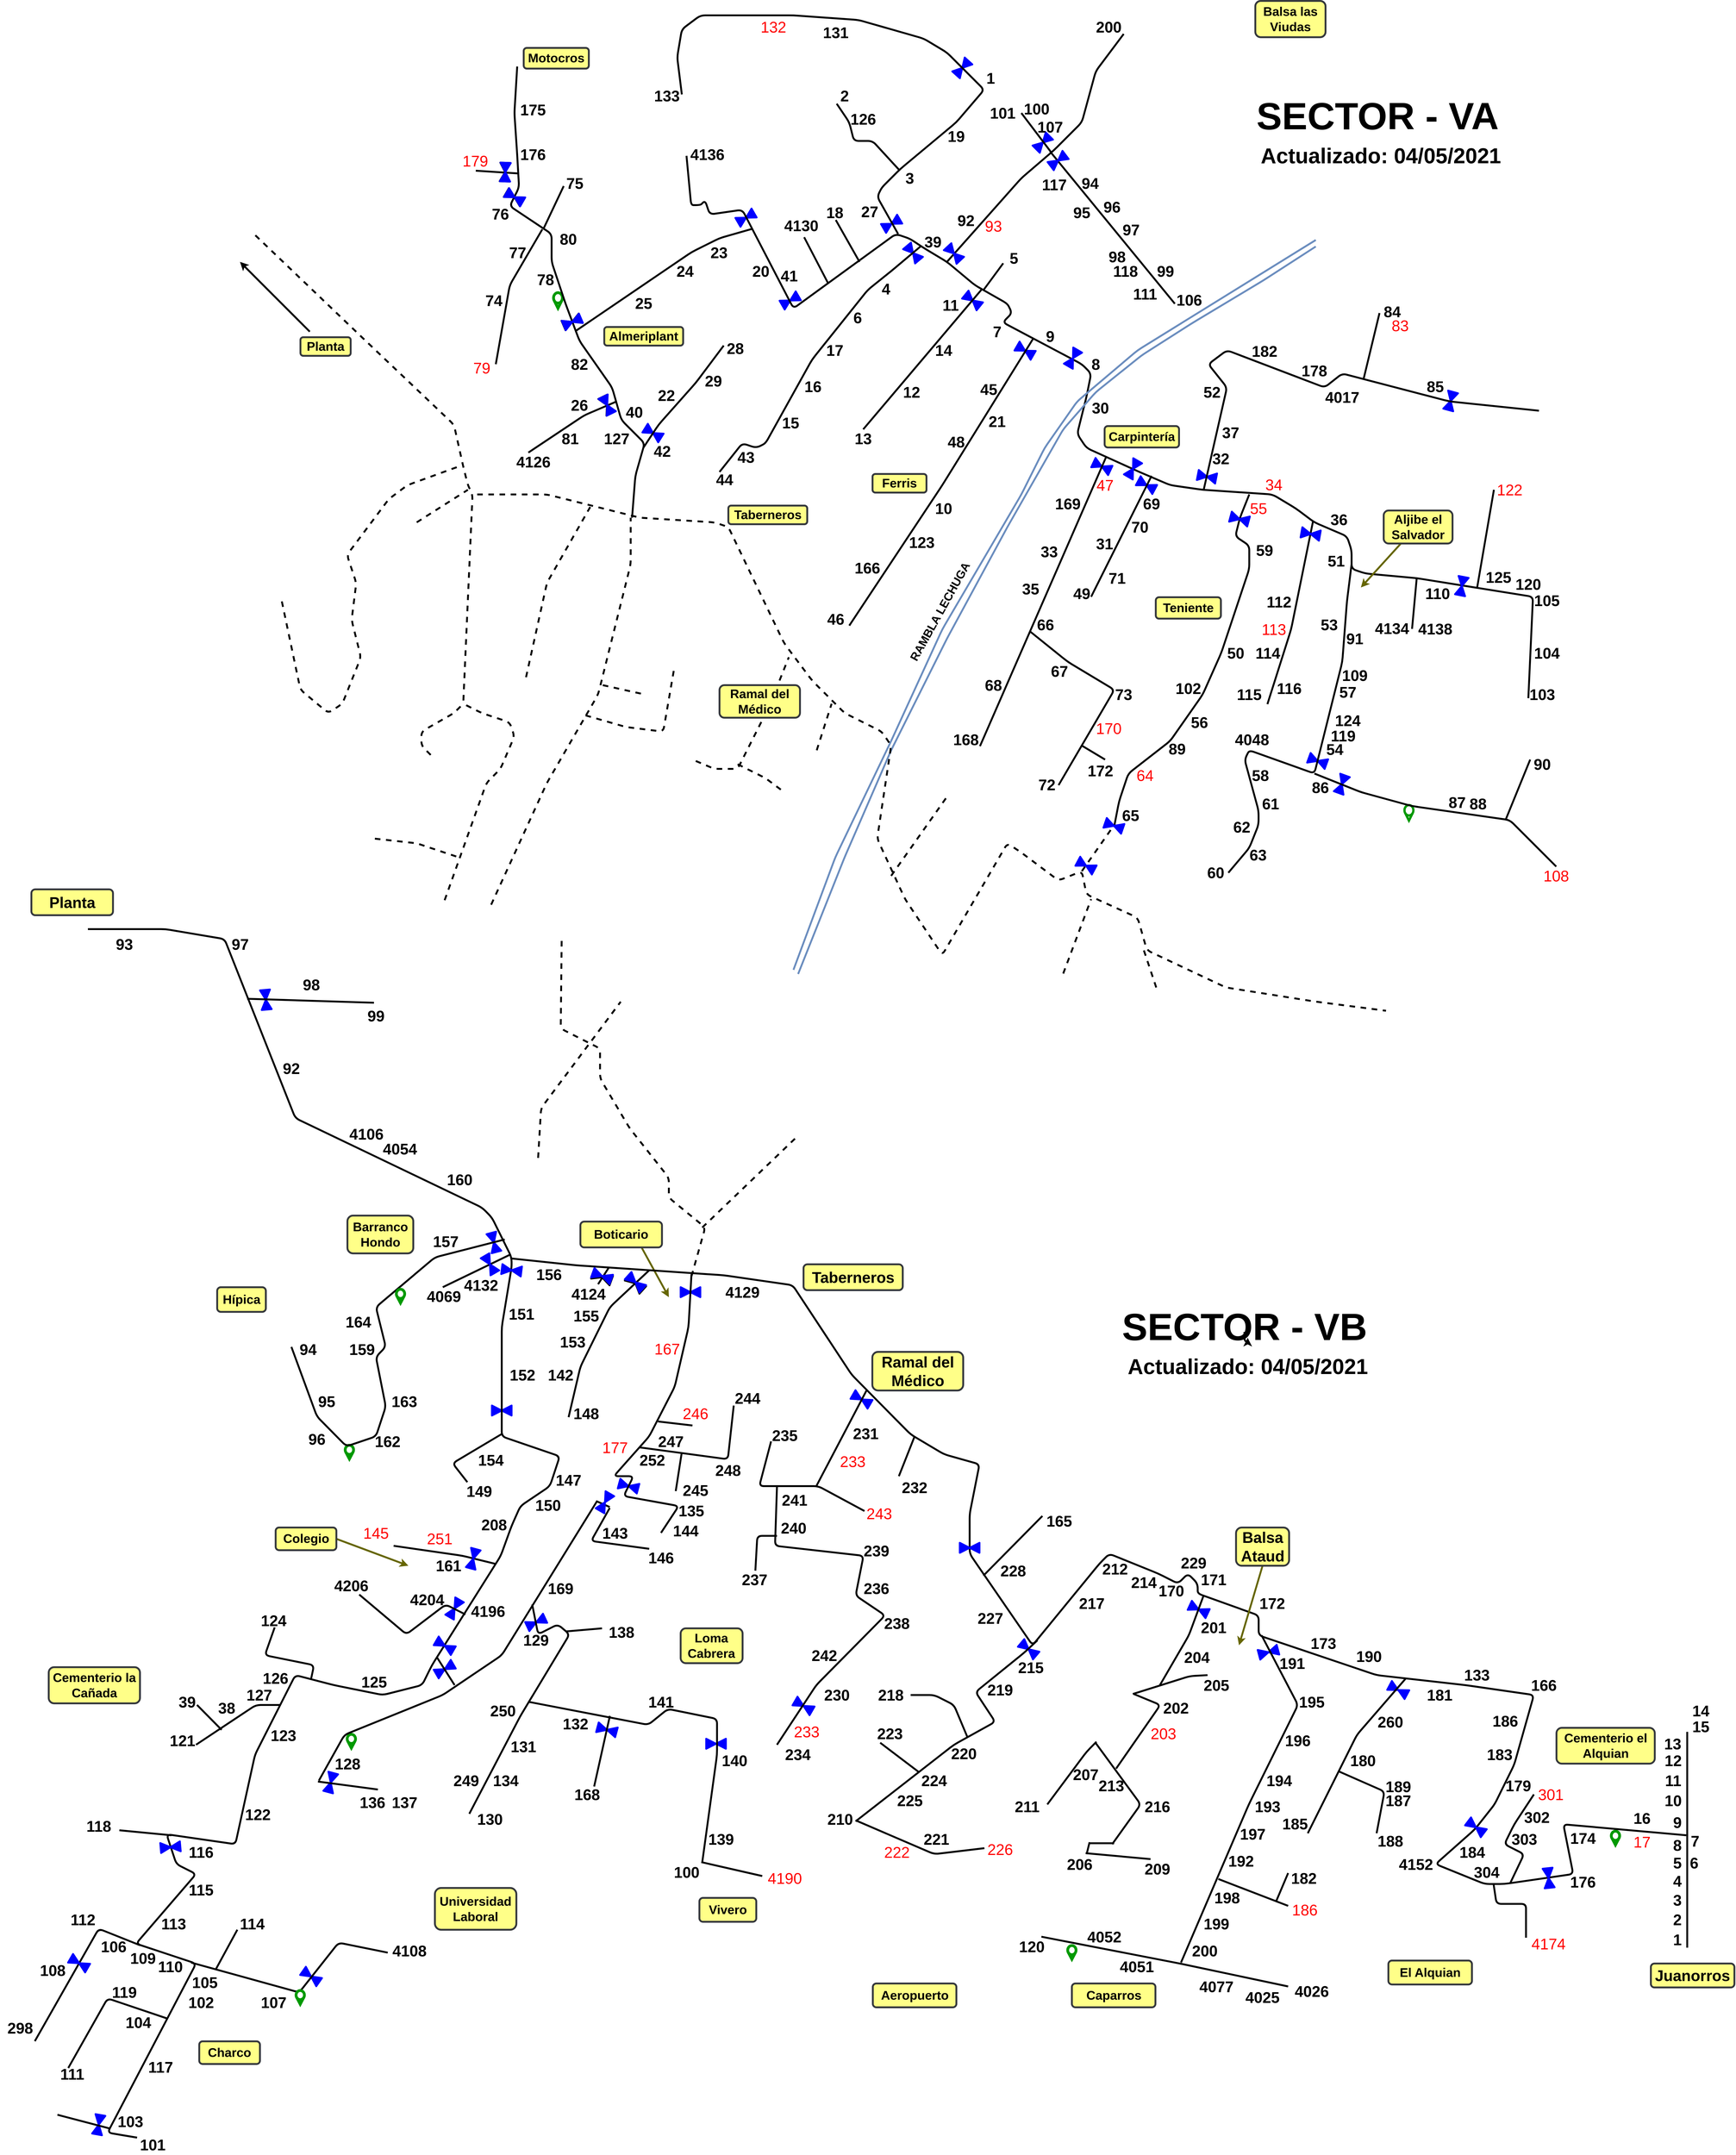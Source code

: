 <mxfile>
    <diagram id="0WlIGxxifPGm3cb9gfGm" name="Page-1">
        <mxGraphModel dx="9526" dy="5413" grid="1" gridSize="5" guides="1" tooltips="1" connect="1" arrows="1" fold="1" page="1" pageScale="1" pageWidth="2339" pageHeight="3300" math="0" shadow="0">
            <root>
                <mxCell id="0"/>
                <mxCell id="1" parent="0"/>
                <mxCell id="582" value="" style="verticalLabelPosition=bottom;align=center;html=1;verticalAlign=top;pointerEvents=1;dashed=0;shape=mxgraph.pid2valves.valve;valveType=gate;defState=closed;strokeWidth=4;fillColor=none;fontSize=17;rotation=312;strokeColor=#0000FF;" vertex="1" parent="1">
                    <mxGeometry x="1543" y="153" width="40" height="21.95" as="geometry"/>
                </mxCell>
                <mxCell id="583" value="" style="verticalLabelPosition=bottom;align=center;html=1;verticalAlign=top;pointerEvents=1;dashed=0;shape=mxgraph.pid2valves.valve;valveType=gate;defState=closed;strokeWidth=4;fillColor=none;fontSize=17;rotation=230;fontColor=#0000FF;strokeColor=#0000FF;" vertex="1" parent="1">
                    <mxGeometry x="1437" y="551.05" width="40" height="21.95" as="geometry"/>
                </mxCell>
                <mxCell id="584" value="" style="verticalLabelPosition=bottom;align=center;html=1;verticalAlign=top;pointerEvents=1;dashed=0;shape=mxgraph.pid2valves.valve;valveType=gate;defState=closed;strokeWidth=4;fillColor=none;fontSize=17;rotation=-30;strokeColor=#0000FF;" vertex="1" parent="1">
                    <mxGeometry x="1078" y="475" width="40" height="21.95" as="geometry"/>
                </mxCell>
                <mxCell id="585" value="" style="verticalLabelPosition=bottom;align=center;html=1;verticalAlign=top;pointerEvents=1;dashed=0;shape=mxgraph.pid2valves.valve;valveType=gate;defState=closed;strokeWidth=4;fillColor=none;fontSize=17;rotation=-30;fontColor=#0000FF;strokeColor=#0000FF;" vertex="1" parent="1">
                    <mxGeometry x="1173" y="653" width="40" height="21.95" as="geometry"/>
                </mxCell>
                <mxCell id="586" value="" style="verticalLabelPosition=bottom;align=center;outlineConnect=0;dashed=0;html=1;verticalAlign=top;shape=mxgraph.pid.flow_sensors.rotameter;strokeWidth=6;fillColor=none;fontSize=17;rotation=-90;strokeColor=#009900;" vertex="1" parent="1">
                    <mxGeometry x="677" y="654.42" width="33.41" height="19.11" as="geometry"/>
                </mxCell>
                <mxCell id="587" value="" style="verticalLabelPosition=bottom;align=center;outlineConnect=0;dashed=0;html=1;verticalAlign=top;shape=mxgraph.pid.flow_sensors.rotameter;strokeWidth=5;fillColor=none;fontSize=17;rotation=-90;strokeColor=#009900;" vertex="1" parent="1">
                    <mxGeometry x="2506.59" y="1756" width="33.41" height="19.11" as="geometry"/>
                </mxCell>
                <mxCell id="588" value="" style="endArrow=none;html=1;strokeWidth=4;" edge="1" parent="1">
                    <mxGeometry width="50" height="50" relative="1" as="geometry">
                        <mxPoint x="2780" y="1519.0" as="sourcePoint"/>
                        <mxPoint x="970" y="353" as="targetPoint"/>
                        <Array as="points">
                            <mxPoint x="2790" y="1301"/>
                            <mxPoint x="2540" y="1261"/>
                            <mxPoint x="2430" y="1251"/>
                            <mxPoint x="2400" y="1241"/>
                            <mxPoint x="2400" y="1201"/>
                            <mxPoint x="2390" y="1171"/>
                            <mxPoint x="2320" y="1141"/>
                            <mxPoint x="2280" y="1111"/>
                            <mxPoint x="2230" y="1081"/>
                            <mxPoint x="2080" y="1071"/>
                            <mxPoint x="2010" y="1061"/>
                            <mxPoint x="1940" y="1031"/>
                            <mxPoint x="1830" y="981"/>
                            <mxPoint x="1810" y="951"/>
                            <mxPoint x="1830" y="871"/>
                            <mxPoint x="1840" y="821"/>
                            <mxPoint x="1820" y="801"/>
                            <mxPoint x="1650" y="711"/>
                            <mxPoint x="1670" y="691"/>
                            <mxPoint x="1660" y="671"/>
                            <mxPoint x="1590" y="631"/>
                            <mxPoint x="1530" y="581"/>
                            <mxPoint x="1480" y="551"/>
                            <mxPoint x="1450" y="531"/>
                            <mxPoint x="1420" y="521"/>
                            <mxPoint x="1200" y="681"/>
                            <mxPoint x="1090" y="469"/>
                            <mxPoint x="1020" y="479"/>
                            <mxPoint x="1010" y="449"/>
                            <mxPoint x="1000" y="459"/>
                            <mxPoint x="980" y="459"/>
                        </Array>
                    </mxGeometry>
                </mxCell>
                <mxCell id="589" value="4136" style="text;html=1;strokeColor=none;fillColor=none;align=center;verticalAlign=middle;whiteSpace=wrap;rounded=0;fontSize=33;opacity=20;fontStyle=1;strokeWidth=4;" vertex="1" parent="1">
                    <mxGeometry x="995" y="340.11" width="40" height="20" as="geometry"/>
                </mxCell>
                <mxCell id="590" value="23" style="text;html=1;strokeColor=none;fillColor=none;align=center;verticalAlign=middle;whiteSpace=wrap;rounded=0;fontSize=33;opacity=20;fontStyle=1;strokeWidth=4;" vertex="1" parent="1">
                    <mxGeometry x="1020" y="551" width="40" height="20" as="geometry"/>
                </mxCell>
                <mxCell id="591" value="" style="endArrow=none;html=1;strokeWidth=4;fontSize=33;" edge="1" parent="1">
                    <mxGeometry width="50" height="50" relative="1" as="geometry">
                        <mxPoint x="731" y="730.06" as="sourcePoint"/>
                        <mxPoint x="1111" y="510.06" as="targetPoint"/>
                        <Array as="points">
                            <mxPoint x="981" y="560.06"/>
                            <mxPoint x="1041" y="530.06"/>
                        </Array>
                    </mxGeometry>
                </mxCell>
                <mxCell id="592" value="25" style="text;html=1;strokeColor=none;fillColor=none;align=center;verticalAlign=middle;whiteSpace=wrap;rounded=0;fontSize=33;opacity=20;fontStyle=1;strokeWidth=4;" vertex="1" parent="1">
                    <mxGeometry x="858" y="660" width="40" height="20" as="geometry"/>
                </mxCell>
                <mxCell id="593" value="24" style="text;html=1;strokeColor=none;fillColor=none;align=center;verticalAlign=middle;whiteSpace=wrap;rounded=0;fontSize=33;opacity=20;fontStyle=1;strokeWidth=4;" vertex="1" parent="1">
                    <mxGeometry x="947" y="591" width="40" height="20" as="geometry"/>
                </mxCell>
                <mxCell id="594" value="20" style="text;html=1;strokeColor=none;fillColor=none;align=center;verticalAlign=middle;whiteSpace=wrap;rounded=0;fontSize=33;opacity=20;fontStyle=1;strokeWidth=4;" vertex="1" parent="1">
                    <mxGeometry x="1110" y="591" width="40" height="20" as="geometry"/>
                </mxCell>
                <mxCell id="595" value="41" style="text;html=1;strokeColor=none;fillColor=none;align=center;verticalAlign=middle;whiteSpace=wrap;rounded=0;fontSize=33;opacity=20;fontStyle=1;strokeWidth=4;" vertex="1" parent="1">
                    <mxGeometry x="1171" y="601" width="40" height="20" as="geometry"/>
                </mxCell>
                <mxCell id="596" value="" style="endArrow=none;html=1;strokeWidth=4;fontSize=33;" edge="1" parent="1">
                    <mxGeometry width="50" height="50" relative="1" as="geometry">
                        <mxPoint x="1275" y="628" as="sourcePoint"/>
                        <mxPoint x="1223" y="528" as="targetPoint"/>
                    </mxGeometry>
                </mxCell>
                <mxCell id="597" value="" style="endArrow=none;html=1;strokeWidth=4;fontSize=33;" edge="1" parent="1">
                    <mxGeometry width="50" height="50" relative="1" as="geometry">
                        <mxPoint x="1342" y="581" as="sourcePoint"/>
                        <mxPoint x="1291" y="491" as="targetPoint"/>
                    </mxGeometry>
                </mxCell>
                <mxCell id="598" value="4130" style="text;html=1;strokeColor=none;fillColor=none;align=center;verticalAlign=middle;whiteSpace=wrap;rounded=0;fontSize=33;opacity=20;fontStyle=1;strokeWidth=4;" vertex="1" parent="1">
                    <mxGeometry x="1197" y="493" width="40" height="20" as="geometry"/>
                </mxCell>
                <mxCell id="599" value="&lt;b&gt;18&lt;/b&gt;" style="text;html=1;strokeColor=none;fillColor=none;align=center;verticalAlign=middle;whiteSpace=wrap;rounded=0;fontSize=33;opacity=20;strokeWidth=4;" vertex="1" parent="1">
                    <mxGeometry x="1268.5" y="465.06" width="40" height="20" as="geometry"/>
                </mxCell>
                <mxCell id="600" value="" style="endArrow=none;html=1;strokeWidth=4;fontSize=33;" edge="1" parent="1">
                    <mxGeometry width="50" height="50" relative="1" as="geometry">
                        <mxPoint x="1041" y="1032.667" as="sourcePoint"/>
                        <mxPoint x="1473" y="548" as="targetPoint"/>
                        <Array as="points">
                            <mxPoint x="1090" y="971"/>
                            <mxPoint x="1120" y="981"/>
                            <mxPoint x="1140" y="971"/>
                            <mxPoint x="1240" y="791"/>
                            <mxPoint x="1360" y="641"/>
                            <mxPoint x="1410" y="601"/>
                        </Array>
                    </mxGeometry>
                </mxCell>
                <mxCell id="601" value="4" style="text;html=1;strokeColor=none;fillColor=none;align=center;verticalAlign=middle;whiteSpace=wrap;rounded=0;fontSize=33;opacity=20;fontStyle=1;strokeWidth=4;" vertex="1" parent="1">
                    <mxGeometry x="1379" y="629" width="40" height="20" as="geometry"/>
                </mxCell>
                <mxCell id="602" value="6" style="text;html=1;strokeColor=none;fillColor=none;align=center;verticalAlign=middle;whiteSpace=wrap;rounded=0;fontSize=33;opacity=20;fontStyle=1;strokeWidth=4;" vertex="1" parent="1">
                    <mxGeometry x="1318" y="691" width="40" height="20" as="geometry"/>
                </mxCell>
                <mxCell id="603" value="17" style="text;html=1;strokeColor=none;fillColor=none;align=center;verticalAlign=middle;whiteSpace=wrap;rounded=0;fontSize=33;opacity=20;fontStyle=1;strokeWidth=4;" vertex="1" parent="1">
                    <mxGeometry x="1268.5" y="761" width="40" height="20" as="geometry"/>
                </mxCell>
                <mxCell id="604" value="16" style="text;html=1;strokeColor=none;fillColor=none;align=center;verticalAlign=middle;whiteSpace=wrap;rounded=0;fontSize=33;opacity=20;fontStyle=1;strokeWidth=4;" vertex="1" parent="1">
                    <mxGeometry x="1222" y="839" width="40" height="20" as="geometry"/>
                </mxCell>
                <mxCell id="605" value="15" style="text;html=1;strokeColor=none;fillColor=none;align=center;verticalAlign=middle;whiteSpace=wrap;rounded=0;fontSize=33;opacity=20;fontStyle=1;strokeWidth=4;" vertex="1" parent="1">
                    <mxGeometry x="1174" y="917" width="40" height="20" as="geometry"/>
                </mxCell>
                <mxCell id="606" value="43" style="text;html=1;strokeColor=none;fillColor=none;align=center;verticalAlign=middle;whiteSpace=wrap;rounded=0;fontSize=33;opacity=20;fontStyle=1;strokeWidth=4;" vertex="1" parent="1">
                    <mxGeometry x="1078" y="991" width="40" height="20" as="geometry"/>
                </mxCell>
                <mxCell id="607" value="44" style="text;html=1;strokeColor=none;fillColor=none;align=center;verticalAlign=middle;whiteSpace=wrap;rounded=0;fontSize=33;opacity=20;fontStyle=1;strokeWidth=4;" vertex="1" parent="1">
                    <mxGeometry x="1032" y="1039" width="40" height="20" as="geometry"/>
                </mxCell>
                <mxCell id="608" value="" style="endArrow=none;html=1;strokeWidth=4;fontSize=33;fillColor=#dae8fc;strokeColor=#6c8ebf;" edge="1" parent="1">
                    <mxGeometry width="50" height="50" relative="1" as="geometry">
                        <mxPoint x="1200" y="2103" as="sourcePoint"/>
                        <mxPoint x="2323" y="534" as="targetPoint"/>
                        <Array as="points">
                            <mxPoint x="1290" y="1861"/>
                            <mxPoint x="1410" y="1611"/>
                            <mxPoint x="1520" y="1371"/>
                            <mxPoint x="1690" y="1081"/>
                            <mxPoint x="1740" y="981"/>
                            <mxPoint x="1810" y="881"/>
                            <mxPoint x="1940" y="771"/>
                        </Array>
                    </mxGeometry>
                </mxCell>
                <mxCell id="609" value="" style="endArrow=none;html=1;strokeWidth=4;fontSize=33;" edge="1" parent="1">
                    <mxGeometry width="50" height="50" relative="1" as="geometry">
                        <mxPoint x="1530" y="581" as="sourcePoint"/>
                        <mxPoint x="1910" y="91" as="targetPoint"/>
                        <Array as="points">
                            <mxPoint x="1690" y="401"/>
                            <mxPoint x="1760" y="341"/>
                            <mxPoint x="1820" y="281"/>
                            <mxPoint x="1850" y="171"/>
                        </Array>
                    </mxGeometry>
                </mxCell>
                <mxCell id="610" value="" style="verticalLabelPosition=bottom;align=center;html=1;verticalAlign=top;pointerEvents=1;dashed=0;shape=mxgraph.pid2valves.valve;valveType=gate;defState=closed;strokeWidth=4;fillColor=none;fontSize=17;rotation=-155;fontColor=#0000FF;strokeColor=#0000FF;" vertex="1" parent="1">
                    <mxGeometry x="1843" y="1010.05" width="40" height="21.95" as="geometry"/>
                </mxCell>
                <mxCell id="611" value="" style="verticalLabelPosition=bottom;align=center;html=1;verticalAlign=top;pointerEvents=1;dashed=0;shape=mxgraph.pid2valves.valve;valveType=gate;defState=closed;strokeWidth=4;fillColor=none;fontSize=17;rotation=-30;fontColor=#0000FF;strokeColor=#0000FF;" vertex="1" parent="1">
                    <mxGeometry x="1391" y="488.11" width="40" height="21.95" as="geometry"/>
                </mxCell>
                <mxCell id="612" value="" style="verticalLabelPosition=bottom;align=center;html=1;verticalAlign=top;pointerEvents=1;dashed=0;shape=mxgraph.pid2valves.valve;valveType=gate;defState=closed;strokeWidth=4;fillColor=none;fontSize=17;rotation=227;fontColor=#0000FF;strokeColor=#0000FF;" vertex="1" parent="1">
                    <mxGeometry x="1525" y="552.05" width="40" height="21.95" as="geometry"/>
                </mxCell>
                <mxCell id="613" value="" style="verticalLabelPosition=bottom;align=center;html=1;verticalAlign=top;pointerEvents=1;dashed=0;shape=mxgraph.pid2valves.valve;valveType=gate;defState=closed;strokeWidth=4;fillColor=none;fontSize=17;rotation=-60;fontColor=#0000FF;strokeColor=#0000FF;" vertex="1" parent="1">
                    <mxGeometry x="1781" y="777" width="40" height="21.95" as="geometry"/>
                </mxCell>
                <mxCell id="614" value="" style="endArrow=none;html=1;strokeWidth=4;fontSize=33;" edge="1" parent="1">
                    <mxGeometry width="50" height="50" relative="1" as="geometry">
                        <mxPoint x="1609.0" y="641" as="sourcePoint"/>
                        <mxPoint x="1651" y="584" as="targetPoint"/>
                        <Array as="points"/>
                    </mxGeometry>
                </mxCell>
                <mxCell id="615" value="5" style="text;html=1;strokeColor=none;fillColor=none;align=center;verticalAlign=middle;whiteSpace=wrap;rounded=0;fontSize=33;opacity=20;fontStyle=1;strokeWidth=4;" vertex="1" parent="1">
                    <mxGeometry x="1654" y="563" width="40" height="20" as="geometry"/>
                </mxCell>
                <mxCell id="616" value="39" style="text;html=1;strokeColor=none;fillColor=none;align=center;verticalAlign=middle;whiteSpace=wrap;rounded=0;fontSize=33;opacity=20;fontStyle=1;strokeWidth=4;" vertex="1" parent="1">
                    <mxGeometry x="1480" y="528" width="40" height="20" as="geometry"/>
                </mxCell>
                <mxCell id="617" value="&lt;b&gt;92&lt;/b&gt;" style="text;html=1;strokeColor=none;fillColor=none;align=center;verticalAlign=middle;whiteSpace=wrap;rounded=0;fontSize=33;opacity=20;strokeWidth=4;" vertex="1" parent="1">
                    <mxGeometry x="1551" y="482.06" width="40" height="20" as="geometry"/>
                </mxCell>
                <mxCell id="618" value="&lt;span style=&quot;&quot;&gt;&lt;span&gt;93&lt;/span&gt;&lt;/span&gt;" style="text;html=1;strokeColor=none;fillColor=none;align=center;verticalAlign=middle;whiteSpace=wrap;rounded=0;fontSize=33;opacity=20;fontStyle=0;strokeWidth=4;fontColor=#FF0000;" vertex="1" parent="1">
                    <mxGeometry x="1610" y="493.95" width="40" height="20" as="geometry"/>
                </mxCell>
                <mxCell id="619" value="9" style="text;html=1;strokeColor=none;fillColor=none;align=center;verticalAlign=middle;whiteSpace=wrap;rounded=0;fontSize=33;opacity=20;fontStyle=1;strokeWidth=4;" vertex="1" parent="1">
                    <mxGeometry x="1732" y="731" width="40" height="20" as="geometry"/>
                </mxCell>
                <mxCell id="620" value="&lt;b&gt;8&lt;/b&gt;" style="text;html=1;strokeColor=none;fillColor=none;align=center;verticalAlign=middle;whiteSpace=wrap;rounded=0;fontSize=33;opacity=20;strokeWidth=4;" vertex="1" parent="1">
                    <mxGeometry x="1830" y="791" width="40" height="20" as="geometry"/>
                </mxCell>
                <mxCell id="621" value="" style="endArrow=none;html=1;strokeWidth=4;fontSize=33;" edge="1" parent="1">
                    <mxGeometry width="50" height="50" relative="1" as="geometry">
                        <mxPoint x="1425" y="521" as="sourcePoint"/>
                        <mxPoint x="960" y="221" as="targetPoint"/>
                        <Array as="points">
                            <mxPoint x="1380" y="441"/>
                            <mxPoint x="1390" y="421"/>
                            <mxPoint x="1430" y="381"/>
                            <mxPoint x="1550" y="281"/>
                            <mxPoint x="1610" y="211"/>
                            <mxPoint x="1530" y="131"/>
                            <mxPoint x="1480" y="101"/>
                            <mxPoint x="1340" y="61"/>
                            <mxPoint x="1200" y="51"/>
                            <mxPoint x="1070" y="51"/>
                            <mxPoint x="1000" y="51"/>
                            <mxPoint x="960" y="81"/>
                            <mxPoint x="950" y="141"/>
                        </Array>
                    </mxGeometry>
                </mxCell>
                <mxCell id="622" value="133" style="text;html=1;strokeColor=none;fillColor=none;align=center;verticalAlign=middle;whiteSpace=wrap;rounded=0;fontSize=33;opacity=20;fontStyle=1;strokeWidth=4;" vertex="1" parent="1">
                    <mxGeometry x="908" y="214" width="40" height="20" as="geometry"/>
                </mxCell>
                <mxCell id="623" value="&lt;span style=&quot;&quot;&gt;&lt;span&gt;132&lt;/span&gt;&lt;/span&gt;" style="text;html=1;strokeColor=none;fillColor=none;align=center;verticalAlign=middle;whiteSpace=wrap;rounded=0;fontSize=33;opacity=20;fontStyle=0;fontColor=#FF0000;strokeWidth=4;" vertex="1" parent="1">
                    <mxGeometry x="1137" y="66" width="40" height="20" as="geometry"/>
                </mxCell>
                <mxCell id="624" value="131" style="text;html=1;strokeColor=none;fillColor=none;align=center;verticalAlign=middle;whiteSpace=wrap;rounded=0;fontSize=33;opacity=20;fontStyle=1;strokeWidth=4;" vertex="1" parent="1">
                    <mxGeometry x="1270.5" y="78" width="40" height="20" as="geometry"/>
                </mxCell>
                <mxCell id="625" value="19" style="text;html=1;strokeColor=none;fillColor=none;align=center;verticalAlign=middle;whiteSpace=wrap;rounded=0;fontSize=33;opacity=20;fontStyle=1;strokeWidth=4;" vertex="1" parent="1">
                    <mxGeometry x="1530" y="301" width="40" height="20" as="geometry"/>
                </mxCell>
                <mxCell id="626" value="3" style="text;html=1;strokeColor=none;fillColor=none;align=center;verticalAlign=middle;whiteSpace=wrap;rounded=0;fontSize=33;opacity=20;fontStyle=1;strokeWidth=4;" vertex="1" parent="1">
                    <mxGeometry x="1430" y="391" width="40" height="20" as="geometry"/>
                </mxCell>
                <mxCell id="627" value="" style="endArrow=none;html=1;strokeWidth=4;fontSize=33;" edge="1" parent="1">
                    <mxGeometry width="50" height="50" relative="1" as="geometry">
                        <mxPoint x="1293" y="241" as="sourcePoint"/>
                        <mxPoint x="1427" y="383" as="targetPoint"/>
                        <Array as="points">
                            <mxPoint x="1320" y="281"/>
                            <mxPoint x="1330" y="321"/>
                            <mxPoint x="1370" y="321"/>
                        </Array>
                    </mxGeometry>
                </mxCell>
                <mxCell id="628" value="2" style="text;html=1;strokeColor=none;fillColor=none;align=center;verticalAlign=middle;whiteSpace=wrap;rounded=0;fontSize=33;opacity=20;fontStyle=1;strokeWidth=4;" vertex="1" parent="1">
                    <mxGeometry x="1290" y="214" width="40" height="20" as="geometry"/>
                </mxCell>
                <mxCell id="629" value="126" style="text;html=1;strokeColor=none;fillColor=none;align=center;verticalAlign=middle;whiteSpace=wrap;rounded=0;fontSize=33;opacity=20;fontStyle=1;strokeWidth=4;" vertex="1" parent="1">
                    <mxGeometry x="1330" y="264" width="40" height="20" as="geometry"/>
                </mxCell>
                <mxCell id="630" value="" style="verticalLabelPosition=bottom;align=center;html=1;verticalAlign=top;pointerEvents=1;dashed=0;shape=mxgraph.pid2valves.valve;valveType=gate;defState=closed;strokeWidth=4;fillColor=none;fontSize=17;rotation=-45;strokeColor=#0000FF;" vertex="1" parent="1">
                    <mxGeometry x="1716" y="313.53" width="40" height="21.95" as="geometry"/>
                </mxCell>
                <mxCell id="631" value="" style="verticalLabelPosition=bottom;align=center;html=1;verticalAlign=top;pointerEvents=1;dashed=0;shape=mxgraph.pid2valves.valve;valveType=gate;defState=closed;strokeWidth=4;fillColor=none;fontSize=17;rotation=-150;fontColor=#0000FF;strokeColor=#0000FF;" vertex="1" parent="1">
                    <mxGeometry x="1678" y="761.0" width="40" height="21.95" as="geometry"/>
                </mxCell>
                <mxCell id="632" value="" style="verticalLabelPosition=bottom;align=center;html=1;verticalAlign=top;pointerEvents=1;dashed=0;shape=mxgraph.pid2valves.valve;valveType=gate;defState=closed;strokeWidth=4;fillColor=none;fontSize=17;rotation=-141;fontColor=#0000FF;strokeColor=#0000FF;" vertex="1" parent="1">
                    <mxGeometry x="1565" y="653.0" width="40" height="21.95" as="geometry"/>
                </mxCell>
                <mxCell id="633" value="27" style="text;html=1;strokeColor=none;fillColor=none;align=center;verticalAlign=middle;whiteSpace=wrap;rounded=0;fontSize=33;opacity=20;fontStyle=1;strokeWidth=4;" vertex="1" parent="1">
                    <mxGeometry x="1344" y="463.06" width="40" height="20" as="geometry"/>
                </mxCell>
                <mxCell id="634" value="" style="endArrow=none;html=1;strokeWidth=4;fontSize=33;" edge="1" parent="1">
                    <mxGeometry width="50" height="50" relative="1" as="geometry">
                        <mxPoint x="1350" y="941" as="sourcePoint"/>
                        <mxPoint x="1604.0" y="641" as="targetPoint"/>
                    </mxGeometry>
                </mxCell>
                <mxCell id="635" value="11" style="text;html=1;strokeColor=none;fillColor=none;align=center;verticalAlign=middle;whiteSpace=wrap;rounded=0;fontSize=33;opacity=20;fontStyle=1;strokeWidth=4;" vertex="1" parent="1">
                    <mxGeometry x="1518" y="664" width="40" height="20" as="geometry"/>
                </mxCell>
                <mxCell id="636" value="14" style="text;html=1;strokeColor=none;fillColor=none;align=center;verticalAlign=middle;whiteSpace=wrap;rounded=0;fontSize=33;opacity=20;fontStyle=1;strokeWidth=4;" vertex="1" parent="1">
                    <mxGeometry x="1503" y="761" width="40" height="20" as="geometry"/>
                </mxCell>
                <mxCell id="637" value="12" style="text;html=1;strokeColor=none;fillColor=none;align=center;verticalAlign=middle;whiteSpace=wrap;rounded=0;fontSize=33;opacity=20;fontStyle=1;strokeWidth=4;" vertex="1" parent="1">
                    <mxGeometry x="1434" y="851" width="40" height="20" as="geometry"/>
                </mxCell>
                <mxCell id="638" value="13" style="text;html=1;strokeColor=none;fillColor=none;align=center;verticalAlign=middle;whiteSpace=wrap;rounded=0;fontSize=33;opacity=20;fontStyle=1;strokeWidth=4;" vertex="1" parent="1">
                    <mxGeometry x="1330" y="951" width="40" height="20" as="geometry"/>
                </mxCell>
                <mxCell id="639" value="7" style="text;html=1;strokeColor=none;fillColor=none;align=center;verticalAlign=middle;whiteSpace=wrap;rounded=0;fontSize=33;opacity=20;fontStyle=1;strokeWidth=4;" vertex="1" parent="1">
                    <mxGeometry x="1618" y="721" width="40" height="20" as="geometry"/>
                </mxCell>
                <mxCell id="640" value="" style="endArrow=none;html=1;strokeWidth=4;fontSize=33;" edge="1" parent="1">
                    <mxGeometry width="50" height="50" relative="1" as="geometry">
                        <mxPoint x="1320" y="1363" as="sourcePoint"/>
                        <mxPoint x="1716" y="745" as="targetPoint"/>
                        <Array as="points">
                            <mxPoint x="1520" y="1061"/>
                        </Array>
                    </mxGeometry>
                </mxCell>
                <mxCell id="641" value="45" style="text;html=1;strokeColor=none;fillColor=none;align=center;verticalAlign=middle;whiteSpace=wrap;rounded=0;fontSize=33;opacity=20;fontStyle=1;strokeWidth=4;" vertex="1" parent="1">
                    <mxGeometry x="1600" y="845" width="40" height="20" as="geometry"/>
                </mxCell>
                <mxCell id="642" value="21" style="text;html=1;strokeColor=none;fillColor=none;align=center;verticalAlign=middle;whiteSpace=wrap;rounded=0;fontSize=33;opacity=20;fontStyle=1;strokeWidth=4;" vertex="1" parent="1">
                    <mxGeometry x="1618" y="914" width="40" height="20" as="geometry"/>
                </mxCell>
                <mxCell id="643" value="48" style="text;html=1;strokeColor=none;fillColor=none;align=center;verticalAlign=middle;whiteSpace=wrap;rounded=0;fontSize=33;opacity=20;fontStyle=1;strokeWidth=4;" vertex="1" parent="1">
                    <mxGeometry x="1530" y="958.05" width="40" height="20" as="geometry"/>
                </mxCell>
                <mxCell id="644" value="10" style="text;html=1;strokeColor=none;fillColor=none;align=center;verticalAlign=middle;whiteSpace=wrap;rounded=0;fontSize=33;opacity=20;fontStyle=1;strokeWidth=4;" vertex="1" parent="1">
                    <mxGeometry x="1503" y="1101" width="40" height="20" as="geometry"/>
                </mxCell>
                <mxCell id="645" value="123" style="text;html=1;strokeColor=none;fillColor=none;align=center;verticalAlign=middle;whiteSpace=wrap;rounded=0;fontSize=33;opacity=20;fontStyle=1;strokeWidth=4;" vertex="1" parent="1">
                    <mxGeometry x="1456" y="1174" width="40" height="20" as="geometry"/>
                </mxCell>
                <mxCell id="646" value="166" style="text;html=1;strokeColor=none;fillColor=none;align=center;verticalAlign=middle;whiteSpace=wrap;rounded=0;fontSize=33;opacity=20;fontStyle=1;strokeWidth=4;" vertex="1" parent="1">
                    <mxGeometry x="1339" y="1229.05" width="40" height="20" as="geometry"/>
                </mxCell>
                <mxCell id="647" value="46" style="text;html=1;strokeColor=none;fillColor=none;align=center;verticalAlign=middle;whiteSpace=wrap;rounded=0;fontSize=33;opacity=20;fontStyle=1;strokeWidth=4;" vertex="1" parent="1">
                    <mxGeometry x="1270.5" y="1339" width="40" height="20" as="geometry"/>
                </mxCell>
                <mxCell id="648" value="" style="endArrow=none;html=1;strokeWidth=4;fontSize=24;fillColor=#dae8fc;strokeColor=#6c8ebf;" edge="1" parent="1">
                    <mxGeometry width="50" height="50" relative="1" as="geometry">
                        <mxPoint x="1210" y="2112" as="sourcePoint"/>
                        <mxPoint x="2323" y="548" as="targetPoint"/>
                        <Array as="points">
                            <mxPoint x="1310" y="1861"/>
                            <mxPoint x="1410" y="1631"/>
                            <mxPoint x="1530" y="1391"/>
                            <mxPoint x="1660" y="1151"/>
                            <mxPoint x="1780" y="941"/>
                            <mxPoint x="1850" y="861"/>
                            <mxPoint x="1950" y="781"/>
                            <mxPoint x="2060" y="711"/>
                            <mxPoint x="2210" y="621"/>
                        </Array>
                    </mxGeometry>
                </mxCell>
                <mxCell id="649" value="RAMBLA LECHUGA" style="text;html=1;strokeColor=none;fillColor=none;align=center;verticalAlign=middle;whiteSpace=wrap;rounded=0;fontSize=25;fontStyle=1;rotation=299;strokeWidth=4;" vertex="1" parent="1">
                    <mxGeometry x="1384" y="1322" width="260" height="20" as="geometry"/>
                </mxCell>
                <mxCell id="650" value="" style="endArrow=classic;html=1;strokeWidth=4;fontSize=25;exitX=0.25;exitY=1;exitDx=0;exitDy=0;strokeColor=#666600;" edge="1" parent="1" source="821">
                    <mxGeometry width="50" height="50" relative="1" as="geometry">
                        <mxPoint x="2506" y="1174" as="sourcePoint"/>
                        <mxPoint x="2420" y="1281" as="targetPoint"/>
                    </mxGeometry>
                </mxCell>
                <mxCell id="651" value="" style="endArrow=classic;html=1;strokeWidth=4;fontSize=32;" edge="1" parent="1">
                    <mxGeometry width="50" height="50" relative="1" as="geometry">
                        <mxPoint x="160" y="731" as="sourcePoint"/>
                        <mxPoint x="10" y="581" as="targetPoint"/>
                    </mxGeometry>
                </mxCell>
                <mxCell id="652" value="SECTOR - VA" style="text;html=1;strokeColor=none;fillColor=none;align=center;verticalAlign=middle;whiteSpace=wrap;rounded=0;fontSize=82;fontStyle=1;strokeWidth=4;" vertex="1" parent="1">
                    <mxGeometry x="2131" y="257.58" width="650" height="20" as="geometry"/>
                </mxCell>
                <mxCell id="653" value="&lt;font style=&quot;font-size: 46px&quot;&gt;Actualizado: 04/05/2021&lt;/font&gt;" style="text;html=1;strokeColor=none;fillColor=none;align=center;verticalAlign=middle;whiteSpace=wrap;rounded=0;fontSize=80;fontStyle=1;strokeWidth=4;" vertex="1" parent="1">
                    <mxGeometry x="2133" y="290.11" width="660" height="100.89" as="geometry"/>
                </mxCell>
                <mxCell id="654" value="" style="endArrow=none;html=1;strokeWidth=4;fontSize=33;" edge="1" parent="1">
                    <mxGeometry width="50" height="50" relative="1" as="geometry">
                        <mxPoint x="1690" y="261" as="sourcePoint"/>
                        <mxPoint x="1753" y="344" as="targetPoint"/>
                    </mxGeometry>
                </mxCell>
                <mxCell id="655" value="107" style="text;html=1;strokeColor=none;fillColor=none;align=center;verticalAlign=middle;whiteSpace=wrap;rounded=0;fontSize=33;fontStyle=1;strokeWidth=4;" vertex="1" parent="1">
                    <mxGeometry x="1732" y="281" width="40" height="20" as="geometry"/>
                </mxCell>
                <mxCell id="656" value="100" style="text;html=1;strokeColor=none;fillColor=none;align=center;verticalAlign=middle;whiteSpace=wrap;rounded=0;fontSize=33;fontStyle=1;strokeWidth=4;" vertex="1" parent="1">
                    <mxGeometry x="1703" y="242" width="40" height="20" as="geometry"/>
                </mxCell>
                <mxCell id="657" value="101" style="text;html=1;strokeColor=none;fillColor=none;align=center;verticalAlign=middle;whiteSpace=wrap;rounded=0;fontSize=33;fontStyle=1;strokeWidth=4;" vertex="1" parent="1">
                    <mxGeometry x="1630" y="251" width="40" height="20" as="geometry"/>
                </mxCell>
                <mxCell id="658" value="" style="endArrow=none;html=1;strokeWidth=4;fontSize=33;" edge="1" parent="1">
                    <mxGeometry width="50" height="50" relative="1" as="geometry">
                        <mxPoint x="2020" y="671" as="sourcePoint"/>
                        <mxPoint x="1752" y="344" as="targetPoint"/>
                    </mxGeometry>
                </mxCell>
                <mxCell id="659" value="" style="verticalLabelPosition=bottom;align=center;html=1;verticalAlign=top;pointerEvents=1;dashed=0;shape=mxgraph.pid2valves.valve;valveType=gate;defState=closed;strokeWidth=4;fillColor=none;fontSize=17;rotation=281;strokeColor=#0000FF;" vertex="1" parent="1">
                    <mxGeometry x="2617" y="1267.05" width="40" height="21.95" as="geometry"/>
                </mxCell>
                <mxCell id="660" value="" style="verticalLabelPosition=bottom;align=center;html=1;verticalAlign=top;pointerEvents=1;dashed=0;shape=mxgraph.pid2valves.valve;valveType=gate;defState=closed;strokeWidth=4;fillColor=none;fontSize=17;rotation=-75;strokeColor=#0000FF;" vertex="1" parent="1">
                    <mxGeometry x="2593" y="869.0" width="40" height="21.95" as="geometry"/>
                </mxCell>
                <mxCell id="661" value="" style="verticalLabelPosition=bottom;align=center;html=1;verticalAlign=top;pointerEvents=1;dashed=0;shape=mxgraph.pid2valves.valve;valveType=gate;defState=closed;strokeWidth=4;fillColor=none;fontSize=17;rotation=323;strokeColor=#0000FF;" vertex="1" parent="1">
                    <mxGeometry x="1749" y="352.16" width="40" height="21.95" as="geometry"/>
                </mxCell>
                <mxCell id="662" value="117" style="text;html=1;strokeColor=none;fillColor=none;align=center;verticalAlign=middle;whiteSpace=wrap;rounded=0;fontSize=33;fontStyle=1;strokeWidth=4;" vertex="1" parent="1">
                    <mxGeometry x="1741" y="405.42" width="40" height="20" as="geometry"/>
                </mxCell>
                <mxCell id="663" value="94" style="text;html=1;strokeColor=none;fillColor=none;align=center;verticalAlign=middle;whiteSpace=wrap;rounded=0;fontSize=33;fontStyle=1;strokeWidth=4;" vertex="1" parent="1">
                    <mxGeometry x="1818" y="402" width="40" height="20" as="geometry"/>
                </mxCell>
                <mxCell id="664" value="95" style="text;html=1;strokeColor=none;fillColor=none;align=center;verticalAlign=middle;whiteSpace=wrap;rounded=0;fontSize=33;fontStyle=1;strokeWidth=4;" vertex="1" parent="1">
                    <mxGeometry x="1800" y="465.06" width="40" height="20" as="geometry"/>
                </mxCell>
                <mxCell id="665" value="96" style="text;html=1;strokeColor=none;fillColor=none;align=center;verticalAlign=middle;whiteSpace=wrap;rounded=0;fontSize=33;fontStyle=1;strokeWidth=4;" vertex="1" parent="1">
                    <mxGeometry x="1865" y="453" width="40" height="20" as="geometry"/>
                </mxCell>
                <mxCell id="666" value="97" style="text;html=1;strokeColor=none;fillColor=none;align=center;verticalAlign=middle;whiteSpace=wrap;rounded=0;fontSize=33;fontStyle=1;strokeWidth=4;" vertex="1" parent="1">
                    <mxGeometry x="1906" y="502.06" width="40" height="20" as="geometry"/>
                </mxCell>
                <mxCell id="667" value="98" style="text;html=1;strokeColor=none;fillColor=none;align=center;verticalAlign=middle;whiteSpace=wrap;rounded=0;fontSize=33;fontStyle=1;strokeWidth=4;" vertex="1" parent="1">
                    <mxGeometry x="1871" y="552.05" width="50" height="35" as="geometry"/>
                </mxCell>
                <mxCell id="668" value="99" style="text;html=1;strokeColor=none;fillColor=none;align=center;verticalAlign=middle;whiteSpace=wrap;rounded=0;fontSize=33;fontStyle=1;strokeWidth=4;" vertex="1" parent="1">
                    <mxGeometry x="1980" y="591" width="40" height="20" as="geometry"/>
                </mxCell>
                <mxCell id="669" value="111" style="text;html=1;strokeColor=none;fillColor=none;align=center;verticalAlign=middle;whiteSpace=wrap;rounded=0;fontSize=33;fontStyle=1;strokeWidth=4;" vertex="1" parent="1">
                    <mxGeometry x="1936" y="640" width="40" height="20" as="geometry"/>
                </mxCell>
                <mxCell id="670" value="106" style="text;html=1;strokeColor=none;fillColor=none;align=center;verticalAlign=middle;whiteSpace=wrap;rounded=0;fontSize=33;fontStyle=1;strokeWidth=4;" vertex="1" parent="1">
                    <mxGeometry x="2031" y="653" width="40" height="20" as="geometry"/>
                </mxCell>
                <mxCell id="671" value="200" style="text;html=1;strokeColor=none;fillColor=none;align=center;verticalAlign=middle;whiteSpace=wrap;rounded=0;fontSize=33;fontStyle=1;strokeWidth=4;" vertex="1" parent="1">
                    <mxGeometry x="1858" y="66" width="40" height="20" as="geometry"/>
                </mxCell>
                <mxCell id="672" value="1" style="text;html=1;strokeColor=none;fillColor=none;align=center;verticalAlign=middle;whiteSpace=wrap;rounded=0;fontSize=33;fontStyle=1;strokeWidth=4;" vertex="1" parent="1">
                    <mxGeometry x="1604" y="176" width="40" height="20" as="geometry"/>
                </mxCell>
                <mxCell id="673" value="" style="endArrow=none;html=1;strokeWidth=4;fontSize=33;" edge="1" parent="1">
                    <mxGeometry width="50" height="50" relative="1" as="geometry">
                        <mxPoint x="853" y="1131" as="sourcePoint"/>
                        <mxPoint x="606" y="161" as="targetPoint"/>
                        <Array as="points">
                            <mxPoint x="860" y="1041"/>
                            <mxPoint x="880" y="971"/>
                            <mxPoint x="830" y="921"/>
                            <mxPoint x="810" y="851"/>
                            <mxPoint x="740" y="751"/>
                            <mxPoint x="710" y="671"/>
                            <mxPoint x="680" y="581"/>
                            <mxPoint x="680" y="521"/>
                            <mxPoint x="650" y="501"/>
                            <mxPoint x="590" y="461"/>
                            <mxPoint x="610" y="421"/>
                            <mxPoint x="606" y="351"/>
                            <mxPoint x="600" y="261"/>
                        </Array>
                    </mxGeometry>
                </mxCell>
                <mxCell id="674" value="" style="endArrow=none;html=1;strokeWidth=4;fontSize=33;" edge="1" parent="1">
                    <mxGeometry width="50" height="50" relative="1" as="geometry">
                        <mxPoint x="517" y="385" as="sourcePoint"/>
                        <mxPoint x="610" y="391" as="targetPoint"/>
                    </mxGeometry>
                </mxCell>
                <mxCell id="675" value="" style="endArrow=none;html=1;strokeWidth=4;fontSize=33;" edge="1" parent="1">
                    <mxGeometry width="50" height="50" relative="1" as="geometry">
                        <mxPoint x="662" y="511" as="sourcePoint"/>
                        <mxPoint x="706" y="418" as="targetPoint"/>
                    </mxGeometry>
                </mxCell>
                <mxCell id="676" value="" style="endArrow=none;html=1;strokeWidth=4;fontSize=33;" edge="1" parent="1">
                    <mxGeometry width="50" height="50" relative="1" as="geometry">
                        <mxPoint x="560" y="801" as="sourcePoint"/>
                        <mxPoint x="660" y="511" as="targetPoint"/>
                        <Array as="points">
                            <mxPoint x="590" y="631"/>
                        </Array>
                    </mxGeometry>
                </mxCell>
                <mxCell id="677" value="" style="verticalLabelPosition=bottom;align=center;html=1;verticalAlign=top;pointerEvents=1;dashed=0;shape=mxgraph.pid2valves.valve;valveType=gate;defState=closed;strokeWidth=4;fillColor=none;fontSize=17;rotation=157;" vertex="1" parent="1">
                    <mxGeometry x="704" y="699.0" width="40" height="21.95" as="geometry"/>
                </mxCell>
                <mxCell id="678" value="" style="verticalLabelPosition=bottom;align=center;html=1;verticalAlign=top;pointerEvents=1;dashed=0;shape=mxgraph.pid2valves.valve;valveType=gate;defState=closed;strokeWidth=4;fillColor=none;fontSize=17;rotation=-150;" vertex="1" parent="1">
                    <mxGeometry x="580" y="431.05" width="40" height="21.95" as="geometry"/>
                </mxCell>
                <mxCell id="679" value="" style="verticalLabelPosition=bottom;align=center;html=1;verticalAlign=top;pointerEvents=1;dashed=0;shape=mxgraph.pid2valves.valve;valveType=gate;defState=closed;strokeWidth=4;fillColor=none;fontSize=17;rotation=272;" vertex="1" parent="1">
                    <mxGeometry x="560" y="377.05" width="40" height="21.95" as="geometry"/>
                </mxCell>
                <mxCell id="680" value="" style="endArrow=none;html=1;strokeWidth=4;fontSize=33;" edge="1" parent="1">
                    <mxGeometry width="50" height="50" relative="1" as="geometry">
                        <mxPoint x="630" y="991" as="sourcePoint"/>
                        <mxPoint x="820" y="881" as="targetPoint"/>
                        <Array as="points">
                            <mxPoint x="750" y="911"/>
                        </Array>
                    </mxGeometry>
                </mxCell>
                <mxCell id="681" value="" style="verticalLabelPosition=bottom;align=center;html=1;verticalAlign=top;pointerEvents=1;dashed=0;shape=mxgraph.pid2valves.valve;valveType=gate;defState=closed;strokeWidth=4;fillColor=none;fontSize=17;rotation=212;strokeColor=#0000FF;" vertex="1" parent="1">
                    <mxGeometry x="878" y="938.05" width="40" height="21.95" as="geometry"/>
                </mxCell>
                <mxCell id="682" value="" style="verticalLabelPosition=bottom;align=center;html=1;verticalAlign=top;pointerEvents=1;dashed=0;shape=mxgraph.pid2valves.valve;valveType=gate;defState=closed;strokeWidth=4;fillColor=none;fontSize=17;rotation=244;" vertex="1" parent="1">
                    <mxGeometry x="779" y="878" width="40" height="21.95" as="geometry"/>
                </mxCell>
                <mxCell id="683" value="" style="endArrow=none;html=1;strokeWidth=4;fontSize=33;" edge="1" parent="1">
                    <mxGeometry width="50" height="50" relative="1" as="geometry">
                        <mxPoint x="877" y="981" as="sourcePoint"/>
                        <mxPoint x="1050" y="761" as="targetPoint"/>
                        <Array as="points">
                            <mxPoint x="910" y="931"/>
                            <mxPoint x="990" y="841"/>
                        </Array>
                    </mxGeometry>
                </mxCell>
                <mxCell id="684" value="4126" style="text;html=1;strokeColor=none;fillColor=none;align=center;verticalAlign=middle;whiteSpace=wrap;rounded=0;fontSize=33;fontStyle=1;strokeWidth=4;" vertex="1" parent="1">
                    <mxGeometry x="620.5" y="1001" width="40" height="20" as="geometry"/>
                </mxCell>
                <mxCell id="685" value="81" style="text;html=1;strokeColor=none;fillColor=none;align=center;verticalAlign=middle;whiteSpace=wrap;rounded=0;fontSize=33;fontStyle=1;strokeWidth=4;" vertex="1" parent="1">
                    <mxGeometry x="700" y="951" width="40" height="20" as="geometry"/>
                </mxCell>
                <mxCell id="686" value="127" style="text;html=1;strokeColor=none;fillColor=none;align=center;verticalAlign=middle;whiteSpace=wrap;rounded=0;fontSize=33;fontStyle=1;strokeWidth=4;" vertex="1" parent="1">
                    <mxGeometry x="800" y="951" width="40" height="20" as="geometry"/>
                </mxCell>
                <mxCell id="687" value="42" style="text;html=1;strokeColor=none;fillColor=none;align=center;verticalAlign=middle;whiteSpace=wrap;rounded=0;fontSize=33;fontStyle=1;strokeWidth=4;" vertex="1" parent="1">
                    <mxGeometry x="898" y="978.05" width="40" height="20" as="geometry"/>
                </mxCell>
                <mxCell id="688" value="40" style="text;html=1;strokeColor=none;fillColor=none;align=center;verticalAlign=middle;whiteSpace=wrap;rounded=0;fontSize=33;fontStyle=1;strokeWidth=4;" vertex="1" parent="1">
                    <mxGeometry x="838" y="894" width="40" height="20" as="geometry"/>
                </mxCell>
                <mxCell id="689" value="22" style="text;html=1;strokeColor=none;fillColor=none;align=center;verticalAlign=middle;whiteSpace=wrap;rounded=0;fontSize=33;fontStyle=1;strokeWidth=4;" vertex="1" parent="1">
                    <mxGeometry x="907" y="858" width="40" height="20" as="geometry"/>
                </mxCell>
                <mxCell id="690" value="29" style="text;html=1;strokeColor=none;fillColor=none;align=center;verticalAlign=middle;whiteSpace=wrap;rounded=0;fontSize=33;fontStyle=1;strokeWidth=4;" vertex="1" parent="1">
                    <mxGeometry x="1008" y="827" width="40" height="20" as="geometry"/>
                </mxCell>
                <mxCell id="691" value="28" style="text;html=1;strokeColor=none;fillColor=none;align=center;verticalAlign=middle;whiteSpace=wrap;rounded=0;fontSize=33;fontStyle=1;strokeWidth=4;" vertex="1" parent="1">
                    <mxGeometry x="1055" y="757" width="40" height="20" as="geometry"/>
                </mxCell>
                <mxCell id="692" value="26" style="text;html=1;strokeColor=none;fillColor=none;align=center;verticalAlign=middle;whiteSpace=wrap;rounded=0;fontSize=33;fontStyle=1;strokeWidth=4;" vertex="1" parent="1">
                    <mxGeometry x="720" y="878.97" width="40" height="20" as="geometry"/>
                </mxCell>
                <mxCell id="693" value="82" style="text;html=1;strokeColor=none;fillColor=none;align=center;verticalAlign=middle;whiteSpace=wrap;rounded=0;fontSize=33;fontStyle=1;strokeWidth=4;" vertex="1" parent="1">
                    <mxGeometry x="720" y="791" width="40" height="20" as="geometry"/>
                </mxCell>
                <mxCell id="694" value="&lt;span style=&quot;&quot;&gt;&lt;span&gt;79&lt;/span&gt;&lt;/span&gt;" style="text;html=1;strokeColor=none;fillColor=none;align=center;verticalAlign=middle;whiteSpace=wrap;rounded=0;fontSize=33;fontStyle=0;fontColor=#FF0000;strokeWidth=4;" vertex="1" parent="1">
                    <mxGeometry x="510" y="798.95" width="40" height="20" as="geometry"/>
                </mxCell>
                <mxCell id="695" value="74" style="text;html=1;strokeColor=none;fillColor=none;align=center;verticalAlign=middle;whiteSpace=wrap;rounded=0;fontSize=33;fontStyle=1;strokeWidth=4;" vertex="1" parent="1">
                    <mxGeometry x="536" y="653.98" width="40" height="20" as="geometry"/>
                </mxCell>
                <mxCell id="696" value="78" style="text;html=1;strokeColor=none;fillColor=none;align=center;verticalAlign=middle;whiteSpace=wrap;rounded=0;fontSize=33;fontStyle=1;strokeWidth=4;" vertex="1" parent="1">
                    <mxGeometry x="647" y="609" width="40" height="20" as="geometry"/>
                </mxCell>
                <mxCell id="697" value="80" style="text;html=1;strokeColor=none;fillColor=none;align=center;verticalAlign=middle;whiteSpace=wrap;rounded=0;fontSize=33;fontStyle=1;strokeWidth=4;" vertex="1" parent="1">
                    <mxGeometry x="696" y="522.06" width="40" height="20" as="geometry"/>
                </mxCell>
                <mxCell id="698" value="77" style="text;html=1;strokeColor=none;fillColor=none;align=center;verticalAlign=middle;whiteSpace=wrap;rounded=0;fontSize=33;fontStyle=1;strokeWidth=4;" vertex="1" parent="1">
                    <mxGeometry x="587" y="551" width="40" height="20" as="geometry"/>
                </mxCell>
                <mxCell id="699" value="76" style="text;html=1;strokeColor=none;fillColor=none;align=center;verticalAlign=middle;whiteSpace=wrap;rounded=0;fontSize=33;fontStyle=1;strokeWidth=4;" vertex="1" parent="1">
                    <mxGeometry x="550" y="468.11" width="40" height="20" as="geometry"/>
                </mxCell>
                <mxCell id="700" value="75" style="text;html=1;strokeColor=none;fillColor=none;align=center;verticalAlign=middle;whiteSpace=wrap;rounded=0;fontSize=33;fontStyle=1;strokeWidth=4;" vertex="1" parent="1">
                    <mxGeometry x="710.41" y="402" width="40" height="20" as="geometry"/>
                </mxCell>
                <mxCell id="701" value="176" style="text;html=1;strokeColor=none;fillColor=none;align=center;verticalAlign=middle;whiteSpace=wrap;rounded=0;fontSize=33;fontStyle=1;strokeWidth=4;" vertex="1" parent="1">
                    <mxGeometry x="620" y="340.11" width="40" height="20" as="geometry"/>
                </mxCell>
                <mxCell id="702" value="&lt;span style=&quot;&quot;&gt;&lt;span&gt;179&lt;/span&gt;&lt;/span&gt;" style="text;html=1;strokeColor=none;fillColor=none;align=center;verticalAlign=middle;whiteSpace=wrap;rounded=0;fontSize=33;fontStyle=0;fontColor=#FF0000;strokeWidth=4;" vertex="1" parent="1">
                    <mxGeometry x="496" y="354.11" width="40" height="20" as="geometry"/>
                </mxCell>
                <mxCell id="703" value="175" style="text;html=1;strokeColor=none;fillColor=none;align=center;verticalAlign=middle;whiteSpace=wrap;rounded=0;fontSize=33;fontStyle=1;strokeWidth=4;" vertex="1" parent="1">
                    <mxGeometry x="620" y="244" width="40" height="20" as="geometry"/>
                </mxCell>
                <mxCell id="704" value="" style="endArrow=none;dashed=1;html=1;strokeWidth=4;fontSize=33;" edge="1" parent="1">
                    <mxGeometry width="50" height="50" relative="1" as="geometry">
                        <mxPoint x="450" y="1953.353" as="sourcePoint"/>
                        <mxPoint x="40" y="521" as="targetPoint"/>
                        <Array as="points">
                            <mxPoint x="540" y="1701"/>
                            <mxPoint x="570" y="1671"/>
                            <mxPoint x="600" y="1601"/>
                            <mxPoint x="590" y="1571"/>
                            <mxPoint x="530" y="1551"/>
                            <mxPoint x="490" y="1531"/>
                            <mxPoint x="510" y="1081"/>
                            <mxPoint x="500" y="1061"/>
                            <mxPoint x="490" y="1021"/>
                            <mxPoint x="470" y="931"/>
                            <mxPoint x="270" y="741"/>
                        </Array>
                    </mxGeometry>
                </mxCell>
                <mxCell id="705" value="" style="endArrow=none;dashed=1;html=1;strokeWidth=4;fontSize=33;" edge="1" parent="1">
                    <mxGeometry width="50" height="50" relative="1" as="geometry">
                        <mxPoint x="390" y="1141" as="sourcePoint"/>
                        <mxPoint x="500" y="1071" as="targetPoint"/>
                    </mxGeometry>
                </mxCell>
                <mxCell id="706" value="" style="endArrow=none;dashed=1;html=1;strokeWidth=4;fontSize=33;" edge="1" parent="1">
                    <mxGeometry width="50" height="50" relative="1" as="geometry">
                        <mxPoint x="100" y="1311" as="sourcePoint"/>
                        <mxPoint x="480" y="1021" as="targetPoint"/>
                        <Array as="points">
                            <mxPoint x="140" y="1501"/>
                            <mxPoint x="200" y="1551"/>
                            <mxPoint x="230" y="1531"/>
                            <mxPoint x="270" y="1431"/>
                            <mxPoint x="250" y="1351"/>
                            <mxPoint x="260" y="1271"/>
                            <mxPoint x="240" y="1211"/>
                            <mxPoint x="330" y="1091"/>
                            <mxPoint x="370" y="1061"/>
                        </Array>
                    </mxGeometry>
                </mxCell>
                <mxCell id="707" value="" style="endArrow=none;dashed=1;html=1;strokeWidth=4;fontSize=33;" edge="1" parent="1">
                    <mxGeometry width="50" height="50" relative="1" as="geometry">
                        <mxPoint x="420" y="1641" as="sourcePoint"/>
                        <mxPoint x="490" y="1531" as="targetPoint"/>
                        <Array as="points">
                            <mxPoint x="400" y="1621"/>
                            <mxPoint x="400" y="1591"/>
                            <mxPoint x="470" y="1551"/>
                        </Array>
                    </mxGeometry>
                </mxCell>
                <mxCell id="708" value="" style="endArrow=none;dashed=1;html=1;strokeWidth=4;fontSize=33;" edge="1" parent="1">
                    <mxGeometry width="50" height="50" relative="1" as="geometry">
                        <mxPoint x="520" y="1081" as="sourcePoint"/>
                        <mxPoint x="2474.0" y="2191" as="targetPoint"/>
                        <Array as="points">
                            <mxPoint x="670" y="1081"/>
                            <mxPoint x="870" y="1131"/>
                            <mxPoint x="1030" y="1141"/>
                            <mxPoint x="1060" y="1151"/>
                            <mxPoint x="1180" y="1401"/>
                            <mxPoint x="1240" y="1481"/>
                            <mxPoint x="1310" y="1551"/>
                            <mxPoint x="1390" y="1591"/>
                            <mxPoint x="1410" y="1621"/>
                            <mxPoint x="1380" y="1821"/>
                            <mxPoint x="1440" y="1951"/>
                            <mxPoint x="1520" y="2071"/>
                            <mxPoint x="1660" y="1831"/>
                            <mxPoint x="1690" y="1851"/>
                            <mxPoint x="1770" y="1911"/>
                            <mxPoint x="1820" y="1891"/>
                            <mxPoint x="1830" y="1941"/>
                            <mxPoint x="1940" y="1991"/>
                            <mxPoint x="1960" y="2061"/>
                            <mxPoint x="2130" y="2141"/>
                            <mxPoint x="2320" y="2171"/>
                        </Array>
                    </mxGeometry>
                </mxCell>
                <mxCell id="709" value="" style="endArrow=none;dashed=1;html=1;strokeWidth=4;fontSize=33;" edge="1" parent="1">
                    <mxGeometry width="50" height="50" relative="1" as="geometry">
                        <mxPoint x="625" y="1474.0" as="sourcePoint"/>
                        <mxPoint x="763" y="1108" as="targetPoint"/>
                        <Array as="points">
                            <mxPoint x="670" y="1271"/>
                        </Array>
                    </mxGeometry>
                </mxCell>
                <mxCell id="710" value="" style="endArrow=none;dashed=1;html=1;strokeWidth=4;fontSize=33;" edge="1" parent="1">
                    <mxGeometry width="50" height="50" relative="1" as="geometry">
                        <mxPoint x="550" y="1963" as="sourcePoint"/>
                        <mxPoint x="850" y="1131" as="targetPoint"/>
                        <Array as="points">
                            <mxPoint x="670" y="1701"/>
                            <mxPoint x="780" y="1511"/>
                            <mxPoint x="830" y="1311"/>
                            <mxPoint x="850" y="1231"/>
                        </Array>
                    </mxGeometry>
                </mxCell>
                <mxCell id="711" value="" style="endArrow=none;dashed=1;html=1;strokeWidth=4;fontSize=33;" edge="1" parent="1">
                    <mxGeometry width="50" height="50" relative="1" as="geometry">
                        <mxPoint x="790" y="1491" as="sourcePoint"/>
                        <mxPoint x="880" y="1511" as="targetPoint"/>
                    </mxGeometry>
                </mxCell>
                <mxCell id="712" value="" style="endArrow=none;dashed=1;html=1;strokeWidth=4;fontSize=33;" edge="1" parent="1">
                    <mxGeometry width="50" height="50" relative="1" as="geometry">
                        <mxPoint x="753" y="1556" as="sourcePoint"/>
                        <mxPoint x="944.0" y="1452" as="targetPoint"/>
                        <Array as="points">
                            <mxPoint x="840" y="1581"/>
                            <mxPoint x="920" y="1591"/>
                        </Array>
                    </mxGeometry>
                </mxCell>
                <mxCell id="713" value="" style="endArrow=none;dashed=1;html=1;strokeWidth=4;fontSize=33;" edge="1" parent="1">
                    <mxGeometry width="50" height="50" relative="1" as="geometry">
                        <mxPoint x="1170" y="1481" as="sourcePoint"/>
                        <mxPoint x="1190" y="1431" as="targetPoint"/>
                    </mxGeometry>
                </mxCell>
                <mxCell id="714" value="" style="endArrow=none;dashed=1;html=1;strokeWidth=4;fontSize=33;" edge="1" parent="1">
                    <mxGeometry width="50" height="50" relative="1" as="geometry">
                        <mxPoint x="990" y="1654.0" as="sourcePoint"/>
                        <mxPoint x="1140" y="1552" as="targetPoint"/>
                        <Array as="points">
                            <mxPoint x="1030" y="1671"/>
                            <mxPoint x="1080" y="1671"/>
                        </Array>
                    </mxGeometry>
                </mxCell>
                <mxCell id="715" value="" style="endArrow=none;dashed=1;html=1;strokeWidth=4;fontSize=33;" edge="1" parent="1">
                    <mxGeometry width="50" height="50" relative="1" as="geometry">
                        <mxPoint x="1080" y="1661" as="sourcePoint"/>
                        <mxPoint x="1180" y="1721" as="targetPoint"/>
                        <Array as="points">
                            <mxPoint x="1140" y="1691"/>
                        </Array>
                    </mxGeometry>
                </mxCell>
                <mxCell id="716" value="" style="endArrow=none;dashed=1;html=1;strokeWidth=4;fontSize=33;" edge="1" parent="1">
                    <mxGeometry width="50" height="50" relative="1" as="geometry">
                        <mxPoint x="1250" y="1631" as="sourcePoint"/>
                        <mxPoint x="1282" y="1531" as="targetPoint"/>
                    </mxGeometry>
                </mxCell>
                <mxCell id="717" value="" style="endArrow=none;dashed=1;html=1;strokeWidth=4;fontSize=33;" edge="1" parent="1">
                    <mxGeometry width="50" height="50" relative="1" as="geometry">
                        <mxPoint x="300" y="1821" as="sourcePoint"/>
                        <mxPoint x="480" y="1861" as="targetPoint"/>
                        <Array as="points">
                            <mxPoint x="390" y="1831"/>
                        </Array>
                    </mxGeometry>
                </mxCell>
                <mxCell id="718" value="" style="endArrow=none;dashed=1;html=1;strokeWidth=4;fontSize=33;" edge="1" parent="1">
                    <mxGeometry width="50" height="50" relative="1" as="geometry">
                        <mxPoint x="1410" y="1901" as="sourcePoint"/>
                        <mxPoint x="1530" y="1731" as="targetPoint"/>
                    </mxGeometry>
                </mxCell>
                <mxCell id="719" value="" style="endArrow=none;dashed=1;html=1;strokeWidth=4;fontSize=33;" edge="1" parent="1">
                    <mxGeometry width="50" height="50" relative="1" as="geometry">
                        <mxPoint x="1780" y="2111" as="sourcePoint"/>
                        <mxPoint x="1840" y="1951" as="targetPoint"/>
                    </mxGeometry>
                </mxCell>
                <mxCell id="720" value="" style="endArrow=none;dashed=1;html=1;strokeWidth=4;fontSize=33;" edge="1" parent="1">
                    <mxGeometry width="50" height="50" relative="1" as="geometry">
                        <mxPoint x="1980" y="2141" as="sourcePoint"/>
                        <mxPoint x="1950" y="2051" as="targetPoint"/>
                    </mxGeometry>
                </mxCell>
                <mxCell id="721" value="" style="endArrow=none;dashed=1;html=1;strokeWidth=4;fontSize=33;" edge="1" parent="1">
                    <mxGeometry width="50" height="50" relative="1" as="geometry">
                        <mxPoint x="1820" y="1891" as="sourcePoint"/>
                        <mxPoint x="1890" y="1791" as="targetPoint"/>
                    </mxGeometry>
                </mxCell>
                <mxCell id="722" value="30" style="text;html=1;strokeColor=none;fillColor=none;align=center;verticalAlign=middle;whiteSpace=wrap;rounded=0;fontSize=33;fontStyle=1;strokeWidth=4;" vertex="1" parent="1">
                    <mxGeometry x="1840" y="885" width="40" height="20" as="geometry"/>
                </mxCell>
                <mxCell id="723" value="" style="endArrow=none;html=1;strokeWidth=4;fontSize=33;" edge="1" parent="1">
                    <mxGeometry width="50" height="50" relative="1" as="geometry">
                        <mxPoint x="1601" y="1622.176" as="sourcePoint"/>
                        <mxPoint x="1872" y="1001" as="targetPoint"/>
                    </mxGeometry>
                </mxCell>
                <mxCell id="724" value="&lt;span style=&quot;font-weight: normal&quot;&gt;&lt;span&gt;47&lt;/span&gt;&lt;/span&gt;" style="text;html=1;strokeColor=none;fillColor=none;align=center;verticalAlign=middle;whiteSpace=wrap;rounded=0;fontSize=33;fontStyle=1;fontColor=#FF0000;strokeWidth=4;" vertex="1" parent="1">
                    <mxGeometry x="1850" y="1051" width="40" height="20" as="geometry"/>
                </mxCell>
                <mxCell id="725" value="169" style="text;html=1;strokeColor=none;fillColor=none;align=center;verticalAlign=middle;whiteSpace=wrap;rounded=0;fontSize=33;fontStyle=1;strokeWidth=4;" vertex="1" parent="1">
                    <mxGeometry x="1770" y="1091" width="40" height="20" as="geometry"/>
                </mxCell>
                <mxCell id="726" value="33" style="text;html=1;strokeColor=none;fillColor=none;align=center;verticalAlign=middle;whiteSpace=wrap;rounded=0;fontSize=33;fontStyle=1;strokeWidth=4;" vertex="1" parent="1">
                    <mxGeometry x="1730" y="1194" width="40" height="20" as="geometry"/>
                </mxCell>
                <mxCell id="727" value="35" style="text;html=1;strokeColor=none;fillColor=none;align=center;verticalAlign=middle;whiteSpace=wrap;rounded=0;fontSize=33;fontStyle=1;strokeWidth=4;" vertex="1" parent="1">
                    <mxGeometry x="1690" y="1274" width="40" height="20" as="geometry"/>
                </mxCell>
                <mxCell id="728" value="68" style="text;html=1;strokeColor=none;fillColor=none;align=center;verticalAlign=middle;whiteSpace=wrap;rounded=0;fontSize=33;fontStyle=1;strokeWidth=4;" vertex="1" parent="1">
                    <mxGeometry x="1610" y="1481" width="40" height="20" as="geometry"/>
                </mxCell>
                <mxCell id="729" value="168" style="text;html=1;strokeColor=none;fillColor=none;align=center;verticalAlign=middle;whiteSpace=wrap;rounded=0;fontSize=33;fontStyle=1;strokeWidth=4;" vertex="1" parent="1">
                    <mxGeometry x="1551" y="1598" width="40" height="20" as="geometry"/>
                </mxCell>
                <mxCell id="730" value="" style="endArrow=none;html=1;strokeWidth=4;fontSize=33;" edge="1" parent="1">
                    <mxGeometry width="50" height="50" relative="1" as="geometry">
                        <mxPoint x="1770" y="1706" as="sourcePoint"/>
                        <mxPoint x="1708" y="1375" as="targetPoint"/>
                        <Array as="points">
                            <mxPoint x="1890" y="1501"/>
                            <mxPoint x="1790" y="1441"/>
                        </Array>
                    </mxGeometry>
                </mxCell>
                <mxCell id="731" value="" style="endArrow=none;html=1;strokeWidth=4;fontSize=33;" edge="1" parent="1">
                    <mxGeometry width="50" height="50" relative="1" as="geometry">
                        <mxPoint x="1820" y="1621" as="sourcePoint"/>
                        <mxPoint x="1870" y="1651" as="targetPoint"/>
                    </mxGeometry>
                </mxCell>
                <mxCell id="732" value="72" style="text;html=1;strokeColor=none;fillColor=none;align=center;verticalAlign=middle;whiteSpace=wrap;rounded=0;fontSize=33;fontStyle=1;strokeWidth=4;" vertex="1" parent="1">
                    <mxGeometry x="1725" y="1695" width="40" height="20" as="geometry"/>
                </mxCell>
                <mxCell id="733" value="172" style="text;html=1;strokeColor=none;fillColor=none;align=center;verticalAlign=middle;whiteSpace=wrap;rounded=0;fontSize=33;fontStyle=1;strokeWidth=4;" vertex="1" parent="1">
                    <mxGeometry x="1840" y="1664.95" width="40" height="20" as="geometry"/>
                </mxCell>
                <mxCell id="734" value="&lt;span style=&quot;&quot;&gt;&lt;span&gt;170&lt;/span&gt;&lt;/span&gt;" style="text;html=1;strokeColor=none;fillColor=none;align=center;verticalAlign=middle;whiteSpace=wrap;rounded=0;fontSize=33;fontStyle=0;fontColor=#FF0000;strokeWidth=4;" vertex="1" parent="1">
                    <mxGeometry x="1858" y="1574" width="40" height="20" as="geometry"/>
                </mxCell>
                <mxCell id="735" value="73" style="text;html=1;strokeColor=none;fillColor=none;align=center;verticalAlign=middle;whiteSpace=wrap;rounded=0;fontSize=33;fontStyle=1;strokeWidth=4;" vertex="1" parent="1">
                    <mxGeometry x="1890" y="1501" width="40" height="20" as="geometry"/>
                </mxCell>
                <mxCell id="736" value="67" style="text;html=1;strokeColor=none;fillColor=none;align=center;verticalAlign=middle;whiteSpace=wrap;rounded=0;fontSize=33;fontStyle=1;strokeWidth=4;" vertex="1" parent="1">
                    <mxGeometry x="1752" y="1451" width="40" height="20" as="geometry"/>
                </mxCell>
                <mxCell id="737" value="66" style="text;html=1;strokeColor=none;fillColor=none;align=center;verticalAlign=middle;whiteSpace=wrap;rounded=0;fontSize=33;fontStyle=1;strokeWidth=4;" vertex="1" parent="1">
                    <mxGeometry x="1722" y="1351" width="40" height="20" as="geometry"/>
                </mxCell>
                <mxCell id="738" value="" style="verticalLabelPosition=bottom;align=center;html=1;verticalAlign=top;pointerEvents=1;dashed=0;shape=mxgraph.pid2valves.valve;valveType=gate;defState=closed;strokeWidth=4;fillColor=none;fontSize=17;rotation=-169;fontColor=#0000FF;strokeColor=#0000FF;" vertex="1" parent="1">
                    <mxGeometry x="2069" y="1032" width="40" height="21.95" as="geometry"/>
                </mxCell>
                <mxCell id="739" value="" style="verticalLabelPosition=bottom;align=center;html=1;verticalAlign=top;pointerEvents=1;dashed=0;shape=mxgraph.pid2valves.valve;valveType=gate;defState=closed;strokeWidth=4;fillColor=none;fontSize=17;rotation=208;fontColor=#0000FF;strokeColor=#0000FF;" vertex="1" parent="1">
                    <mxGeometry x="1939" y="1050" width="40" height="21.95" as="geometry"/>
                </mxCell>
                <mxCell id="740" value="" style="verticalLabelPosition=bottom;align=center;html=1;verticalAlign=top;pointerEvents=1;dashed=0;shape=mxgraph.pid2valves.valve;valveType=gate;defState=closed;strokeWidth=4;fillColor=none;fontSize=17;rotation=-60;fontColor=#0000FF;strokeColor=#0000FF;" vertex="1" parent="1">
                    <mxGeometry x="1910" y="1015" width="40" height="21.95" as="geometry"/>
                </mxCell>
                <mxCell id="741" value="" style="endArrow=none;html=1;strokeWidth=4;fontSize=33;" edge="1" parent="1">
                    <mxGeometry width="50" height="50" relative="1" as="geometry">
                        <mxPoint x="1840" y="1301" as="sourcePoint"/>
                        <mxPoint x="1970" y="1041" as="targetPoint"/>
                    </mxGeometry>
                </mxCell>
                <mxCell id="742" value="69" style="text;html=1;strokeColor=none;fillColor=none;align=center;verticalAlign=middle;whiteSpace=wrap;rounded=0;fontSize=33;fontStyle=1;strokeWidth=4;" vertex="1" parent="1">
                    <mxGeometry x="1950" y="1091" width="40" height="20" as="geometry"/>
                </mxCell>
                <mxCell id="743" value="70" style="text;html=1;strokeColor=none;fillColor=none;align=center;verticalAlign=middle;whiteSpace=wrap;rounded=0;fontSize=33;fontStyle=1;strokeWidth=4;" vertex="1" parent="1">
                    <mxGeometry x="1925" y="1141" width="40" height="20" as="geometry"/>
                </mxCell>
                <mxCell id="744" value="31" style="text;html=1;strokeColor=none;fillColor=none;align=center;verticalAlign=middle;whiteSpace=wrap;rounded=0;fontSize=33;fontStyle=1;strokeWidth=4;" vertex="1" parent="1">
                    <mxGeometry x="1849" y="1176.95" width="40" height="20" as="geometry"/>
                </mxCell>
                <mxCell id="745" value="71" style="text;html=1;strokeColor=none;fillColor=none;align=center;verticalAlign=middle;whiteSpace=wrap;rounded=0;fontSize=33;fontStyle=1;strokeWidth=4;" vertex="1" parent="1">
                    <mxGeometry x="1876" y="1251" width="40" height="20" as="geometry"/>
                </mxCell>
                <mxCell id="746" value="49" style="text;html=1;strokeColor=none;fillColor=none;align=center;verticalAlign=middle;whiteSpace=wrap;rounded=0;fontSize=33;fontStyle=1;strokeWidth=4;" vertex="1" parent="1">
                    <mxGeometry x="1800" y="1284" width="40" height="20" as="geometry"/>
                </mxCell>
                <mxCell id="747" value="" style="endArrow=none;html=1;strokeWidth=4;fontSize=33;" edge="1" parent="1">
                    <mxGeometry width="50" height="50" relative="1" as="geometry">
                        <mxPoint x="2082" y="1071" as="sourcePoint"/>
                        <mxPoint x="2802.833" y="901" as="targetPoint"/>
                        <Array as="points">
                            <mxPoint x="2132" y="851"/>
                            <mxPoint x="2092" y="801"/>
                            <mxPoint x="2132" y="771"/>
                            <mxPoint x="2342" y="851"/>
                            <mxPoint x="2380" y="821"/>
                            <mxPoint x="2610" y="881"/>
                        </Array>
                    </mxGeometry>
                </mxCell>
                <mxCell id="748" value="" style="endArrow=none;html=1;strokeWidth=4;fontSize=33;" edge="1" parent="1">
                    <mxGeometry width="50" height="50" relative="1" as="geometry">
                        <mxPoint x="2426" y="832" as="sourcePoint"/>
                        <mxPoint x="2460" y="691" as="targetPoint"/>
                    </mxGeometry>
                </mxCell>
                <mxCell id="749" value="32" style="text;html=1;strokeColor=none;fillColor=none;align=center;verticalAlign=middle;whiteSpace=wrap;rounded=0;fontSize=33;fontStyle=1;strokeWidth=4;" vertex="1" parent="1">
                    <mxGeometry x="2099" y="994" width="40" height="20" as="geometry"/>
                </mxCell>
                <mxCell id="750" value="37" style="text;html=1;strokeColor=none;fillColor=none;align=center;verticalAlign=middle;whiteSpace=wrap;rounded=0;fontSize=33;fontStyle=1;strokeWidth=4;" vertex="1" parent="1">
                    <mxGeometry x="2120" y="938.05" width="40" height="20" as="geometry"/>
                </mxCell>
                <mxCell id="751" value="52" style="text;html=1;strokeColor=none;fillColor=none;align=center;verticalAlign=middle;whiteSpace=wrap;rounded=0;fontSize=33;fontStyle=1;strokeWidth=4;" vertex="1" parent="1">
                    <mxGeometry x="2080" y="851" width="40" height="20" as="geometry"/>
                </mxCell>
                <mxCell id="752" value="182" style="text;html=1;strokeColor=none;fillColor=none;align=center;verticalAlign=middle;whiteSpace=wrap;rounded=0;fontSize=33;fontStyle=1;strokeWidth=4;" vertex="1" parent="1">
                    <mxGeometry x="2193" y="762.95" width="40" height="20" as="geometry"/>
                </mxCell>
                <mxCell id="753" value="178" style="text;html=1;strokeColor=none;fillColor=none;align=center;verticalAlign=middle;whiteSpace=wrap;rounded=0;fontSize=33;fontStyle=1;strokeWidth=4;" vertex="1" parent="1">
                    <mxGeometry x="2300" y="805" width="40" height="20" as="geometry"/>
                </mxCell>
                <mxCell id="754" value="4017" style="text;html=1;strokeColor=none;fillColor=none;align=center;verticalAlign=middle;whiteSpace=wrap;rounded=0;fontSize=33;fontStyle=1;strokeWidth=4;" vertex="1" parent="1">
                    <mxGeometry x="2360" y="862" width="40" height="20" as="geometry"/>
                </mxCell>
                <mxCell id="755" value="84" style="text;html=1;strokeColor=none;fillColor=none;align=center;verticalAlign=middle;whiteSpace=wrap;rounded=0;fontSize=33;fontStyle=1;strokeWidth=4;" vertex="1" parent="1">
                    <mxGeometry x="2465" y="673.98" width="45" height="29.03" as="geometry"/>
                </mxCell>
                <mxCell id="756" value="85" style="text;html=1;strokeColor=none;fillColor=none;align=center;verticalAlign=middle;whiteSpace=wrap;rounded=0;fontSize=33;fontStyle=1;strokeWidth=4;" vertex="1" parent="1">
                    <mxGeometry x="2560" y="839" width="40" height="20" as="geometry"/>
                </mxCell>
                <mxCell id="757" value="" style="verticalLabelPosition=bottom;align=center;html=1;verticalAlign=top;pointerEvents=1;dashed=0;shape=mxgraph.pid2valves.valve;valveType=gate;defState=closed;strokeWidth=4;fillColor=none;fontSize=17;rotation=-165;" vertex="1" parent="1">
                    <mxGeometry x="2139" y="1123" width="40" height="21.95" as="geometry"/>
                </mxCell>
                <mxCell id="758" value="" style="verticalLabelPosition=bottom;align=center;html=1;verticalAlign=top;pointerEvents=1;dashed=0;shape=mxgraph.pid2valves.valve;valveType=gate;defState=closed;strokeWidth=4;fillColor=none;fontSize=17;rotation=-170;" vertex="1" parent="1">
                    <mxGeometry x="2292" y="1155" width="40" height="21.95" as="geometry"/>
                </mxCell>
                <mxCell id="759" value="34" style="text;html=1;strokeColor=none;fillColor=none;align=center;verticalAlign=middle;whiteSpace=wrap;rounded=0;fontSize=33;fontStyle=0;fontColor=#FF0000;strokeWidth=4;" vertex="1" parent="1">
                    <mxGeometry x="2213" y="1050" width="40" height="20" as="geometry"/>
                </mxCell>
                <mxCell id="760" value="" style="endArrow=none;html=1;strokeWidth=4;fontSize=33;" edge="1" parent="1">
                    <mxGeometry width="50" height="50" relative="1" as="geometry">
                        <mxPoint x="1890" y="1792.667" as="sourcePoint"/>
                        <mxPoint x="2180" y="1081" as="targetPoint"/>
                        <Array as="points">
                            <mxPoint x="1900" y="1741"/>
                            <mxPoint x="1920" y="1681"/>
                            <mxPoint x="2010" y="1611"/>
                            <mxPoint x="2080" y="1511"/>
                            <mxPoint x="2120" y="1421"/>
                            <mxPoint x="2150" y="1331"/>
                            <mxPoint x="2180" y="1241"/>
                            <mxPoint x="2180" y="1191"/>
                            <mxPoint x="2150" y="1171"/>
                            <mxPoint x="2160" y="1131"/>
                        </Array>
                    </mxGeometry>
                </mxCell>
                <mxCell id="761" value="" style="verticalLabelPosition=bottom;align=center;html=1;verticalAlign=top;pointerEvents=1;dashed=0;shape=mxgraph.pid2valves.valve;valveType=gate;defState=closed;strokeWidth=4;fillColor=none;fontSize=17;rotation=-152;strokeColor=#0000FF;" vertex="1" parent="1">
                    <mxGeometry x="1809" y="1868" width="40" height="21.95" as="geometry"/>
                </mxCell>
                <mxCell id="762" value="" style="verticalLabelPosition=bottom;align=center;html=1;verticalAlign=top;pointerEvents=1;dashed=0;shape=mxgraph.pid2valves.valve;valveType=gate;defState=closed;strokeWidth=4;fillColor=none;fontSize=17;rotation=199;strokeColor=#0000FF;" vertex="1" parent="1">
                    <mxGeometry x="1869" y="1782.53" width="40" height="21.95" as="geometry"/>
                </mxCell>
                <mxCell id="763" value="65" style="text;html=1;strokeColor=none;fillColor=none;align=center;verticalAlign=middle;whiteSpace=wrap;rounded=0;fontSize=33;fontStyle=1;strokeWidth=4;" vertex="1" parent="1">
                    <mxGeometry x="1905" y="1761" width="40" height="20" as="geometry"/>
                </mxCell>
                <mxCell id="764" value="&lt;span style=&quot;&quot;&gt;&lt;span&gt;64&lt;/span&gt;&lt;/span&gt;" style="text;html=1;strokeColor=none;fillColor=none;align=center;verticalAlign=middle;whiteSpace=wrap;rounded=0;fontSize=33;fontStyle=0;fontColor=#FF0000;strokeWidth=4;" vertex="1" parent="1">
                    <mxGeometry x="1936" y="1675" width="40" height="20" as="geometry"/>
                </mxCell>
                <mxCell id="765" value="89" style="text;html=1;strokeColor=none;fillColor=none;align=center;verticalAlign=middle;whiteSpace=wrap;rounded=0;fontSize=33;fontStyle=1;strokeWidth=4;" vertex="1" parent="1">
                    <mxGeometry x="2005" y="1618" width="40" height="20" as="geometry"/>
                </mxCell>
                <mxCell id="766" value="56" style="text;html=1;strokeColor=none;fillColor=none;align=center;verticalAlign=middle;whiteSpace=wrap;rounded=0;fontSize=33;fontStyle=1;strokeWidth=4;" vertex="1" parent="1">
                    <mxGeometry x="2053" y="1561" width="40" height="20" as="geometry"/>
                </mxCell>
                <mxCell id="767" value="102" style="text;html=1;strokeColor=none;fillColor=none;align=center;verticalAlign=middle;whiteSpace=wrap;rounded=0;fontSize=33;fontStyle=1;strokeWidth=4;" vertex="1" parent="1">
                    <mxGeometry x="2029" y="1488" width="40" height="20" as="geometry"/>
                </mxCell>
                <mxCell id="768" value="50" style="text;html=1;strokeColor=none;fillColor=none;align=center;verticalAlign=middle;whiteSpace=wrap;rounded=0;fontSize=33;fontStyle=1;strokeWidth=4;" vertex="1" parent="1">
                    <mxGeometry x="2131" y="1412" width="40" height="20" as="geometry"/>
                </mxCell>
                <mxCell id="769" value="59" style="text;html=1;strokeColor=none;fillColor=none;align=center;verticalAlign=middle;whiteSpace=wrap;rounded=0;fontSize=33;fontStyle=1;strokeWidth=4;" vertex="1" parent="1">
                    <mxGeometry x="2193" y="1191" width="40" height="20" as="geometry"/>
                </mxCell>
                <mxCell id="770" value="55" style="text;html=1;strokeColor=none;fillColor=none;align=center;verticalAlign=middle;whiteSpace=wrap;rounded=0;fontSize=33;fontStyle=0;fontColor=#FF0000;strokeWidth=4;" vertex="1" parent="1">
                    <mxGeometry x="2180" y="1101" width="40" height="20" as="geometry"/>
                </mxCell>
                <mxCell id="771" value="" style="verticalLabelPosition=bottom;align=center;html=1;verticalAlign=top;pointerEvents=1;dashed=0;shape=mxgraph.pid2valves.valve;valveType=gate;defState=closed;strokeWidth=4;fillColor=none;fontSize=17;rotation=290;strokeColor=#0000FF;" vertex="1" parent="1">
                    <mxGeometry x="2359" y="1692.95" width="40" height="21.95" as="geometry"/>
                </mxCell>
                <mxCell id="772" value="" style="verticalLabelPosition=bottom;align=center;html=1;verticalAlign=top;pointerEvents=1;dashed=0;shape=mxgraph.pid2valves.valve;valveType=gate;defState=closed;strokeWidth=4;fillColor=none;fontSize=17;rotation=-160;strokeColor=#0000FF;" vertex="1" parent="1">
                    <mxGeometry x="2307" y="1643" width="40" height="21.95" as="geometry"/>
                </mxCell>
                <mxCell id="773" value="36" style="text;html=1;strokeColor=none;fillColor=none;align=center;verticalAlign=middle;whiteSpace=wrap;rounded=0;fontSize=33;fontStyle=1;strokeWidth=4;" vertex="1" parent="1">
                    <mxGeometry x="2353" y="1124.95" width="40" height="20" as="geometry"/>
                </mxCell>
                <mxCell id="774" value="" style="endArrow=none;html=1;strokeWidth=4;fontSize=33;" edge="1" parent="1">
                    <mxGeometry width="50" height="50" relative="1" as="geometry">
                        <mxPoint x="2670" y="1281" as="sourcePoint"/>
                        <mxPoint x="2706" y="1071" as="targetPoint"/>
                    </mxGeometry>
                </mxCell>
                <mxCell id="775" value="125" style="text;html=1;strokeColor=none;fillColor=none;align=center;verticalAlign=middle;whiteSpace=wrap;rounded=0;fontSize=33;fontStyle=1;strokeWidth=4;" vertex="1" parent="1">
                    <mxGeometry x="2696" y="1249.05" width="40" height="20" as="geometry"/>
                </mxCell>
                <mxCell id="776" value="&lt;span style=&quot;&quot;&gt;122&lt;/span&gt;" style="text;html=1;strokeColor=none;fillColor=none;align=center;verticalAlign=middle;whiteSpace=wrap;rounded=0;fontSize=33;fontStyle=0;fontColor=#FF0000;strokeWidth=4;" vertex="1" parent="1">
                    <mxGeometry x="2720" y="1061" width="40" height="20" as="geometry"/>
                </mxCell>
                <mxCell id="777" value="105" style="text;html=1;strokeColor=none;fillColor=none;align=center;verticalAlign=middle;whiteSpace=wrap;rounded=0;fontSize=33;fontStyle=1;strokeWidth=4;" vertex="1" parent="1">
                    <mxGeometry x="2800" y="1299" width="40" height="20" as="geometry"/>
                </mxCell>
                <mxCell id="778" value="104" style="text;html=1;strokeColor=none;fillColor=none;align=center;verticalAlign=middle;whiteSpace=wrap;rounded=0;fontSize=33;fontStyle=1;strokeWidth=4;" vertex="1" parent="1">
                    <mxGeometry x="2800" y="1412" width="40" height="20" as="geometry"/>
                </mxCell>
                <mxCell id="779" value="103" style="text;html=1;strokeColor=none;fillColor=none;align=center;verticalAlign=middle;whiteSpace=wrap;rounded=0;fontSize=33;fontStyle=1;strokeWidth=4;" vertex="1" parent="1">
                    <mxGeometry x="2790" y="1501" width="40" height="20" as="geometry"/>
                </mxCell>
                <mxCell id="780" value="" style="endArrow=none;html=1;strokeWidth=4;fontSize=33;" edge="1" parent="1">
                    <mxGeometry width="50" height="50" relative="1" as="geometry">
                        <mxPoint x="2530" y="1370" as="sourcePoint"/>
                        <mxPoint x="2540" y="1261" as="targetPoint"/>
                    </mxGeometry>
                </mxCell>
                <mxCell id="781" value="110" style="text;html=1;strokeColor=none;fillColor=none;align=center;verticalAlign=middle;whiteSpace=wrap;rounded=0;fontSize=33;fontStyle=1;strokeWidth=4;" vertex="1" parent="1">
                    <mxGeometry x="2565" y="1284" width="40" height="20" as="geometry"/>
                </mxCell>
                <mxCell id="782" value="4138" style="text;html=1;strokeColor=none;fillColor=none;align=center;verticalAlign=middle;whiteSpace=wrap;rounded=0;fontSize=33;fontStyle=1;strokeWidth=4;" vertex="1" parent="1">
                    <mxGeometry x="2560" y="1360" width="40" height="20" as="geometry"/>
                </mxCell>
                <mxCell id="783" value="4134" style="text;html=1;strokeColor=none;fillColor=none;align=center;verticalAlign=middle;whiteSpace=wrap;rounded=0;fontSize=33;fontStyle=1;strokeWidth=4;" vertex="1" parent="1">
                    <mxGeometry x="2466.59" y="1359" width="40" height="20" as="geometry"/>
                </mxCell>
                <mxCell id="784" value="" style="endArrow=none;html=1;strokeWidth=4;fontSize=33;" edge="1" parent="1">
                    <mxGeometry width="50" height="50" relative="1" as="geometry">
                        <mxPoint x="2219.0" y="1531.833" as="sourcePoint"/>
                        <mxPoint x="2317" y="1139.0" as="targetPoint"/>
                        <Array as="points">
                            <mxPoint x="2270" y="1371"/>
                        </Array>
                    </mxGeometry>
                </mxCell>
                <mxCell id="785" value="" style="endArrow=none;html=1;strokeWidth=4;fontSize=33;" edge="1" parent="1">
                    <mxGeometry width="50" height="50" relative="1" as="geometry">
                        <mxPoint x="2135" y="1894.333" as="sourcePoint"/>
                        <mxPoint x="2400" y="1231" as="targetPoint"/>
                        <Array as="points">
                            <mxPoint x="2180" y="1841"/>
                            <mxPoint x="2200" y="1791"/>
                            <mxPoint x="2200" y="1761"/>
                            <mxPoint x="2170" y="1651"/>
                            <mxPoint x="2180" y="1631"/>
                            <mxPoint x="2320" y="1681"/>
                            <mxPoint x="2380" y="1441"/>
                            <mxPoint x="2390" y="1311"/>
                        </Array>
                    </mxGeometry>
                </mxCell>
                <mxCell id="786" value="60" style="text;html=1;strokeColor=none;fillColor=none;align=center;verticalAlign=middle;whiteSpace=wrap;rounded=0;fontSize=33;fontStyle=1;strokeWidth=4;" vertex="1" parent="1">
                    <mxGeometry x="2088" y="1884" width="40" height="20" as="geometry"/>
                </mxCell>
                <mxCell id="787" value="63" style="text;html=1;strokeColor=none;fillColor=none;align=center;verticalAlign=middle;whiteSpace=wrap;rounded=0;fontSize=33;fontStyle=1;strokeWidth=4;" vertex="1" parent="1">
                    <mxGeometry x="2179" y="1846" width="40" height="20" as="geometry"/>
                </mxCell>
                <mxCell id="788" value="62" style="text;html=1;strokeColor=none;fillColor=none;align=center;verticalAlign=middle;whiteSpace=wrap;rounded=0;fontSize=33;fontStyle=1;strokeWidth=4;" vertex="1" parent="1">
                    <mxGeometry x="2144" y="1786" width="40" height="20" as="geometry"/>
                </mxCell>
                <mxCell id="789" value="61" style="text;html=1;strokeColor=none;fillColor=none;align=center;verticalAlign=middle;whiteSpace=wrap;rounded=0;fontSize=33;fontStyle=1;strokeWidth=4;" vertex="1" parent="1">
                    <mxGeometry x="2206" y="1736" width="40" height="20" as="geometry"/>
                </mxCell>
                <mxCell id="790" value="58" style="text;html=1;strokeColor=none;fillColor=none;align=center;verticalAlign=middle;whiteSpace=wrap;rounded=0;fontSize=33;fontStyle=1;strokeWidth=4;" vertex="1" parent="1">
                    <mxGeometry x="2184" y="1675" width="40" height="20" as="geometry"/>
                </mxCell>
                <mxCell id="791" value="4048" style="text;html=1;strokeColor=none;fillColor=none;align=center;verticalAlign=middle;whiteSpace=wrap;rounded=0;fontSize=33;fontStyle=1;strokeWidth=4;" vertex="1" parent="1">
                    <mxGeometry x="2166" y="1598" width="40" height="20" as="geometry"/>
                </mxCell>
                <mxCell id="792" value="115" style="text;html=1;strokeColor=none;fillColor=none;align=center;verticalAlign=middle;whiteSpace=wrap;rounded=0;fontSize=33;fontStyle=1;strokeWidth=4;" vertex="1" parent="1">
                    <mxGeometry x="2160" y="1501" width="40" height="20" as="geometry"/>
                </mxCell>
                <mxCell id="793" value="116" style="text;html=1;strokeColor=none;fillColor=none;align=center;verticalAlign=middle;whiteSpace=wrap;rounded=0;fontSize=33;fontStyle=1;strokeWidth=4;" vertex="1" parent="1">
                    <mxGeometry x="2246" y="1488" width="40" height="20" as="geometry"/>
                </mxCell>
                <mxCell id="794" value="114" style="text;html=1;strokeColor=none;fillColor=none;align=center;verticalAlign=middle;whiteSpace=wrap;rounded=0;fontSize=33;fontStyle=1;strokeWidth=4;" vertex="1" parent="1">
                    <mxGeometry x="2200" y="1412" width="40" height="20" as="geometry"/>
                </mxCell>
                <mxCell id="795" value="&lt;span style=&quot;&quot;&gt;&lt;span&gt;113&lt;/span&gt;&lt;/span&gt;" style="text;html=1;strokeColor=none;fillColor=none;align=center;verticalAlign=middle;whiteSpace=wrap;rounded=0;fontSize=33;fontStyle=0;fontColor=#FF0000;strokeWidth=4;" vertex="1" parent="1">
                    <mxGeometry x="2213" y="1361" width="40" height="20" as="geometry"/>
                </mxCell>
                <mxCell id="796" value="112" style="text;html=1;strokeColor=none;fillColor=none;align=center;verticalAlign=middle;whiteSpace=wrap;rounded=0;fontSize=33;fontStyle=1;strokeWidth=4;" vertex="1" parent="1">
                    <mxGeometry x="2224" y="1302" width="40" height="20" as="geometry"/>
                </mxCell>
                <mxCell id="797" value="51" style="text;html=1;strokeColor=none;fillColor=none;align=center;verticalAlign=middle;whiteSpace=wrap;rounded=0;fontSize=33;fontStyle=1;strokeWidth=4;" vertex="1" parent="1">
                    <mxGeometry x="2347" y="1214" width="40" height="20" as="geometry"/>
                </mxCell>
                <mxCell id="798" value="53" style="text;html=1;strokeColor=none;fillColor=none;align=center;verticalAlign=middle;whiteSpace=wrap;rounded=0;fontSize=33;fontStyle=1;strokeWidth=4;" vertex="1" parent="1">
                    <mxGeometry x="2332" y="1351" width="40" height="20" as="geometry"/>
                </mxCell>
                <mxCell id="799" value="&lt;b&gt;91&lt;/b&gt;" style="text;html=1;strokeColor=none;fillColor=none;align=center;verticalAlign=middle;whiteSpace=wrap;rounded=0;fontSize=33;strokeWidth=4;" vertex="1" parent="1">
                    <mxGeometry x="2387" y="1381" width="40" height="20" as="geometry"/>
                </mxCell>
                <mxCell id="800" value="109" style="text;html=1;strokeColor=none;fillColor=none;align=center;verticalAlign=middle;whiteSpace=wrap;rounded=0;fontSize=33;fontStyle=1;strokeWidth=4;" vertex="1" parent="1">
                    <mxGeometry x="2387" y="1460.05" width="40" height="20" as="geometry"/>
                </mxCell>
                <mxCell id="801" value="57" style="text;html=1;strokeColor=none;fillColor=none;align=center;verticalAlign=middle;whiteSpace=wrap;rounded=0;fontSize=33;fontStyle=1;strokeWidth=4;" vertex="1" parent="1">
                    <mxGeometry x="2372" y="1491" width="40" height="29" as="geometry"/>
                </mxCell>
                <mxCell id="802" value="" style="endArrow=none;html=1;strokeWidth=4;fontSize=33;" edge="1" parent="1">
                    <mxGeometry width="50" height="50" relative="1" as="geometry">
                        <mxPoint x="2840" y="1881" as="sourcePoint"/>
                        <mxPoint x="2320" y="1681" as="targetPoint"/>
                        <Array as="points">
                            <mxPoint x="2740" y="1781"/>
                            <mxPoint x="2530" y="1751"/>
                            <mxPoint x="2420" y="1721"/>
                        </Array>
                    </mxGeometry>
                </mxCell>
                <mxCell id="803" value="" style="endArrow=none;html=1;strokeWidth=4;fontSize=33;" edge="1" parent="1">
                    <mxGeometry width="50" height="50" relative="1" as="geometry">
                        <mxPoint x="2731" y="1781" as="sourcePoint"/>
                        <mxPoint x="2784.0" y="1651" as="targetPoint"/>
                        <Array as="points"/>
                    </mxGeometry>
                </mxCell>
                <mxCell id="804" value="87" style="text;html=1;strokeColor=none;fillColor=none;align=center;verticalAlign=middle;whiteSpace=wrap;rounded=0;fontSize=33;fontStyle=1;strokeWidth=4;" vertex="1" parent="1">
                    <mxGeometry x="2605" y="1725" width="44" height="36" as="geometry"/>
                </mxCell>
                <mxCell id="805" value="86" style="text;html=1;strokeColor=none;fillColor=none;align=center;verticalAlign=middle;whiteSpace=wrap;rounded=0;fontSize=33;fontStyle=1;strokeWidth=4;" vertex="1" parent="1">
                    <mxGeometry x="2313" y="1701" width="40" height="20" as="geometry"/>
                </mxCell>
                <mxCell id="806" value="90" style="text;html=1;strokeColor=none;fillColor=none;align=center;verticalAlign=middle;whiteSpace=wrap;rounded=0;fontSize=33;fontStyle=1;strokeWidth=4;" vertex="1" parent="1">
                    <mxGeometry x="2790" y="1651" width="40" height="20" as="geometry"/>
                </mxCell>
                <mxCell id="807" value="&lt;span style=&quot;&quot;&gt;&lt;span&gt;108&lt;/span&gt;&lt;/span&gt;" style="text;html=1;strokeColor=none;fillColor=none;align=center;verticalAlign=middle;whiteSpace=wrap;rounded=0;fontSize=33;fontStyle=0;fontColor=#FF0000;strokeWidth=4;" vertex="1" parent="1">
                    <mxGeometry x="2820" y="1891" width="40" height="20" as="geometry"/>
                </mxCell>
                <mxCell id="808" value="120" style="text;html=1;strokeColor=none;fillColor=none;align=center;verticalAlign=middle;whiteSpace=wrap;rounded=0;fontSize=33;fontStyle=1;strokeWidth=4;" vertex="1" parent="1">
                    <mxGeometry x="2760" y="1264" width="40" height="20" as="geometry"/>
                </mxCell>
                <mxCell id="809" value="&lt;b style=&quot;font-size: 27px&quot;&gt;Motocros&lt;/b&gt;" style="rounded=1;whiteSpace=wrap;html=1;strokeWidth=4;fontSize=27;fillColor=#ffff88;strokeColor=#36393d;" vertex="1" parent="1">
                    <mxGeometry x="620" y="121" width="140" height="44.5" as="geometry"/>
                </mxCell>
                <mxCell id="810" value="&lt;b style=&quot;font-size: 27px&quot;&gt;Almeriplant&lt;/b&gt;" style="rounded=1;whiteSpace=wrap;html=1;strokeWidth=4;fontSize=27;fillColor=#ffff88;strokeColor=#36393d;" vertex="1" parent="1">
                    <mxGeometry x="793.21" y="721" width="169.59" height="40" as="geometry"/>
                </mxCell>
                <mxCell id="811" value="&lt;b style=&quot;font-size: 27px&quot;&gt;Planta&lt;/b&gt;" style="rounded=1;whiteSpace=wrap;html=1;strokeWidth=4;fontSize=27;fillColor=#ffff88;strokeColor=#36393d;" vertex="1" parent="1">
                    <mxGeometry x="140" y="742.95" width="108" height="40" as="geometry"/>
                </mxCell>
                <mxCell id="812" value="" style="verticalLabelPosition=bottom;align=center;html=1;verticalAlign=top;pointerEvents=1;dashed=0;shape=mxgraph.pid2valves.valve;valveType=gate;defState=closed;strokeWidth=4;fillColor=none;fontSize=17;rotation=-150;strokeColor=#0000FF;" vertex="1" parent="1">
                    <mxGeometry x="580.5" y="431.05" width="40" height="21.95" as="geometry"/>
                </mxCell>
                <mxCell id="813" value="" style="verticalLabelPosition=bottom;align=center;html=1;verticalAlign=top;pointerEvents=1;dashed=0;shape=mxgraph.pid2valves.valve;valveType=gate;defState=closed;strokeWidth=4;fillColor=none;fontSize=17;rotation=272;strokeColor=#0000FF;" vertex="1" parent="1">
                    <mxGeometry x="560.5" y="377.05" width="40" height="21.95" as="geometry"/>
                </mxCell>
                <mxCell id="814" value="" style="verticalLabelPosition=bottom;align=center;html=1;verticalAlign=top;pointerEvents=1;dashed=0;shape=mxgraph.pid2valves.valve;valveType=gate;defState=closed;strokeWidth=4;fillColor=none;fontSize=17;rotation=157;strokeColor=#0000FF;" vertex="1" parent="1">
                    <mxGeometry x="704.5" y="699.0" width="40" height="21.95" as="geometry"/>
                </mxCell>
                <mxCell id="815" value="" style="verticalLabelPosition=bottom;align=center;html=1;verticalAlign=top;pointerEvents=1;dashed=0;shape=mxgraph.pid2valves.valve;valveType=gate;defState=closed;strokeWidth=4;fillColor=none;fontSize=17;rotation=244;strokeColor=#0000FF;" vertex="1" parent="1">
                    <mxGeometry x="779.5" y="878" width="40" height="21.95" as="geometry"/>
                </mxCell>
                <mxCell id="816" value="&lt;b style=&quot;font-size: 27px&quot;&gt;Taberneros&lt;/b&gt;" style="rounded=1;whiteSpace=wrap;html=1;strokeWidth=4;fontSize=27;fillColor=#ffff88;strokeColor=#36393d;" vertex="1" parent="1">
                    <mxGeometry x="1060" y="1104.95" width="169.59" height="40" as="geometry"/>
                </mxCell>
                <mxCell id="817" value="&lt;b style=&quot;font-size: 27px&quot;&gt;Ferris&lt;/b&gt;" style="rounded=1;whiteSpace=wrap;html=1;strokeWidth=4;fontSize=27;fillColor=#ffff88;strokeColor=#36393d;" vertex="1" parent="1">
                    <mxGeometry x="1370" y="1036.95" width="116" height="40" as="geometry"/>
                </mxCell>
                <mxCell id="818" value="&lt;b style=&quot;font-size: 27px&quot;&gt;Carpintería&lt;/b&gt;" style="rounded=1;whiteSpace=wrap;html=1;strokeWidth=4;fontSize=27;fillColor=#ffff88;strokeColor=#36393d;" vertex="1" parent="1">
                    <mxGeometry x="1869" y="934" width="160" height="46" as="geometry"/>
                </mxCell>
                <mxCell id="819" value="&lt;b style=&quot;font-size: 27px&quot;&gt;Ramal del Médico&lt;/b&gt;" style="rounded=1;whiteSpace=wrap;html=1;strokeWidth=4;fontSize=27;fillColor=#ffff88;strokeColor=#36393d;" vertex="1" parent="1">
                    <mxGeometry x="1041" y="1491" width="173" height="70" as="geometry"/>
                </mxCell>
                <mxCell id="820" value="&lt;b style=&quot;font-size: 27px&quot;&gt;Teniente&lt;/b&gt;" style="rounded=1;whiteSpace=wrap;html=1;strokeWidth=4;fontSize=27;fillColor=#ffff88;strokeColor=#36393d;" vertex="1" parent="1">
                    <mxGeometry x="1979" y="1302" width="140" height="46" as="geometry"/>
                </mxCell>
                <mxCell id="821" value="&lt;b style=&quot;font-size: 27px&quot;&gt;Aljibe el Salvador&lt;/b&gt;" style="rounded=1;whiteSpace=wrap;html=1;strokeWidth=4;fontSize=27;fillColor=#ffff88;strokeColor=#36393d;" vertex="1" parent="1">
                    <mxGeometry x="2469" y="1115.5" width="148" height="71" as="geometry"/>
                </mxCell>
                <mxCell id="822" value="" style="verticalLabelPosition=bottom;align=center;html=1;verticalAlign=top;pointerEvents=1;dashed=0;shape=mxgraph.pid2valves.valve;valveType=gate;defState=closed;strokeWidth=4;fillColor=none;fontSize=17;rotation=-170;fontColor=#0000FF;strokeColor=#0000FF;" vertex="1" parent="1">
                    <mxGeometry x="2292" y="1155" width="40" height="21.95" as="geometry"/>
                </mxCell>
                <mxCell id="823" value="" style="verticalLabelPosition=bottom;align=center;html=1;verticalAlign=top;pointerEvents=1;dashed=0;shape=mxgraph.pid2valves.valve;valveType=gate;defState=closed;strokeWidth=4;fillColor=none;fontSize=17;rotation=-165;fontColor=#0000FF;strokeColor=#0000FF;" vertex="1" parent="1">
                    <mxGeometry x="2139" y="1123" width="40" height="21.95" as="geometry"/>
                </mxCell>
                <mxCell id="824" value="&lt;b style=&quot;font-size: 27px&quot;&gt;Balsa las Viudas&lt;/b&gt;" style="rounded=1;whiteSpace=wrap;html=1;strokeWidth=4;fontSize=27;fillColor=#ffff88;strokeColor=#36393d;" vertex="1" parent="1">
                    <mxGeometry x="2193" y="20" width="151" height="78" as="geometry"/>
                </mxCell>
                <mxCell id="825" value="83" style="text;html=1;strokeColor=none;fillColor=none;align=center;verticalAlign=middle;whiteSpace=wrap;rounded=0;fontSize=33;fontStyle=0;fontColor=#FF0000;strokeWidth=4;" vertex="1" parent="1">
                    <mxGeometry x="2482" y="703.01" width="45" height="29.03" as="geometry"/>
                </mxCell>
                <mxCell id="827" value="54" style="text;html=1;strokeColor=none;fillColor=none;align=center;verticalAlign=middle;whiteSpace=wrap;rounded=0;fontSize=33;fontStyle=1;strokeWidth=4;" vertex="1" parent="1">
                    <mxGeometry x="2344" y="1614" width="40" height="29" as="geometry"/>
                </mxCell>
                <mxCell id="828" value="119" style="text;html=1;strokeColor=none;fillColor=none;align=center;verticalAlign=middle;whiteSpace=wrap;rounded=0;fontSize=33;fontStyle=1;strokeWidth=4;" vertex="1" parent="1">
                    <mxGeometry x="2352" y="1585" width="60" height="29" as="geometry"/>
                </mxCell>
                <mxCell id="829" value="124" style="text;html=1;strokeColor=none;fillColor=none;align=center;verticalAlign=middle;whiteSpace=wrap;rounded=0;fontSize=33;fontStyle=1;strokeWidth=4;" vertex="1" parent="1">
                    <mxGeometry x="2362" y="1552" width="60" height="29" as="geometry"/>
                </mxCell>
                <mxCell id="830" value="88" style="text;html=1;strokeColor=none;fillColor=none;align=center;verticalAlign=middle;whiteSpace=wrap;rounded=0;fontSize=33;fontStyle=1;strokeWidth=4;" vertex="1" parent="1">
                    <mxGeometry x="2650" y="1728" width="44" height="36" as="geometry"/>
                </mxCell>
                <mxCell id="831" value="118" style="text;html=1;strokeColor=none;fillColor=none;align=center;verticalAlign=middle;whiteSpace=wrap;rounded=0;fontSize=33;fontStyle=1;strokeWidth=4;" vertex="1" parent="1">
                    <mxGeometry x="1889" y="583" width="50" height="35" as="geometry"/>
                </mxCell>
                <mxCell id="832" value="" style="verticalLabelPosition=bottom;align=center;html=1;verticalAlign=top;pointerEvents=1;dashed=0;shape=mxgraph.pid2valves.valve;valveType=gate;defState=closed;strokeWidth=4;fillColor=none;fontSize=33;rotation=-95;strokeColor=#0000FF;rounded=1;" vertex="1" parent="1">
                    <mxGeometry x="44.429" y="2156.667" width="42.269" height="21.384" as="geometry"/>
                </mxCell>
                <mxCell id="833" value="" style="verticalLabelPosition=bottom;align=center;outlineConnect=0;dashed=0;html=1;verticalAlign=top;shape=mxgraph.pid.flow_sensors.rotameter;strokeWidth=6;fillColor=none;fontSize=33;rotation=-90;strokeColor=#009900;rounded=1;" vertex="1" parent="1">
                    <mxGeometry x="230.414" y="3130.948" width="29.588" height="17.919" as="geometry"/>
                </mxCell>
                <mxCell id="834" value="" style="verticalLabelPosition=bottom;align=center;html=1;verticalAlign=top;pointerEvents=1;dashed=0;shape=mxgraph.pid2valves.valve;valveType=gate;defState=closed;strokeWidth=4;fillColor=none;fontSize=33;rotation=0;strokeColor=#0000FF;rounded=1;" vertex="1" parent="1">
                    <mxGeometry x="551.66" y="3039.811" width="42.269" height="21.384" as="geometry"/>
                </mxCell>
                <mxCell id="835" value="" style="verticalLabelPosition=bottom;align=center;html=1;verticalAlign=top;pointerEvents=1;dashed=0;shape=mxgraph.pid2valves.valve;valveType=gate;defState=closed;strokeWidth=4;fillColor=none;fontSize=33;rotation=75;strokeColor=#0000FF;rounded=1;" vertex="1" parent="1">
                    <mxGeometry x="534.752" y="2678.428" width="42.269" height="21.384" as="geometry"/>
                </mxCell>
                <mxCell id="836" value="" style="verticalLabelPosition=bottom;align=center;html=1;verticalAlign=top;pointerEvents=1;dashed=0;shape=mxgraph.pid2valves.valve;valveType=gate;defState=closed;strokeWidth=4;fillColor=none;fontSize=33;rotation=0;strokeColor=#0000FF;rounded=1;" vertex="1" parent="1">
                    <mxGeometry x="957.444" y="2785.346" width="42.269" height="21.384" as="geometry"/>
                </mxCell>
                <mxCell id="837" value="" style="verticalLabelPosition=bottom;align=center;outlineConnect=0;dashed=0;html=1;verticalAlign=top;shape=mxgraph.pid.flow_sensors.rotameter;strokeWidth=6;fillColor=none;fontSize=33;rotation=-90;fontColor=#009900;strokeColor=#009900;rounded=1;" vertex="1" parent="1">
                    <mxGeometry x="2952.55" y="3960.634" width="29.588" height="17.919" as="geometry"/>
                </mxCell>
                <mxCell id="838" value="" style="verticalLabelPosition=bottom;align=center;outlineConnect=0;dashed=0;html=1;verticalAlign=top;shape=mxgraph.pid.flow_sensors.rotameter;strokeWidth=6;fillColor=none;fontSize=33;rotation=-90;strokeColor=#009900;rounded=1;" vertex="1" parent="1">
                    <mxGeometry x="234.641" y="3752.4" width="29.588" height="17.919" as="geometry"/>
                </mxCell>
                <mxCell id="839" value="" style="endArrow=none;html=1;strokeWidth=4;fontSize=33;" edge="1" parent="1">
                    <mxGeometry x="-505.07" y="1930" width="50" height="50" as="geometry">
                        <mxPoint x="-316.972" y="2015.535" as="sourcePoint"/>
                        <mxPoint x="-211.299" y="4613.648" as="targetPoint"/>
                        <Array as="points">
                            <mxPoint x="-150.009" y="2015.535"/>
                            <mxPoint x="-23.201" y="2036.918"/>
                            <mxPoint x="103.606" y="2357.673"/>
                            <mxPoint x="128.968" y="2421.824"/>
                            <mxPoint x="530.525" y="2614.277"/>
                            <mxPoint x="551.66" y="2635.66"/>
                            <mxPoint x="593.929" y="2721.195"/>
                            <mxPoint x="593.929" y="2742.579"/>
                            <mxPoint x="572.794" y="2870.881"/>
                            <mxPoint x="572.794" y="3106.101"/>
                            <mxPoint x="697.488" y="3148.868"/>
                            <mxPoint x="676.354" y="3213.019"/>
                            <mxPoint x="612.95" y="3255.786"/>
                            <mxPoint x="593.929" y="3298.553"/>
                            <mxPoint x="570.681" y="3362.704"/>
                            <mxPoint x="422.739" y="3597.925"/>
                            <mxPoint x="401.604" y="3640.692"/>
                            <mxPoint x="317.066" y="3662.075"/>
                            <mxPoint x="211.393" y="3640.692"/>
                            <mxPoint x="128.968" y="3619.308"/>
                            <mxPoint x="42.316" y="3790.377"/>
                            <mxPoint x="0.047" y="3982.83"/>
                            <mxPoint x="-147.895" y="3961.447"/>
                            <mxPoint x="-126.761" y="4025.597"/>
                            <mxPoint x="-84.492" y="4046.981"/>
                            <mxPoint x="-213.413" y="4196.667"/>
                            <mxPoint x="-84.492" y="4239.434"/>
                            <mxPoint x="-274.703" y="4602.956"/>
                        </Array>
                    </mxGeometry>
                </mxCell>
                <mxCell id="840" value="93" style="text;html=1;strokeColor=none;fillColor=none;align=center;verticalAlign=middle;whiteSpace=wrap;fontSize=33;fontStyle=1;strokeWidth=4;rounded=1;" vertex="1" parent="1">
                    <mxGeometry x="-281.043" y="2026.226" width="84.538" height="42.767" as="geometry"/>
                </mxCell>
                <mxCell id="841" value="97" style="text;html=1;strokeColor=none;fillColor=none;align=center;verticalAlign=middle;whiteSpace=wrap;fontSize=33;fontStyle=1;strokeWidth=4;rounded=1;" vertex="1" parent="1">
                    <mxGeometry x="-31.655" y="2026.226" width="84.538" height="42.767" as="geometry"/>
                </mxCell>
                <mxCell id="842" value="" style="endArrow=none;html=1;strokeWidth=4;fontSize=33;" edge="1" parent="1">
                    <mxGeometry x="-505.07" y="1930" width="50" height="50" as="geometry">
                        <mxPoint x="25.408" y="2165.22" as="sourcePoint"/>
                        <mxPoint x="298.045" y="2173.774" as="targetPoint"/>
                    </mxGeometry>
                </mxCell>
                <mxCell id="843" value="98" style="text;html=1;strokeColor=none;fillColor=none;align=center;verticalAlign=middle;whiteSpace=wrap;fontSize=33;fontStyle=1;strokeWidth=4;rounded=1;" vertex="1" parent="1">
                    <mxGeometry x="120.514" y="2113.899" width="84.538" height="42.767" as="geometry"/>
                </mxCell>
                <mxCell id="844" value="99" style="text;html=1;strokeColor=none;fillColor=none;align=center;verticalAlign=middle;whiteSpace=wrap;fontSize=33;fontStyle=1;strokeWidth=4;rounded=1;" vertex="1" parent="1">
                    <mxGeometry x="260.002" y="2180.189" width="84.538" height="42.767" as="geometry"/>
                </mxCell>
                <mxCell id="845" value="92" style="text;html=1;strokeColor=none;fillColor=none;align=center;verticalAlign=middle;whiteSpace=wrap;fontSize=33;fontStyle=1;strokeWidth=4;rounded=1;" vertex="1" parent="1">
                    <mxGeometry x="78.245" y="2293.522" width="84.538" height="42.767" as="geometry"/>
                </mxCell>
                <mxCell id="846" value="4106" style="text;html=1;strokeColor=none;fillColor=none;align=center;verticalAlign=middle;whiteSpace=wrap;fontSize=33;fontStyle=1;strokeWidth=4;rounded=1;" vertex="1" parent="1">
                    <mxGeometry x="238.87" y="2434.65" width="86.06" height="42.77" as="geometry"/>
                </mxCell>
                <mxCell id="847" value="160" style="text;html=1;strokeColor=none;fillColor=none;align=center;verticalAlign=middle;whiteSpace=wrap;fontSize=33;fontStyle=1;strokeWidth=4;rounded=1;" vertex="1" parent="1">
                    <mxGeometry x="439.646" y="2533.019" width="84.538" height="42.767" as="geometry"/>
                </mxCell>
                <mxCell id="848" value="" style="endArrow=none;html=1;strokeWidth=4;fontSize=33;" edge="1" parent="1">
                    <mxGeometry x="-505.07" y="1930" width="50" height="50" as="geometry">
                        <mxPoint x="445.987" y="2785.346" as="sourcePoint"/>
                        <mxPoint x="591.815" y="2714.78" as="targetPoint"/>
                    </mxGeometry>
                </mxCell>
                <mxCell id="849" value="" style="verticalLabelPosition=bottom;align=center;html=1;verticalAlign=top;pointerEvents=1;dashed=0;shape=mxgraph.pid2valves.valve;valveType=gate;defState=closed;strokeWidth=4;fillColor=none;fontSize=33;rotation=60;strokeColor=#0000FF;rounded=1;" vertex="1" parent="1">
                    <mxGeometry x="526.298" y="2725.472" width="42.269" height="21.384" as="geometry"/>
                </mxCell>
                <mxCell id="850" value="4132" style="text;html=1;strokeColor=none;fillColor=none;align=center;verticalAlign=middle;whiteSpace=wrap;fontSize=33;fontStyle=1;strokeWidth=4;rounded=1;" vertex="1" parent="1">
                    <mxGeometry x="486.142" y="2759.686" width="84.538" height="42.767" as="geometry"/>
                </mxCell>
                <mxCell id="851" value="4069" style="text;html=1;strokeColor=none;fillColor=none;align=center;verticalAlign=middle;whiteSpace=wrap;fontSize=33;fontStyle=1;strokeWidth=4;rounded=1;" vertex="1" parent="1">
                    <mxGeometry x="405.831" y="2783.208" width="84.538" height="42.767" as="geometry"/>
                </mxCell>
                <mxCell id="852" value="" style="endArrow=none;html=1;strokeWidth=4;fontSize=33;" edge="1" parent="1">
                    <mxGeometry x="-505.07" y="1930" width="50" height="50" as="geometry">
                        <mxPoint x="120.514" y="2913.648" as="sourcePoint"/>
                        <mxPoint x="579.135" y="2682.704" as="targetPoint"/>
                        <Array as="points">
                            <mxPoint x="175.464" y="3063.333"/>
                            <mxPoint x="238.868" y="3127.484"/>
                            <mxPoint x="302.271" y="3106.101"/>
                            <mxPoint x="323.406" y="3041.95"/>
                            <mxPoint x="302.271" y="2935.031"/>
                            <mxPoint x="323.406" y="2913.648"/>
                            <mxPoint x="302.271" y="2828.113"/>
                            <mxPoint x="429.079" y="2721.195"/>
                        </Array>
                    </mxGeometry>
                </mxCell>
                <mxCell id="853" value="157" style="text;html=1;strokeColor=none;fillColor=none;align=center;verticalAlign=middle;whiteSpace=wrap;fontSize=33;fontStyle=1;strokeWidth=4;rounded=1;" vertex="1" parent="1">
                    <mxGeometry x="410.058" y="2665.597" width="84.538" height="42.767" as="geometry"/>
                </mxCell>
                <mxCell id="854" value="164" style="text;html=1;strokeColor=none;fillColor=none;align=center;verticalAlign=middle;whiteSpace=wrap;fontSize=33;fontStyle=1;strokeWidth=4;rounded=1;" vertex="1" parent="1">
                    <mxGeometry x="221.96" y="2838.805" width="84.538" height="42.767" as="geometry"/>
                </mxCell>
                <mxCell id="855" value="159" style="text;html=1;strokeColor=none;fillColor=none;align=center;verticalAlign=middle;whiteSpace=wrap;fontSize=33;fontStyle=1;strokeWidth=4;rounded=1;" vertex="1" parent="1">
                    <mxGeometry x="230.414" y="2897.867" width="84.538" height="42.767" as="geometry"/>
                </mxCell>
                <mxCell id="856" value="" style="verticalLabelPosition=bottom;align=center;outlineConnect=0;dashed=0;html=1;verticalAlign=top;shape=mxgraph.pid.flow_sensors.rotameter;strokeWidth=6;fillColor=none;fontSize=33;rotation=-90;fontColor=#009900;strokeColor=#009900;rounded=1;" vertex="1" parent="1">
                    <mxGeometry x="1783.807" y="4206.546" width="29.588" height="17.919" as="geometry"/>
                </mxCell>
                <mxCell id="857" value="" style="verticalLabelPosition=bottom;align=center;outlineConnect=0;dashed=0;html=1;verticalAlign=top;shape=mxgraph.pid.flow_sensors.rotameter;strokeWidth=6;fillColor=none;fontSize=33;rotation=-90;strokeColor=#009900;rounded=1;" vertex="1" parent="1">
                    <mxGeometry x="340.314" y="2795.631" width="29.588" height="17.919" as="geometry"/>
                </mxCell>
                <mxCell id="858" value="163" style="text;html=1;strokeColor=none;fillColor=none;align=center;verticalAlign=middle;whiteSpace=wrap;fontSize=33;fontStyle=1;strokeWidth=4;rounded=1;" vertex="1" parent="1">
                    <mxGeometry x="321.293" y="3009.874" width="84.538" height="42.767" as="geometry"/>
                </mxCell>
                <mxCell id="859" value="162" style="text;html=1;strokeColor=none;fillColor=none;align=center;verticalAlign=middle;whiteSpace=wrap;fontSize=33;fontStyle=1;strokeWidth=4;rounded=1;" vertex="1" parent="1">
                    <mxGeometry x="285.364" y="3095.409" width="84.538" height="42.767" as="geometry"/>
                </mxCell>
                <mxCell id="860" value="96" style="text;html=1;strokeColor=none;fillColor=none;align=center;verticalAlign=middle;whiteSpace=wrap;fontSize=33;fontStyle=1;strokeWidth=4;rounded=1;" vertex="1" parent="1">
                    <mxGeometry x="143.762" y="3090.319" width="63.404" height="42.767" as="geometry"/>
                </mxCell>
                <mxCell id="861" value="95" style="text;html=1;strokeColor=none;fillColor=none;align=center;verticalAlign=middle;whiteSpace=wrap;fontSize=33;fontStyle=1;strokeWidth=4;rounded=1;" vertex="1" parent="1">
                    <mxGeometry x="154.329" y="3009.874" width="84.538" height="42.767" as="geometry"/>
                </mxCell>
                <mxCell id="862" value="94" style="text;html=1;strokeColor=none;fillColor=none;align=center;verticalAlign=middle;whiteSpace=wrap;fontSize=33;fontStyle=1;strokeWidth=4;rounded=1;" vertex="1" parent="1">
                    <mxGeometry x="114.174" y="2897.867" width="84.538" height="42.767" as="geometry"/>
                </mxCell>
                <mxCell id="863" value="" style="endArrow=classic;html=1;strokeWidth=4;fontSize=33;exitX=0.75;exitY=1;exitDx=0;exitDy=0;strokeColor=#666600;" edge="1" parent="1" source="1134">
                    <mxGeometry x="-505.07" y="1930" width="50" height="50" as="geometry">
                        <mxPoint x="868.679" y="2699.811" as="sourcePoint"/>
                        <mxPoint x="932.082" y="2806.73" as="targetPoint"/>
                    </mxGeometry>
                </mxCell>
                <mxCell id="864" value="" style="endArrow=classic;html=1;strokeWidth=4;fontSize=33;strokeColor=#666600;exitX=1;exitY=0.5;exitDx=0;exitDy=0;" edge="1" parent="1" source="1141">
                    <mxGeometry x="-505.07" y="1930" width="50" height="50" as="geometry">
                        <mxPoint x="215.62" y="3343.459" as="sourcePoint"/>
                        <mxPoint x="372.016" y="3384.088" as="targetPoint"/>
                    </mxGeometry>
                </mxCell>
                <mxCell id="866" value="" style="endArrow=none;html=1;strokeWidth=4;fontSize=33;" edge="1" parent="1">
                    <mxGeometry x="-505.07" y="1930" width="50" height="50" as="geometry">
                        <mxPoint x="591.815" y="2723.333" as="sourcePoint"/>
                        <mxPoint x="3119.513" y="3963.585" as="targetPoint"/>
                        <Array as="points">
                            <mxPoint x="733.417" y="2738.302"/>
                            <mxPoint x="1050.436" y="2759.686"/>
                            <mxPoint x="1198.378" y="2781.069"/>
                            <mxPoint x="1325.186" y="2973.522"/>
                            <mxPoint x="1451.993" y="3101.824"/>
                            <mxPoint x="1523.851" y="3144.591"/>
                            <mxPoint x="1599.936" y="3165.975"/>
                            <mxPoint x="1578.801" y="3272.893"/>
                            <mxPoint x="1578.801" y="3358.428"/>
                            <mxPoint x="1714.062" y="3555.157"/>
                            <mxPoint x="1857.778" y="3379.811"/>
                            <mxPoint x="1878.912" y="3358.428"/>
                            <mxPoint x="1984.585" y="3401.195"/>
                            <mxPoint x="2026.854" y="3422.579"/>
                            <mxPoint x="2047.989" y="3401.195"/>
                            <mxPoint x="2069.124" y="3422.579"/>
                            <mxPoint x="2069.124" y="3443.962"/>
                            <mxPoint x="2200.158" y="3491.006"/>
                            <mxPoint x="2200.158" y="3533.774"/>
                            <mxPoint x="2453.773" y="3619.308"/>
                            <mxPoint x="2643.985" y="3640.692"/>
                            <mxPoint x="2791.927" y="3662.075"/>
                            <mxPoint x="2749.657" y="3811.761"/>
                            <mxPoint x="2707.388" y="3897.296"/>
                            <mxPoint x="2665.119" y="3950.755"/>
                            <mxPoint x="2580.581" y="4025.597"/>
                            <mxPoint x="2686.254" y="4068.365"/>
                            <mxPoint x="2728.523" y="4068.365"/>
                            <mxPoint x="2876.465" y="4046.981"/>
                            <mxPoint x="2855.33" y="3940.063"/>
                        </Array>
                    </mxGeometry>
                </mxCell>
                <mxCell id="867" value="" style="endArrow=none;html=1;strokeWidth=4;fontSize=33;" edge="1" parent="1">
                    <mxGeometry x="-505.07" y="1930" width="50" height="50" as="geometry">
                        <mxPoint x="716.51" y="3064.759" as="sourcePoint"/>
                        <mxPoint x="889.813" y="2748.994" as="targetPoint"/>
                        <Array as="points">
                            <mxPoint x="741.871" y="2956.415"/>
                            <mxPoint x="805.275" y="2828.113"/>
                        </Array>
                    </mxGeometry>
                </mxCell>
                <mxCell id="868" value="" style="verticalLabelPosition=bottom;align=center;html=1;verticalAlign=top;pointerEvents=1;dashed=0;shape=mxgraph.pid2valves.valve;valveType=gate;defState=closed;strokeWidth=4;fillColor=none;fontSize=33;rotation=15;strokeColor=#0000FF;rounded=1;" vertex="1" parent="1">
                    <mxGeometry x="824.296" y="3202.327" width="42.269" height="21.384" as="geometry"/>
                </mxCell>
                <mxCell id="869" value="" style="verticalLabelPosition=bottom;align=center;html=1;verticalAlign=top;pointerEvents=1;dashed=0;shape=mxgraph.pid2valves.valve;valveType=gate;defState=closed;strokeWidth=4;fillColor=none;fontSize=33;rotation=30;strokeColor=#0000FF;rounded=1;" vertex="1" parent="1">
                    <mxGeometry x="1325.186" y="3015.883" width="42.269" height="21.384" as="geometry"/>
                </mxCell>
                <mxCell id="870" value="" style="verticalLabelPosition=bottom;align=center;html=1;verticalAlign=top;pointerEvents=1;dashed=0;shape=mxgraph.pid2valves.valve;valveType=gate;defState=closed;strokeWidth=4;fillColor=none;fontSize=33;rotation=42;rounded=1;" vertex="1" parent="1">
                    <mxGeometry x="839.09" y="2766.507" width="42.269" height="21.384" as="geometry"/>
                </mxCell>
                <mxCell id="871" value="" style="endArrow=none;html=1;strokeWidth=4;fontSize=33;" edge="1" parent="1">
                    <mxGeometry x="-505.07" y="1930" width="50" height="50" as="geometry">
                        <mxPoint x="915.175" y="3313.522" as="sourcePoint"/>
                        <mxPoint x="980.692" y="2757.547" as="targetPoint"/>
                        <Array as="points">
                            <mxPoint x="953.217" y="3255.786"/>
                            <mxPoint x="834.863" y="3234.403"/>
                            <mxPoint x="855.998" y="3191.635"/>
                            <mxPoint x="813.729" y="3191.635"/>
                            <mxPoint x="889.813" y="3106.101"/>
                            <mxPoint x="944.763" y="2999.182"/>
                            <mxPoint x="974.352" y="2870.881"/>
                        </Array>
                    </mxGeometry>
                </mxCell>
                <mxCell id="872" value="&lt;font style=&quot;font-size: 33px;&quot;&gt;156&lt;/font&gt;" style="text;html=1;strokeColor=none;fillColor=none;align=center;verticalAlign=middle;whiteSpace=wrap;fontSize=33;fontStyle=1;strokeWidth=4;rounded=1;" vertex="1" parent="1">
                    <mxGeometry x="631.971" y="2736.164" width="84.538" height="42.767" as="geometry"/>
                </mxCell>
                <mxCell id="873" value="&lt;font style=&quot;font-size: 33px;&quot;&gt;4124&lt;/font&gt;" style="text;html=1;strokeColor=none;fillColor=none;align=center;verticalAlign=middle;whiteSpace=wrap;fontSize=33;fontStyle=1;strokeWidth=4;rounded=1;" vertex="1" parent="1">
                    <mxGeometry x="716.51" y="2778.931" width="84.538" height="42.767" as="geometry"/>
                </mxCell>
                <mxCell id="874" value="155" style="text;html=1;strokeColor=none;fillColor=none;align=center;verticalAlign=middle;whiteSpace=wrap;fontSize=33;fontStyle=1;strokeWidth=4;rounded=1;" vertex="1" parent="1">
                    <mxGeometry x="712.283" y="2825.975" width="84.538" height="42.767" as="geometry"/>
                </mxCell>
                <mxCell id="875" value="153" style="text;html=1;strokeColor=none;fillColor=none;align=center;verticalAlign=middle;whiteSpace=wrap;fontSize=33;fontStyle=1;strokeWidth=4;rounded=1;" vertex="1" parent="1">
                    <mxGeometry x="682.694" y="2881.572" width="84.538" height="42.767" as="geometry"/>
                </mxCell>
                <mxCell id="876" value="&lt;span style=&quot;font-size: 33px;&quot;&gt;&lt;span style=&quot;font-size: 33px;&quot;&gt;167&lt;/span&gt;&lt;/span&gt;" style="text;html=1;strokeColor=none;fillColor=none;align=center;verticalAlign=middle;whiteSpace=wrap;fontSize=33;fontStyle=0;fontColor=#FF0000;strokeWidth=4;rounded=1;" vertex="1" parent="1">
                    <mxGeometry x="885.586" y="2896.541" width="84.538" height="42.767" as="geometry"/>
                </mxCell>
                <mxCell id="877" value="142" style="text;html=1;strokeColor=none;fillColor=none;align=center;verticalAlign=middle;whiteSpace=wrap;fontSize=33;fontStyle=1;strokeWidth=4;rounded=1;" vertex="1" parent="1">
                    <mxGeometry x="657.333" y="2952.138" width="84.538" height="42.767" as="geometry"/>
                </mxCell>
                <mxCell id="878" value="148" style="text;html=1;strokeColor=none;fillColor=none;align=center;verticalAlign=middle;whiteSpace=wrap;fontSize=33;fontStyle=1;strokeWidth=4;rounded=1;" vertex="1" parent="1">
                    <mxGeometry x="712.283" y="3035.535" width="84.538" height="42.767" as="geometry"/>
                </mxCell>
                <mxCell id="879" value="&lt;span style=&quot;font-size: 33px;&quot;&gt;&lt;span style=&quot;font-size: 33px;&quot;&gt;177&lt;/span&gt;&lt;/span&gt;" style="text;html=1;strokeColor=none;fillColor=none;align=center;verticalAlign=middle;whiteSpace=wrap;fontSize=33;fontStyle=0;fontColor=#FF0000;strokeWidth=4;rounded=1;" vertex="1" parent="1">
                    <mxGeometry x="773.573" y="3108.239" width="84.538" height="42.767" as="geometry"/>
                </mxCell>
                <mxCell id="880" value="147" style="text;html=1;strokeColor=none;fillColor=none;align=center;verticalAlign=middle;whiteSpace=wrap;fontSize=33;fontStyle=1;strokeWidth=4;rounded=1;" vertex="1" parent="1">
                    <mxGeometry x="674.24" y="3178.805" width="84.538" height="42.767" as="geometry"/>
                </mxCell>
                <mxCell id="881" value="150" style="text;html=1;strokeColor=none;fillColor=none;align=center;verticalAlign=middle;whiteSpace=wrap;fontSize=33;fontStyle=1;strokeWidth=4;rounded=1;" vertex="1" parent="1">
                    <mxGeometry x="629.858" y="3232.264" width="84.538" height="42.767" as="geometry"/>
                </mxCell>
                <mxCell id="882" value="" style="endArrow=none;html=1;strokeWidth=4;fontSize=33;" edge="1" parent="1">
                    <mxGeometry x="-505.07" y="1930" width="50" height="50" as="geometry">
                        <mxPoint x="498.823" y="3204.465" as="sourcePoint"/>
                        <mxPoint x="574.908" y="3099.686" as="targetPoint"/>
                        <Array as="points">
                            <mxPoint x="467.121" y="3163.836"/>
                        </Array>
                    </mxGeometry>
                </mxCell>
                <mxCell id="883" value="154" style="text;html=1;strokeColor=none;fillColor=none;align=center;verticalAlign=middle;whiteSpace=wrap;fontSize=33;fontStyle=1;strokeWidth=4;rounded=1;" vertex="1" parent="1">
                    <mxGeometry x="507.277" y="3135.225" width="84.538" height="42.767" as="geometry"/>
                </mxCell>
                <mxCell id="884" value="149" style="text;html=1;strokeColor=none;fillColor=none;align=center;verticalAlign=middle;whiteSpace=wrap;fontSize=33;fontStyle=1;strokeWidth=4;rounded=1;" vertex="1" parent="1">
                    <mxGeometry x="481.916" y="3202.327" width="84.538" height="42.767" as="geometry"/>
                </mxCell>
                <mxCell id="885" value="" style="endArrow=none;dashed=1;html=1;strokeWidth=4;fontSize=33;" edge="1" parent="1">
                    <mxGeometry x="-505.07" y="1930" width="50" height="50" as="geometry">
                        <mxPoint x="980.692" y="2761.824" as="sourcePoint"/>
                        <mxPoint x="701.715" y="2030.503" as="targetPoint"/>
                        <Array as="points">
                            <mxPoint x="1010.28" y="2657.044"/>
                            <mxPoint x="932.082" y="2592.893"/>
                            <mxPoint x="932.082" y="2550.126"/>
                            <mxPoint x="847.544" y="2443.208"/>
                            <mxPoint x="784.14" y="2336.289"/>
                            <mxPoint x="784.14" y="2272.138"/>
                            <mxPoint x="699.602" y="2229.371"/>
                        </Array>
                    </mxGeometry>
                </mxCell>
                <mxCell id="886" value="" style="endArrow=none;dashed=1;html=1;strokeWidth=4;fontSize=33;" edge="1" parent="1">
                    <mxGeometry x="-505.07" y="1930" width="50" height="50" as="geometry">
                        <mxPoint x="650.992" y="2507.358" as="sourcePoint"/>
                        <mxPoint x="828.523" y="2171.635" as="targetPoint"/>
                        <Array as="points">
                            <mxPoint x="657.333" y="2400.44"/>
                        </Array>
                    </mxGeometry>
                </mxCell>
                <mxCell id="887" value="" style="endArrow=none;dashed=1;html=1;strokeWidth=4;fontSize=33;" edge="1" parent="1">
                    <mxGeometry x="-505.07" y="1930" width="50" height="50" as="geometry">
                        <mxPoint x="1003.94" y="2657.044" as="sourcePoint"/>
                        <mxPoint x="1204.719" y="2464.591" as="targetPoint"/>
                    </mxGeometry>
                </mxCell>
                <mxCell id="888" value="4129" style="text;html=1;strokeColor=none;fillColor=none;align=center;verticalAlign=middle;whiteSpace=wrap;fontSize=33;fontStyle=1;strokeWidth=4;rounded=1;" vertex="1" parent="1">
                    <mxGeometry x="1048.323" y="2774.654" width="84.538" height="42.767" as="geometry"/>
                </mxCell>
                <mxCell id="889" value="" style="endArrow=none;html=1;strokeWidth=4;fontSize=33;" edge="1" parent="1">
                    <mxGeometry x="-505.07" y="1930" width="50" height="50" as="geometry">
                        <mxPoint x="908.834" y="3074.025" as="sourcePoint"/>
                        <mxPoint x="982.805" y="3082.579" as="targetPoint"/>
                    </mxGeometry>
                </mxCell>
                <mxCell id="890" value="" style="endArrow=none;html=1;strokeWidth=4;fontSize=33;" edge="1" parent="1">
                    <mxGeometry x="-505.07" y="1930" width="50" height="50" as="geometry">
                        <mxPoint x="868.679" y="3129.623" as="sourcePoint"/>
                        <mxPoint x="1071.571" y="3039.811" as="targetPoint"/>
                        <Array as="points">
                            <mxPoint x="1058.89" y="3155.283"/>
                        </Array>
                    </mxGeometry>
                </mxCell>
                <mxCell id="891" value="" style="endArrow=none;html=1;strokeWidth=4;fontSize=33;" edge="1" parent="1">
                    <mxGeometry x="-505.07" y="1930" width="50" height="50" as="geometry">
                        <mxPoint x="946.877" y="3223.711" as="sourcePoint"/>
                        <mxPoint x="959.557" y="3142.453" as="targetPoint"/>
                    </mxGeometry>
                </mxCell>
                <mxCell id="892" value="&lt;span style=&quot;font-size: 33px;&quot;&gt;&lt;span style=&quot;font-size: 33px;&quot;&gt;246&lt;/span&gt;&lt;/span&gt;" style="text;html=1;strokeColor=none;fillColor=none;align=center;verticalAlign=middle;whiteSpace=wrap;fontSize=33;fontStyle=0;fontColor=#FF0000;strokeWidth=4;rounded=1;" vertex="1" parent="1">
                    <mxGeometry x="946.877" y="3035.535" width="84.538" height="42.767" as="geometry"/>
                </mxCell>
                <mxCell id="893" value="244" style="text;html=1;strokeColor=none;fillColor=none;align=center;verticalAlign=middle;whiteSpace=wrap;fontSize=33;fontStyle=1;strokeWidth=4;rounded=1;" vertex="1" parent="1">
                    <mxGeometry x="1058.89" y="3002.647" width="84.538" height="42.767" as="geometry"/>
                </mxCell>
                <mxCell id="894" value="247" style="text;html=1;strokeColor=none;fillColor=none;align=center;verticalAlign=middle;whiteSpace=wrap;fontSize=33;fontStyle=1;strokeWidth=4;rounded=1;" vertex="1" parent="1">
                    <mxGeometry x="894.04" y="3095.409" width="84.538" height="42.767" as="geometry"/>
                </mxCell>
                <mxCell id="895" value="252" style="text;html=1;strokeColor=none;fillColor=none;align=center;verticalAlign=middle;whiteSpace=wrap;fontSize=33;fontStyle=1;strokeWidth=4;rounded=1;" vertex="1" parent="1">
                    <mxGeometry x="853.884" y="3136.038" width="84.538" height="42.767" as="geometry"/>
                </mxCell>
                <mxCell id="896" value="248" style="text;html=1;strokeColor=none;fillColor=none;align=center;verticalAlign=middle;whiteSpace=wrap;fontSize=33;fontStyle=1;strokeWidth=4;rounded=1;" vertex="1" parent="1">
                    <mxGeometry x="1016.621" y="3157.828" width="84.538" height="42.767" as="geometry"/>
                </mxCell>
                <mxCell id="897" value="245" style="text;html=1;strokeColor=none;fillColor=none;align=center;verticalAlign=middle;whiteSpace=wrap;fontSize=33;fontStyle=1;strokeWidth=4;rounded=1;" vertex="1" parent="1">
                    <mxGeometry x="946.877" y="3200.595" width="84.538" height="42.767" as="geometry"/>
                </mxCell>
                <mxCell id="898" value="135" style="text;html=1;strokeColor=none;fillColor=none;align=center;verticalAlign=middle;whiteSpace=wrap;fontSize=33;fontStyle=1;strokeWidth=4;rounded=1;" vertex="1" parent="1">
                    <mxGeometry x="938.423" y="3245.094" width="84.538" height="42.767" as="geometry"/>
                </mxCell>
                <mxCell id="899" value="144" style="text;html=1;strokeColor=none;fillColor=none;align=center;verticalAlign=middle;whiteSpace=wrap;fontSize=33;fontStyle=1;strokeWidth=4;rounded=1;" vertex="1" parent="1">
                    <mxGeometry x="925.742" y="3287.862" width="84.538" height="42.767" as="geometry"/>
                </mxCell>
                <mxCell id="900" value="" style="verticalLabelPosition=bottom;align=center;html=1;verticalAlign=top;pointerEvents=1;dashed=0;shape=mxgraph.pid2valves.valve;valveType=gate;defState=closed;strokeWidth=4;fillColor=none;fontSize=33;rotation=0;strokeColor=#0000FF;rounded=1;" vertex="1" parent="1">
                    <mxGeometry x="1557.666" y="3334.906" width="42.269" height="21.384" as="geometry"/>
                </mxCell>
                <mxCell id="901" value="" style="verticalLabelPosition=bottom;align=center;html=1;verticalAlign=top;pointerEvents=1;dashed=0;shape=mxgraph.pid2valves.valve;valveType=gate;defState=closed;strokeWidth=4;fillColor=none;fontSize=33;rotation=25;strokeColor=#0000FF;rounded=1;" vertex="1" parent="1">
                    <mxGeometry x="2050.102" y="3467.484" width="42.269" height="21.384" as="geometry"/>
                </mxCell>
                <mxCell id="902" value="" style="verticalLabelPosition=bottom;align=center;html=1;verticalAlign=top;pointerEvents=1;dashed=0;shape=mxgraph.pid2valves.valve;valveType=gate;defState=closed;strokeWidth=4;fillColor=none;fontSize=33;rotation=37;strokeColor=#0000FF;rounded=1;" vertex="1" parent="1">
                    <mxGeometry x="2646.098" y="3935.786" width="42.269" height="21.384" as="geometry"/>
                </mxCell>
                <mxCell id="903" value="" style="verticalLabelPosition=bottom;align=center;html=1;verticalAlign=top;pointerEvents=1;dashed=0;shape=mxgraph.pid2valves.valve;valveType=gate;defState=closed;strokeWidth=4;fillColor=none;fontSize=33;rotation=28;strokeColor=#0000FF;rounded=1;" vertex="1" parent="1">
                    <mxGeometry x="2479.135" y="3640.692" width="42.269" height="21.384" as="geometry"/>
                </mxCell>
                <mxCell id="904" value="" style="verticalLabelPosition=bottom;align=center;html=1;verticalAlign=top;pointerEvents=1;dashed=0;shape=mxgraph.pid2valves.valve;valveType=gate;defState=closed;strokeWidth=4;fillColor=none;fontSize=33;rotation=30;strokeColor=#0000FF;rounded=1;" vertex="1" parent="1">
                    <mxGeometry x="1200.492" y="3674.906" width="42.269" height="21.384" as="geometry"/>
                </mxCell>
                <mxCell id="905" value="" style="endArrow=none;html=1;strokeWidth=4;fontSize=33;" edge="1" parent="1">
                    <mxGeometry x="-505.07" y="1930" width="50" height="50" as="geometry">
                        <mxPoint x="1249.101" y="3213.019" as="sourcePoint"/>
                        <mxPoint x="1356.888" y="3007.736" as="targetPoint"/>
                    </mxGeometry>
                </mxCell>
                <mxCell id="906" value="" style="endArrow=none;html=1;strokeWidth=4;fontSize=33;" edge="1" parent="1">
                    <mxGeometry x="-505.07" y="1930" width="50" height="50" as="geometry">
                        <mxPoint x="1352.661" y="3266.478" as="sourcePoint"/>
                        <mxPoint x="1151.882" y="3116.792" as="targetPoint"/>
                        <Array as="points">
                            <mxPoint x="1253.328" y="3213.019"/>
                            <mxPoint x="1126.521" y="3213.019"/>
                        </Array>
                    </mxGeometry>
                </mxCell>
                <mxCell id="907" value="" style="endArrow=none;html=1;strokeWidth=4;fontSize=33;" edge="1" parent="1">
                    <mxGeometry x="-505.07" y="1930" width="50" height="50" as="geometry">
                        <mxPoint x="1426.632" y="3191.635" as="sourcePoint"/>
                        <mxPoint x="1460.447" y="3106.101" as="targetPoint"/>
                    </mxGeometry>
                </mxCell>
                <mxCell id="908" value="232" style="text;html=1;strokeColor=none;fillColor=none;align=center;verticalAlign=middle;whiteSpace=wrap;fontSize=33;fontStyle=1;strokeWidth=4;rounded=1;" vertex="1" parent="1">
                    <mxGeometry x="1418.178" y="3194.18" width="84.538" height="42.767" as="geometry"/>
                </mxCell>
                <mxCell id="909" value="231" style="text;html=1;strokeColor=none;fillColor=none;align=center;verticalAlign=middle;whiteSpace=wrap;fontSize=33;fontStyle=1;strokeWidth=4;rounded=1;" vertex="1" parent="1">
                    <mxGeometry x="1312.505" y="3078.302" width="84.538" height="42.767" as="geometry"/>
                </mxCell>
                <mxCell id="910" value="&lt;span style=&quot;font-weight: normal; font-size: 33px;&quot;&gt;&lt;span style=&quot;font-size: 33px;&quot;&gt;233&lt;/span&gt;&lt;/span&gt;" style="text;html=1;strokeColor=none;fillColor=none;align=center;verticalAlign=middle;whiteSpace=wrap;fontSize=33;fontStyle=1;fontColor=#FF0000;strokeWidth=4;rounded=1;" vertex="1" parent="1">
                    <mxGeometry x="1285.03" y="3138.176" width="84.538" height="42.767" as="geometry"/>
                </mxCell>
                <mxCell id="911" value="235" style="text;html=1;strokeColor=none;fillColor=none;align=center;verticalAlign=middle;whiteSpace=wrap;fontSize=33;fontStyle=1;strokeWidth=4;rounded=1;" vertex="1" parent="1">
                    <mxGeometry x="1139.201" y="3082.579" width="84.538" height="42.767" as="geometry"/>
                </mxCell>
                <mxCell id="912" value="243" style="text;html=1;strokeColor=none;fillColor=none;align=center;verticalAlign=middle;whiteSpace=wrap;fontSize=33;fontStyle=0;fontColor=#FF0000;strokeWidth=4;rounded=1;" vertex="1" parent="1">
                    <mxGeometry x="1342.094" y="3250.184" width="84.538" height="42.767" as="geometry"/>
                </mxCell>
                <mxCell id="913" value="" style="endArrow=none;html=1;strokeWidth=4;fontSize=33;" edge="1" parent="1">
                    <mxGeometry x="-505.07" y="1930" width="50" height="50" as="geometry">
                        <mxPoint x="1164.563" y="3768.994" as="sourcePoint"/>
                        <mxPoint x="1164.563" y="3213.019" as="targetPoint"/>
                        <Array as="points">
                            <mxPoint x="1249.101" y="3640.692"/>
                            <mxPoint x="1397.043" y="3491.006"/>
                            <mxPoint x="1333.64" y="3448.239"/>
                            <mxPoint x="1350.547" y="3362.704"/>
                            <mxPoint x="1160.336" y="3341.321"/>
                        </Array>
                    </mxGeometry>
                </mxCell>
                <mxCell id="914" value="" style="endArrow=none;html=1;strokeWidth=4;fontSize=33;" edge="1" parent="1">
                    <mxGeometry x="-505.07" y="1930" width="50" height="50" as="geometry">
                        <mxPoint x="1118.067" y="3394.78" as="sourcePoint"/>
                        <mxPoint x="1164.563" y="3319.937" as="targetPoint"/>
                        <Array as="points">
                            <mxPoint x="1122.294" y="3319.937"/>
                        </Array>
                    </mxGeometry>
                </mxCell>
                <mxCell id="915" value="241" style="text;html=1;strokeColor=none;fillColor=none;align=center;verticalAlign=middle;whiteSpace=wrap;fontSize=33;fontStyle=1;strokeWidth=4;rounded=1;" vertex="1" parent="1">
                    <mxGeometry x="1160.336" y="3221.572" width="84.538" height="42.767" as="geometry"/>
                </mxCell>
                <mxCell id="916" value="240" style="text;html=1;strokeColor=none;fillColor=none;align=center;verticalAlign=middle;whiteSpace=wrap;fontSize=33;fontStyle=1;strokeWidth=4;rounded=1;" vertex="1" parent="1">
                    <mxGeometry x="1158.223" y="3281.447" width="84.538" height="42.767" as="geometry"/>
                </mxCell>
                <mxCell id="917" value="237" style="text;html=1;strokeColor=none;fillColor=none;align=center;verticalAlign=middle;whiteSpace=wrap;fontSize=33;fontStyle=1;strokeWidth=4;rounded=1;" vertex="1" parent="1">
                    <mxGeometry x="1073.684" y="3393.048" width="84.538" height="42.767" as="geometry"/>
                </mxCell>
                <mxCell id="918" value="239" style="text;html=1;strokeColor=none;fillColor=none;align=center;verticalAlign=middle;whiteSpace=wrap;fontSize=33;fontStyle=1;strokeWidth=4;rounded=1;" vertex="1" parent="1">
                    <mxGeometry x="1335.753" y="3330.629" width="84.538" height="42.767" as="geometry"/>
                </mxCell>
                <mxCell id="919" value="236" style="text;html=1;strokeColor=none;fillColor=none;align=center;verticalAlign=middle;whiteSpace=wrap;fontSize=33;fontStyle=1;strokeWidth=4;rounded=1;" vertex="1" parent="1">
                    <mxGeometry x="1335.753" y="3411.887" width="84.538" height="42.767" as="geometry"/>
                </mxCell>
                <mxCell id="920" value="238" style="text;html=1;strokeColor=none;fillColor=none;align=center;verticalAlign=middle;whiteSpace=wrap;fontSize=33;fontStyle=1;strokeWidth=4;rounded=1;" vertex="1" parent="1">
                    <mxGeometry x="1380.136" y="3486.73" width="84.538" height="42.767" as="geometry"/>
                </mxCell>
                <mxCell id="921" value="&lt;b style=&quot;font-size: 33px;&quot;&gt;242&lt;/b&gt;" style="text;html=1;strokeColor=none;fillColor=none;align=center;verticalAlign=middle;whiteSpace=wrap;fontSize=33;strokeWidth=4;rounded=1;" vertex="1" parent="1">
                    <mxGeometry x="1223.74" y="3555.157" width="84.538" height="42.767" as="geometry"/>
                </mxCell>
                <mxCell id="922" value="230" style="text;html=1;strokeColor=none;fillColor=none;align=center;verticalAlign=middle;whiteSpace=wrap;fontSize=33;fontStyle=1;strokeWidth=4;rounded=1;" vertex="1" parent="1">
                    <mxGeometry x="1251.215" y="3640.692" width="84.538" height="42.767" as="geometry"/>
                </mxCell>
                <mxCell id="923" value="&lt;span style=&quot;font-size: 33px;&quot;&gt;&lt;span style=&quot;font-size: 33px;&quot;&gt;233&lt;/span&gt;&lt;/span&gt;" style="text;html=1;strokeColor=none;fillColor=none;align=center;verticalAlign=middle;whiteSpace=wrap;fontSize=33;fontStyle=0;fontColor=#FF0000;strokeWidth=4;rounded=1;" vertex="1" parent="1">
                    <mxGeometry x="1185.698" y="3719.811" width="84.538" height="42.767" as="geometry"/>
                </mxCell>
                <mxCell id="924" value="234" style="text;html=1;strokeColor=none;fillColor=none;align=center;verticalAlign=middle;whiteSpace=wrap;fontSize=33;fontStyle=1;strokeWidth=4;rounded=1;" vertex="1" parent="1">
                    <mxGeometry x="1166.676" y="3768.994" width="84.538" height="42.767" as="geometry"/>
                </mxCell>
                <mxCell id="925" value="" style="endArrow=none;html=1;strokeWidth=4;fontSize=33;" edge="1" parent="1">
                    <mxGeometry x="-505.07" y="1930" width="50" height="50" as="geometry">
                        <mxPoint x="1608.389" y="3405.472" as="sourcePoint"/>
                        <mxPoint x="1735.197" y="3277.17" as="targetPoint"/>
                    </mxGeometry>
                </mxCell>
                <mxCell id="926" value="228" style="text;html=1;strokeColor=none;fillColor=none;align=center;verticalAlign=middle;whiteSpace=wrap;fontSize=33;fontStyle=1;strokeWidth=4;rounded=1;" vertex="1" parent="1">
                    <mxGeometry x="1629.524" y="3373.396" width="84.538" height="42.767" as="geometry"/>
                </mxCell>
                <mxCell id="927" value="165" style="text;html=1;strokeColor=none;fillColor=none;align=center;verticalAlign=middle;whiteSpace=wrap;fontSize=33;fontStyle=1;strokeWidth=4;rounded=1;" vertex="1" parent="1">
                    <mxGeometry x="1728.857" y="3266.478" width="84.538" height="42.767" as="geometry"/>
                </mxCell>
                <mxCell id="928" value="227" style="text;html=1;strokeColor=none;fillColor=none;align=center;verticalAlign=middle;whiteSpace=wrap;fontSize=33;fontStyle=1;strokeWidth=4;rounded=1;" vertex="1" parent="1">
                    <mxGeometry x="1580.914" y="3476.038" width="84.538" height="42.767" as="geometry"/>
                </mxCell>
                <mxCell id="929" value="217" style="text;html=1;strokeColor=none;fillColor=none;align=center;verticalAlign=middle;whiteSpace=wrap;fontSize=33;fontStyle=1;strokeWidth=4;rounded=1;" vertex="1" parent="1">
                    <mxGeometry x="1798.601" y="3443.962" width="84.538" height="42.767" as="geometry"/>
                </mxCell>
                <mxCell id="930" value="212" style="text;html=1;strokeColor=none;fillColor=none;align=center;verticalAlign=middle;whiteSpace=wrap;fontSize=33;fontStyle=1;strokeWidth=4;rounded=1;" vertex="1" parent="1">
                    <mxGeometry x="1849.324" y="3369.119" width="84.538" height="42.767" as="geometry"/>
                </mxCell>
                <mxCell id="931" value="170" style="text;html=1;strokeColor=none;fillColor=none;align=center;verticalAlign=middle;whiteSpace=wrap;fontSize=33;fontStyle=1;strokeWidth=4;rounded=1;" vertex="1" parent="1">
                    <mxGeometry x="1969.791" y="3416.164" width="84.538" height="42.767" as="geometry"/>
                </mxCell>
                <mxCell id="932" value="214" style="text;html=1;strokeColor=none;fillColor=none;align=center;verticalAlign=middle;whiteSpace=wrap;fontSize=33;fontStyle=1;strokeWidth=4;rounded=1;" vertex="1" parent="1">
                    <mxGeometry x="1910.614" y="3399.057" width="84.538" height="42.767" as="geometry"/>
                </mxCell>
                <mxCell id="933" value="229" style="text;html=1;strokeColor=none;fillColor=none;align=center;verticalAlign=middle;whiteSpace=wrap;fontSize=33;fontStyle=1;strokeWidth=4;rounded=1;" vertex="1" parent="1">
                    <mxGeometry x="2018.401" y="3356.289" width="84.538" height="42.767" as="geometry"/>
                </mxCell>
                <mxCell id="934" value="171" style="text;html=1;strokeColor=none;fillColor=none;align=center;verticalAlign=middle;whiteSpace=wrap;fontSize=33;fontStyle=1;strokeWidth=4;rounded=1;" vertex="1" parent="1">
                    <mxGeometry x="2060.67" y="3392.642" width="84.538" height="42.767" as="geometry"/>
                </mxCell>
                <mxCell id="935" value="" style="endArrow=classic;html=1;strokeWidth=4;fontSize=33;exitX=0.5;exitY=1;exitDx=0;exitDy=0;strokeColor=#666600;" edge="1" parent="1" source="1147">
                    <mxGeometry x="-505.07" y="1930" width="50" height="50" as="geometry">
                        <mxPoint x="2191.704" y="3366.981" as="sourcePoint"/>
                        <mxPoint x="2157.889" y="3555.157" as="targetPoint"/>
                    </mxGeometry>
                </mxCell>
                <mxCell id="936" value="172" style="text;html=1;strokeColor=none;fillColor=none;align=center;verticalAlign=middle;whiteSpace=wrap;fontSize=33;fontStyle=1;strokeWidth=4;rounded=1;" vertex="1" parent="1">
                    <mxGeometry x="2187.477" y="3443.962" width="84.538" height="42.767" as="geometry"/>
                </mxCell>
                <mxCell id="937" value="173" style="text;html=1;strokeColor=none;fillColor=none;align=center;verticalAlign=middle;whiteSpace=wrap;fontSize=33;fontStyle=1;strokeWidth=4;rounded=1;" vertex="1" parent="1">
                    <mxGeometry x="2297.377" y="3529.497" width="84.538" height="42.767" as="geometry"/>
                </mxCell>
                <mxCell id="938" value="190" style="text;html=1;strokeColor=none;fillColor=none;align=center;verticalAlign=middle;whiteSpace=wrap;fontSize=33;fontStyle=1;strokeWidth=4;rounded=1;" vertex="1" parent="1">
                    <mxGeometry x="2394.596" y="3557.296" width="84.538" height="42.767" as="geometry"/>
                </mxCell>
                <mxCell id="939" value="133" style="text;html=1;strokeColor=none;fillColor=none;align=center;verticalAlign=middle;whiteSpace=wrap;fontSize=33;fontStyle=1;strokeWidth=4;rounded=1;" vertex="1" parent="1">
                    <mxGeometry x="2627.077" y="3597.925" width="84.538" height="42.767" as="geometry"/>
                </mxCell>
                <mxCell id="940" value="166" style="text;html=1;strokeColor=none;fillColor=none;align=center;verticalAlign=middle;whiteSpace=wrap;fontSize=33;fontStyle=1;strokeWidth=4;rounded=1;" vertex="1" parent="1">
                    <mxGeometry x="2770.792" y="3619.308" width="84.538" height="42.767" as="geometry"/>
                </mxCell>
                <mxCell id="941" value="186" style="text;html=1;strokeColor=none;fillColor=none;align=center;verticalAlign=middle;whiteSpace=wrap;fontSize=33;fontStyle=1;strokeWidth=4;rounded=1;" vertex="1" parent="1">
                    <mxGeometry x="2688.367" y="3696.289" width="84.538" height="42.767" as="geometry"/>
                </mxCell>
                <mxCell id="942" value="" style="endArrow=none;html=1;strokeWidth=4;fontSize=33;" edge="1" parent="1">
                    <mxGeometry x="-505.07" y="1930" width="50" height="50" as="geometry">
                        <mxPoint x="2305.831" y="3959.308" as="sourcePoint"/>
                        <mxPoint x="2517.177" y="3625.723" as="targetPoint"/>
                        <Array as="points">
                            <mxPoint x="2411.504" y="3747.61"/>
                        </Array>
                    </mxGeometry>
                </mxCell>
                <mxCell id="943" value="260" style="text;html=1;strokeColor=none;fillColor=none;align=center;verticalAlign=middle;whiteSpace=wrap;fontSize=33;fontStyle=1;strokeWidth=4;rounded=1;" vertex="1" parent="1">
                    <mxGeometry x="2441.092" y="3698.428" width="84.538" height="42.767" as="geometry"/>
                </mxCell>
                <mxCell id="944" value="181" style="text;html=1;strokeColor=none;fillColor=none;align=center;verticalAlign=middle;whiteSpace=wrap;fontSize=33;fontStyle=1;strokeWidth=4;rounded=1;" vertex="1" parent="1">
                    <mxGeometry x="2546.765" y="3640.692" width="84.538" height="42.767" as="geometry"/>
                </mxCell>
                <mxCell id="945" value="" style="endArrow=none;html=1;strokeWidth=4;fontSize=33;" edge="1" parent="1">
                    <mxGeometry x="-505.07" y="1930" width="50" height="50" as="geometry">
                        <mxPoint x="2373.462" y="3826.73" as="sourcePoint"/>
                        <mxPoint x="2453.773" y="3959.308" as="targetPoint"/>
                        <Array as="points">
                            <mxPoint x="2470.681" y="3869.497"/>
                        </Array>
                    </mxGeometry>
                </mxCell>
                <mxCell id="946" value="180" style="text;html=1;strokeColor=none;fillColor=none;align=center;verticalAlign=middle;whiteSpace=wrap;fontSize=33;fontStyle=1;strokeWidth=4;rounded=1;" vertex="1" parent="1">
                    <mxGeometry x="2381.916" y="3781.824" width="84.538" height="42.767" as="geometry"/>
                </mxCell>
                <mxCell id="947" value="189" style="text;html=1;strokeColor=none;fillColor=none;align=center;verticalAlign=middle;whiteSpace=wrap;fontSize=33;fontStyle=1;strokeWidth=4;rounded=1;" vertex="1" parent="1">
                    <mxGeometry x="2458.0" y="3837.421" width="84.538" height="42.767" as="geometry"/>
                </mxCell>
                <mxCell id="948" value="187" style="text;html=1;strokeColor=none;fillColor=none;align=center;verticalAlign=middle;whiteSpace=wrap;fontSize=33;fontStyle=1;strokeWidth=4;rounded=1;" vertex="1" parent="1">
                    <mxGeometry x="2458.0" y="3867.358" width="84.538" height="42.767" as="geometry"/>
                </mxCell>
                <mxCell id="949" value="188" style="text;html=1;strokeColor=none;fillColor=none;align=center;verticalAlign=middle;whiteSpace=wrap;fontSize=33;fontStyle=1;strokeWidth=4;rounded=1;" vertex="1" parent="1">
                    <mxGeometry x="2441.092" y="3955.031" width="84.538" height="42.767" as="geometry"/>
                </mxCell>
                <mxCell id="950" value="185" style="text;html=1;strokeColor=none;fillColor=none;align=center;verticalAlign=middle;whiteSpace=wrap;fontSize=33;fontStyle=1;strokeWidth=4;rounded=1;" vertex="1" parent="1">
                    <mxGeometry x="2236.087" y="3917.867" width="84.538" height="42.767" as="geometry"/>
                </mxCell>
                <mxCell id="951" value="183" style="text;html=1;strokeColor=none;fillColor=none;align=center;verticalAlign=middle;whiteSpace=wrap;fontSize=33;fontStyle=1;strokeWidth=4;rounded=1;" vertex="1" parent="1">
                    <mxGeometry x="2675.686" y="3768.994" width="84.538" height="42.767" as="geometry"/>
                </mxCell>
                <mxCell id="952" value="179" style="text;html=1;strokeColor=none;fillColor=none;align=center;verticalAlign=middle;whiteSpace=wrap;fontSize=33;fontStyle=1;strokeWidth=4;rounded=1;" vertex="1" parent="1">
                    <mxGeometry x="2715.842" y="3835.283" width="84.538" height="42.767" as="geometry"/>
                </mxCell>
                <mxCell id="953" value="4152" style="text;html=1;strokeColor=none;fillColor=none;align=center;verticalAlign=middle;whiteSpace=wrap;fontSize=33;fontStyle=1;strokeWidth=4;rounded=1;" vertex="1" parent="1">
                    <mxGeometry x="2496.042" y="4004.214" width="84.538" height="42.767" as="geometry"/>
                </mxCell>
                <mxCell id="954" value="184" style="text;html=1;strokeColor=none;fillColor=none;align=center;verticalAlign=middle;whiteSpace=wrap;fontSize=33;fontStyle=1;strokeWidth=4;rounded=1;" vertex="1" parent="1">
                    <mxGeometry x="2616.51" y="3978.553" width="84.538" height="42.767" as="geometry"/>
                </mxCell>
                <mxCell id="955" value="304" style="text;html=1;strokeColor=none;fillColor=none;align=center;verticalAlign=middle;whiteSpace=wrap;fontSize=33;fontStyle=1;strokeWidth=4;rounded=1;" vertex="1" parent="1">
                    <mxGeometry x="2648.211" y="4021.321" width="84.538" height="42.767" as="geometry"/>
                </mxCell>
                <mxCell id="956" value="" style="endArrow=none;html=1;strokeWidth=4;fontSize=33;" edge="1" parent="1">
                    <mxGeometry x="-505.07" y="1930" width="50" height="50" as="geometry">
                        <mxPoint x="2741.204" y="4066.226" as="sourcePoint"/>
                        <mxPoint x="2791.927" y="3875.912" as="targetPoint"/>
                        <Array as="points">
                            <mxPoint x="2770.792" y="4004.214"/>
                            <mxPoint x="2728.523" y="3982.83"/>
                            <mxPoint x="2749.657" y="3940.063"/>
                        </Array>
                    </mxGeometry>
                </mxCell>
                <mxCell id="957" value="&lt;span style=&quot;font-weight: normal; font-size: 33px;&quot;&gt;&lt;span style=&quot;font-size: 33px;&quot;&gt;301&lt;/span&gt;&lt;/span&gt;" style="text;html=1;strokeColor=none;fillColor=none;align=center;verticalAlign=middle;whiteSpace=wrap;fontSize=33;fontStyle=1;fontColor=#FF0000;strokeWidth=4;rounded=1;" vertex="1" parent="1">
                    <mxGeometry x="2785.586" y="3854.528" width="84.538" height="42.767" as="geometry"/>
                </mxCell>
                <mxCell id="958" value="302" style="text;html=1;strokeColor=none;fillColor=none;align=center;verticalAlign=middle;whiteSpace=wrap;fontSize=33;fontStyle=1;strokeWidth=4;rounded=1;" vertex="1" parent="1">
                    <mxGeometry x="2755.998" y="3903.711" width="84.538" height="42.767" as="geometry"/>
                </mxCell>
                <mxCell id="959" value="303" style="text;html=1;strokeColor=none;fillColor=none;align=center;verticalAlign=middle;whiteSpace=wrap;fontSize=33;fontStyle=1;strokeWidth=4;rounded=1;" vertex="1" parent="1">
                    <mxGeometry x="2728.523" y="3950.755" width="84.538" height="42.767" as="geometry"/>
                </mxCell>
                <mxCell id="960" value="" style="verticalLabelPosition=bottom;align=center;html=1;verticalAlign=top;pointerEvents=1;dashed=0;shape=mxgraph.pid2valves.valve;valveType=gate;defState=closed;strokeWidth=4;fillColor=none;fontSize=33;rotation=84;strokeColor=#0000FF;rounded=1;" vertex="1" parent="1">
                    <mxGeometry x="2802.494" y="4044.843" width="42.269" height="21.384" as="geometry"/>
                </mxCell>
                <mxCell id="961" value="" style="verticalLabelPosition=bottom;align=center;html=1;verticalAlign=top;pointerEvents=1;dashed=0;shape=mxgraph.pid2valves.valve;valveType=gate;defState=closed;strokeWidth=4;fillColor=none;fontSize=33;rotation=-15;strokeColor=#0000FF;rounded=1;" vertex="1" parent="1">
                    <mxGeometry x="2200.158" y="3559.434" width="42.269" height="21.384" as="geometry"/>
                </mxCell>
                <mxCell id="962" value="" style="endArrow=none;html=1;strokeWidth=4;fontSize=33;" edge="1" parent="1">
                    <mxGeometry x="-505.07" y="1930" width="50" height="50" as="geometry">
                        <mxPoint x="3121.626" y="4205.22" as="sourcePoint"/>
                        <mxPoint x="3121.626" y="3741.195" as="targetPoint"/>
                    </mxGeometry>
                </mxCell>
                <mxCell id="963" value="" style="endArrow=none;html=1;strokeWidth=4;fontSize=33;" edge="1" parent="1">
                    <mxGeometry x="-505.07" y="1930" width="50" height="50" as="geometry">
                        <mxPoint x="2775.019" y="4183.836" as="sourcePoint"/>
                        <mxPoint x="2705.275" y="4068.365" as="targetPoint"/>
                        <Array as="points">
                            <mxPoint x="2775.019" y="4111.132"/>
                            <mxPoint x="2711.615" y="4111.132"/>
                        </Array>
                    </mxGeometry>
                </mxCell>
                <mxCell id="964" value="&lt;span style=&quot;font-weight: normal; font-size: 33px;&quot;&gt;&lt;span style=&quot;font-size: 33px;&quot;&gt;4174&lt;/span&gt;&lt;/span&gt;" style="text;html=1;strokeColor=none;fillColor=none;align=center;verticalAlign=middle;whiteSpace=wrap;fontSize=33;fontStyle=1;fontColor=#FF0000;strokeWidth=4;rounded=1;" vertex="1" parent="1">
                    <mxGeometry x="2781.359" y="4175.283" width="84.538" height="42.767" as="geometry"/>
                </mxCell>
                <mxCell id="965" value="176" style="text;html=1;strokeColor=none;fillColor=none;align=center;verticalAlign=middle;whiteSpace=wrap;fontSize=33;fontStyle=1;strokeWidth=4;rounded=1;" vertex="1" parent="1">
                    <mxGeometry x="2855.33" y="4042.704" width="84.538" height="42.767" as="geometry"/>
                </mxCell>
                <mxCell id="966" value="174" style="text;html=1;strokeColor=none;fillColor=none;align=center;verticalAlign=middle;whiteSpace=wrap;fontSize=33;fontStyle=1;strokeWidth=4;rounded=1;" vertex="1" parent="1">
                    <mxGeometry x="2855.33" y="3948.21" width="84.538" height="42.767" as="geometry"/>
                </mxCell>
                <mxCell id="967" value="16" style="text;html=1;strokeColor=none;fillColor=none;align=center;verticalAlign=middle;whiteSpace=wrap;fontSize=33;fontStyle=1;strokeWidth=4;rounded=1;" vertex="1" parent="1">
                    <mxGeometry x="2982.138" y="3905.443" width="84.538" height="42.767" as="geometry"/>
                </mxCell>
                <mxCell id="968" value="&lt;span style=&quot;font-weight: normal; font-size: 33px;&quot;&gt;&lt;span style=&quot;font-size: 33px;&quot;&gt;17&lt;/span&gt;&lt;/span&gt;" style="text;html=1;strokeColor=none;fillColor=none;align=center;verticalAlign=middle;whiteSpace=wrap;fontSize=33;fontStyle=1;fontColor=#FF0000;strokeWidth=4;rounded=1;" vertex="1" parent="1">
                    <mxGeometry x="2982.138" y="3956.357" width="84.538" height="42.767" as="geometry"/>
                </mxCell>
                <mxCell id="969" value="15" style="text;html=1;strokeColor=none;fillColor=none;align=center;verticalAlign=middle;whiteSpace=wrap;fontSize=33;fontStyle=1;strokeWidth=4;rounded=1;" vertex="1" parent="1">
                    <mxGeometry x="3122.71" y="3708.71" width="55.98" height="42.77" as="geometry"/>
                </mxCell>
                <mxCell id="970" value="13" style="text;html=1;strokeColor=none;fillColor=none;align=center;verticalAlign=middle;whiteSpace=wrap;fontSize=33;fontStyle=1;strokeWidth=4;rounded=1;" vertex="1" parent="1">
                    <mxGeometry x="3043.428" y="3745.472" width="95.106" height="42.767" as="geometry"/>
                </mxCell>
                <mxCell id="971" value="12" style="text;html=1;strokeColor=none;fillColor=none;align=center;verticalAlign=middle;whiteSpace=wrap;fontSize=33;fontStyle=1;strokeWidth=4;rounded=1;" vertex="1" parent="1">
                    <mxGeometry x="3048.712" y="3781.824" width="84.538" height="42.767" as="geometry"/>
                </mxCell>
                <mxCell id="972" value="11" style="text;html=1;strokeColor=none;fillColor=none;align=center;verticalAlign=middle;whiteSpace=wrap;fontSize=33;fontStyle=1;strokeWidth=4;rounded=1;" vertex="1" parent="1">
                    <mxGeometry x="3048.712" y="3824.591" width="84.538" height="42.767" as="geometry"/>
                </mxCell>
                <mxCell id="973" value="10" style="text;html=1;strokeColor=none;fillColor=none;align=center;verticalAlign=middle;whiteSpace=wrap;fontSize=33;fontStyle=1;strokeWidth=4;rounded=1;" vertex="1" parent="1">
                    <mxGeometry x="3048.712" y="3867.358" width="84.538" height="42.767" as="geometry"/>
                </mxCell>
                <mxCell id="974" value="9" style="text;html=1;strokeColor=none;fillColor=none;align=center;verticalAlign=middle;whiteSpace=wrap;fontSize=33;fontStyle=1;strokeWidth=4;rounded=1;" vertex="1" parent="1">
                    <mxGeometry x="3058.223" y="3914.403" width="84.538" height="42.767" as="geometry"/>
                </mxCell>
                <mxCell id="975" value="8" style="text;html=1;strokeColor=none;fillColor=none;align=center;verticalAlign=middle;whiteSpace=wrap;fontSize=33;fontStyle=1;strokeWidth=4;rounded=1;" vertex="1" parent="1">
                    <mxGeometry x="3058.223" y="3963.585" width="84.538" height="42.767" as="geometry"/>
                </mxCell>
                <mxCell id="976" value="5" style="text;html=1;strokeColor=none;fillColor=none;align=center;verticalAlign=middle;whiteSpace=wrap;fontSize=33;fontStyle=1;strokeWidth=4;rounded=1;" vertex="1" parent="1">
                    <mxGeometry x="3058.223" y="4002.075" width="84.538" height="42.767" as="geometry"/>
                </mxCell>
                <mxCell id="977" value="4" style="text;html=1;strokeColor=none;fillColor=none;align=center;verticalAlign=middle;whiteSpace=wrap;fontSize=33;fontStyle=1;strokeWidth=4;rounded=1;" vertex="1" parent="1">
                    <mxGeometry x="3058.223" y="4040.566" width="84.538" height="42.767" as="geometry"/>
                </mxCell>
                <mxCell id="978" value="7" style="text;html=1;strokeColor=none;fillColor=none;align=center;verticalAlign=middle;whiteSpace=wrap;fontSize=33;fontStyle=1;strokeWidth=4;rounded=1;" vertex="1" parent="1">
                    <mxGeometry x="3096.265" y="3955.031" width="84.538" height="42.767" as="geometry"/>
                </mxCell>
                <mxCell id="979" value="6" style="text;html=1;strokeColor=none;fillColor=none;align=center;verticalAlign=middle;whiteSpace=wrap;fontSize=33;fontStyle=1;strokeWidth=4;rounded=1;" vertex="1" parent="1">
                    <mxGeometry x="3094.151" y="4001.263" width="84.538" height="42.767" as="geometry"/>
                </mxCell>
                <mxCell id="980" value="3" style="text;html=1;strokeColor=none;fillColor=none;align=center;verticalAlign=middle;whiteSpace=wrap;fontSize=33;fontStyle=1;strokeWidth=4;rounded=1;" vertex="1" parent="1">
                    <mxGeometry x="3058.223" y="4081.195" width="84.538" height="42.767" as="geometry"/>
                </mxCell>
                <mxCell id="981" value="2" style="text;html=1;strokeColor=none;fillColor=none;align=center;verticalAlign=middle;whiteSpace=wrap;fontSize=33;fontStyle=1;strokeWidth=4;rounded=1;" vertex="1" parent="1">
                    <mxGeometry x="3058.223" y="4123.962" width="84.538" height="42.767" as="geometry"/>
                </mxCell>
                <mxCell id="982" value="1" style="text;html=1;strokeColor=none;fillColor=none;align=center;verticalAlign=middle;whiteSpace=wrap;fontSize=33;fontStyle=1;strokeWidth=4;rounded=1;" vertex="1" parent="1">
                    <mxGeometry x="3058.223" y="4166.73" width="84.538" height="42.767" as="geometry"/>
                </mxCell>
                <mxCell id="983" value="" style="endArrow=none;html=1;strokeWidth=4;fontSize=33;" edge="1" parent="1">
                    <mxGeometry x="-505.07" y="1930" width="50" height="50" as="geometry">
                        <mxPoint x="2033.195" y="4237.296" as="sourcePoint"/>
                        <mxPoint x="2206.498" y="3533.774" as="targetPoint"/>
                        <Array as="points">
                            <mxPoint x="2179.023" y="3897.296"/>
                            <mxPoint x="2284.696" y="3683.459"/>
                        </Array>
                    </mxGeometry>
                </mxCell>
                <mxCell id="984" value="" style="endArrow=none;html=1;strokeWidth=4;fontSize=33;" edge="1" parent="1">
                    <mxGeometry x="-505.07" y="1930" width="50" height="50" as="geometry">
                        <mxPoint x="2113.506" y="4057.673" as="sourcePoint"/>
                        <mxPoint x="2263.562" y="4115.409" as="targetPoint"/>
                    </mxGeometry>
                </mxCell>
                <mxCell id="985" value="" style="endArrow=none;html=1;strokeWidth=4;fontSize=33;" edge="1" parent="1">
                    <mxGeometry x="-505.07" y="1930" width="50" height="50" as="geometry">
                        <mxPoint x="2238.2" y="4104.717" as="sourcePoint"/>
                        <mxPoint x="2263.562" y="4044.843" as="targetPoint"/>
                    </mxGeometry>
                </mxCell>
                <mxCell id="986" value="191" style="text;html=1;strokeColor=none;fillColor=none;align=center;verticalAlign=middle;whiteSpace=wrap;fontSize=33;fontStyle=1;strokeWidth=4;rounded=1;" vertex="1" parent="1">
                    <mxGeometry x="2229.746" y="3572.264" width="84.538" height="42.767" as="geometry"/>
                </mxCell>
                <mxCell id="987" value="195" style="text;html=1;strokeColor=none;fillColor=none;align=center;verticalAlign=middle;whiteSpace=wrap;fontSize=33;fontStyle=1;strokeWidth=4;rounded=1;" vertex="1" parent="1">
                    <mxGeometry x="2272.016" y="3655.66" width="84.538" height="42.767" as="geometry"/>
                </mxCell>
                <mxCell id="988" value="196" style="text;html=1;strokeColor=none;fillColor=none;align=center;verticalAlign=middle;whiteSpace=wrap;fontSize=33;fontStyle=1;strokeWidth=4;rounded=1;" vertex="1" parent="1">
                    <mxGeometry x="2242.427" y="3739.057" width="84.538" height="42.767" as="geometry"/>
                </mxCell>
                <mxCell id="989" value="194" style="text;html=1;strokeColor=none;fillColor=none;align=center;verticalAlign=middle;whiteSpace=wrap;fontSize=33;fontStyle=1;strokeWidth=4;rounded=1;" vertex="1" parent="1">
                    <mxGeometry x="2202.271" y="3824.591" width="84.538" height="42.767" as="geometry"/>
                </mxCell>
                <mxCell id="990" value="193" style="text;html=1;strokeColor=none;fillColor=none;align=center;verticalAlign=middle;whiteSpace=wrap;fontSize=33;fontStyle=1;strokeWidth=4;rounded=1;" vertex="1" parent="1">
                    <mxGeometry x="2176.91" y="3880.189" width="84.538" height="42.767" as="geometry"/>
                </mxCell>
                <mxCell id="991" value="197" style="text;html=1;strokeColor=none;fillColor=none;align=center;verticalAlign=middle;whiteSpace=wrap;fontSize=33;fontStyle=1;strokeWidth=4;rounded=1;" vertex="1" parent="1">
                    <mxGeometry x="2145.208" y="3940.063" width="84.538" height="42.767" as="geometry"/>
                </mxCell>
                <mxCell id="992" value="192" style="text;html=1;strokeColor=none;fillColor=none;align=center;verticalAlign=middle;whiteSpace=wrap;fontSize=33;fontStyle=1;strokeWidth=4;rounded=1;" vertex="1" parent="1">
                    <mxGeometry x="2119.847" y="3997.799" width="84.538" height="42.767" as="geometry"/>
                </mxCell>
                <mxCell id="993" value="182" style="text;html=1;strokeColor=none;fillColor=none;align=center;verticalAlign=middle;whiteSpace=wrap;fontSize=33;fontStyle=1;strokeWidth=4;rounded=1;" vertex="1" parent="1">
                    <mxGeometry x="2255.108" y="4034.151" width="84.538" height="42.767" as="geometry"/>
                </mxCell>
                <mxCell id="994" value="186" style="text;html=1;strokeColor=none;fillColor=none;align=center;verticalAlign=middle;whiteSpace=wrap;fontSize=33;fontStyle=0;fontColor=#FF0000;strokeWidth=4;rounded=1;" vertex="1" parent="1">
                    <mxGeometry x="2257.221" y="4102.579" width="84.538" height="42.767" as="geometry"/>
                </mxCell>
                <mxCell id="995" value="198" style="text;html=1;strokeColor=none;fillColor=none;align=center;verticalAlign=middle;whiteSpace=wrap;fontSize=33;fontStyle=1;strokeWidth=4;rounded=1;" vertex="1" parent="1">
                    <mxGeometry x="2090.258" y="4076.918" width="84.538" height="42.767" as="geometry"/>
                </mxCell>
                <mxCell id="996" value="199" style="text;html=1;strokeColor=none;fillColor=none;align=center;verticalAlign=middle;whiteSpace=wrap;fontSize=33;fontStyle=1;strokeWidth=4;rounded=1;" vertex="1" parent="1">
                    <mxGeometry x="2067.01" y="4132.516" width="84.538" height="42.767" as="geometry"/>
                </mxCell>
                <mxCell id="997" value="200" style="text;html=1;strokeColor=none;fillColor=none;align=center;verticalAlign=middle;whiteSpace=wrap;fontSize=33;fontStyle=1;strokeWidth=4;rounded=1;" vertex="1" parent="1">
                    <mxGeometry x="2041.649" y="4190.252" width="84.538" height="42.767" as="geometry"/>
                </mxCell>
                <mxCell id="998" value="" style="endArrow=none;html=1;strokeWidth=4;fontSize=33;" edge="1" parent="1">
                    <mxGeometry x="-505.07" y="1930" width="50" height="50" as="geometry">
                        <mxPoint x="1733.084" y="4181.698" as="sourcePoint"/>
                        <mxPoint x="2263.562" y="4288.616" as="targetPoint"/>
                        <Array as="points">
                            <mxPoint x="2031.081" y="4239.434"/>
                        </Array>
                    </mxGeometry>
                </mxCell>
                <mxCell id="999" value="120" style="text;html=1;strokeColor=none;fillColor=none;align=center;verticalAlign=middle;whiteSpace=wrap;fontSize=33;fontStyle=1;strokeWidth=4;rounded=1;" vertex="1" parent="1">
                    <mxGeometry x="1669.68" y="4181.698" width="84.538" height="42.767" as="geometry"/>
                </mxCell>
                <mxCell id="1000" value="4052" style="text;html=1;strokeColor=none;fillColor=none;align=center;verticalAlign=middle;whiteSpace=wrap;fontSize=33;fontStyle=1;strokeWidth=4;rounded=1;" vertex="1" parent="1">
                    <mxGeometry x="1826.076" y="4160.314" width="84.538" height="42.767" as="geometry"/>
                </mxCell>
                <mxCell id="1001" value="4051" style="text;html=1;strokeColor=none;fillColor=none;align=center;verticalAlign=middle;whiteSpace=wrap;fontSize=33;fontStyle=1;strokeWidth=4;rounded=1;" vertex="1" parent="1">
                    <mxGeometry x="1895.82" y="4224.465" width="84.538" height="42.767" as="geometry"/>
                </mxCell>
                <mxCell id="1002" value="4077" style="text;html=1;strokeColor=none;fillColor=none;align=center;verticalAlign=middle;whiteSpace=wrap;fontSize=33;fontStyle=1;strokeWidth=4;rounded=1;" vertex="1" parent="1">
                    <mxGeometry x="2067.01" y="4267.233" width="84.538" height="42.767" as="geometry"/>
                </mxCell>
                <mxCell id="1003" value="4025" style="text;html=1;strokeColor=none;fillColor=none;align=center;verticalAlign=middle;whiteSpace=wrap;fontSize=33;fontStyle=1;strokeWidth=4;rounded=1;" vertex="1" parent="1">
                    <mxGeometry x="2166.343" y="4290.755" width="84.538" height="42.767" as="geometry"/>
                </mxCell>
                <mxCell id="1004" value="4026" style="text;html=1;strokeColor=none;fillColor=none;align=center;verticalAlign=middle;whiteSpace=wrap;fontSize=33;fontStyle=1;strokeWidth=4;rounded=1;" vertex="1" parent="1">
                    <mxGeometry x="2272.016" y="4277.925" width="84.538" height="42.767" as="geometry"/>
                </mxCell>
                <mxCell id="1005" value="" style="verticalLabelPosition=bottom;align=center;html=1;verticalAlign=top;pointerEvents=1;dashed=0;shape=mxgraph.pid2valves.valve;valveType=gate;defState=closed;strokeWidth=4;fillColor=none;fontSize=33;rotation=0;strokeColor=#0000FF;rounded=1;" vertex="1" parent="1">
                    <mxGeometry x="1012.394" y="3756.164" width="42.269" height="21.384" as="geometry"/>
                </mxCell>
                <mxCell id="1006" value="" style="verticalLabelPosition=bottom;align=center;html=1;verticalAlign=top;pointerEvents=1;dashed=0;shape=mxgraph.pid2valves.valve;valveType=gate;defState=closed;strokeWidth=4;fillColor=none;fontSize=33;rotation=40;strokeColor=#0000FF;rounded=1;" vertex="1" parent="1">
                    <mxGeometry x="1684.474" y="3553.019" width="42.269" height="21.384" as="geometry"/>
                </mxCell>
                <mxCell id="1007" value="" style="verticalLabelPosition=bottom;align=center;html=1;verticalAlign=top;pointerEvents=1;dashed=0;shape=mxgraph.pid2valves.valve;valveType=gate;defState=closed;strokeWidth=4;fillColor=none;fontSize=33;rotation=30;direction=south;strokeColor=#0000FF;rounded=1;" vertex="1" parent="1">
                    <mxGeometry x="460.781" y="3454.654" width="21.135" height="42.767" as="geometry"/>
                </mxCell>
                <mxCell id="1008" value="" style="verticalLabelPosition=bottom;align=center;html=1;verticalAlign=top;pointerEvents=1;dashed=0;shape=mxgraph.pid2valves.valve;valveType=gate;defState=closed;strokeWidth=4;fillColor=none;fontSize=33;rotation=15;strokeColor=#0000FF;rounded=1;" vertex="1" parent="1">
                    <mxGeometry x="777.8" y="3726.226" width="42.269" height="21.384" as="geometry"/>
                </mxCell>
                <mxCell id="1009" value="" style="verticalLabelPosition=bottom;align=center;html=1;verticalAlign=top;pointerEvents=1;dashed=0;shape=mxgraph.pid2valves.valve;valveType=gate;defState=closed;strokeWidth=4;fillColor=none;fontSize=33;rotation=-25;strokeColor=#0000FF;rounded=1;" vertex="1" parent="1">
                    <mxGeometry x="625.631" y="3495.283" width="42.269" height="21.384" as="geometry"/>
                </mxCell>
                <mxCell id="1010" value="" style="verticalLabelPosition=bottom;align=center;html=1;verticalAlign=top;pointerEvents=1;dashed=0;shape=mxgraph.pid2valves.valve;valveType=gate;defState=closed;strokeWidth=4;fillColor=none;fontSize=33;rotation=-30;strokeColor=#0000FF;rounded=1;" vertex="1" parent="1">
                    <mxGeometry x="429.079" y="3595.786" width="42.269" height="21.384" as="geometry"/>
                </mxCell>
                <mxCell id="1011" value="" style="verticalLabelPosition=bottom;align=center;outlineConnect=0;dashed=0;html=1;verticalAlign=top;shape=mxgraph.pid.flow_sensors.rotameter;strokeWidth=4;fillColor=none;fontSize=33;rotation=-90;strokeColor=#009900;rounded=1;" vertex="1" parent="1">
                    <mxGeometry x="124.741" y="4303.179" width="29.588" height="17.919" as="geometry"/>
                </mxCell>
                <mxCell id="1012" value="" style="verticalLabelPosition=bottom;align=center;html=1;verticalAlign=top;pointerEvents=1;dashed=0;shape=mxgraph.pid2valves.valve;valveType=gate;defState=closed;strokeWidth=4;fillColor=none;fontSize=33;rotation=-75;strokeColor=#0000FF;rounded=1;" vertex="1" parent="1">
                    <mxGeometry x="183.918" y="3839.56" width="42.269" height="21.384" as="geometry"/>
                </mxCell>
                <mxCell id="1013" value="" style="verticalLabelPosition=bottom;align=center;html=1;verticalAlign=top;pointerEvents=1;dashed=0;shape=mxgraph.pid2valves.valve;valveType=gate;defState=closed;strokeWidth=4;fillColor=none;fontSize=33;rotation=35;strokeColor=#0000FF;rounded=1;" vertex="1" parent="1">
                    <mxGeometry x="141.649" y="4256.541" width="42.269" height="21.384" as="geometry"/>
                </mxCell>
                <mxCell id="1014" value="" style="verticalLabelPosition=bottom;align=center;html=1;verticalAlign=top;pointerEvents=1;dashed=0;shape=mxgraph.pid2valves.valve;valveType=gate;defState=closed;strokeWidth=4;fillColor=none;fontSize=33;rotation=355;strokeColor=#0000FF;rounded=1;" vertex="1" parent="1">
                    <mxGeometry x="-160.576" y="3978.553" width="42.269" height="21.384" as="geometry"/>
                </mxCell>
                <mxCell id="1015" value="" style="verticalLabelPosition=bottom;align=center;html=1;verticalAlign=top;pointerEvents=1;dashed=0;shape=mxgraph.pid2valves.valve;valveType=gate;defState=closed;strokeWidth=4;fillColor=none;fontSize=33;rotation=280;strokeColor=#0000FF;rounded=1;" vertex="1" parent="1">
                    <mxGeometry x="-314.859" y="4575.157" width="42.269" height="21.384" as="geometry"/>
                </mxCell>
                <mxCell id="1016" value="" style="endArrow=none;html=1;strokeWidth=4;fontSize=33;" edge="1" parent="1">
                    <mxGeometry x="-505.07" y="1930" width="50" height="50" as="geometry">
                        <mxPoint x="1986.699" y="3642.83" as="sourcePoint"/>
                        <mxPoint x="2081.804" y="3448.239" as="targetPoint"/>
                        <Array as="points">
                            <mxPoint x="2050.102" y="3533.774"/>
                        </Array>
                    </mxGeometry>
                </mxCell>
                <mxCell id="1017" value="" style="endArrow=none;html=1;strokeWidth=4;fontSize=33;" edge="1" parent="1">
                    <mxGeometry x="-505.07" y="1930" width="50" height="50" as="geometry">
                        <mxPoint x="1929.635" y="3659.937" as="sourcePoint"/>
                        <mxPoint x="2090.258" y="3619.308" as="targetPoint"/>
                        <Array as="points">
                            <mxPoint x="2052.216" y="3621.447"/>
                        </Array>
                    </mxGeometry>
                </mxCell>
                <mxCell id="1018" value="" style="endArrow=none;html=1;strokeWidth=4;fontSize=33;" edge="1" parent="1">
                    <mxGeometry x="-505.07" y="1930" width="50" height="50" as="geometry">
                        <mxPoint x="1893.706" y="3820.314" as="sourcePoint"/>
                        <mxPoint x="1931.749" y="3659.937" as="targetPoint"/>
                        <Array as="points">
                            <mxPoint x="1988.812" y="3683.459"/>
                        </Array>
                    </mxGeometry>
                </mxCell>
                <mxCell id="1019" value="" style="endArrow=none;html=1;strokeWidth=4;fontSize=33;" edge="1" parent="1">
                    <mxGeometry x="-505.07" y="1930" width="50" height="50" as="geometry">
                        <mxPoint x="1745.764" y="3897.296" as="sourcePoint"/>
                        <mxPoint x="1851.437" y="3762.579" as="targetPoint"/>
                        <Array as="points">
                            <mxPoint x="1830.303" y="3783.962"/>
                        </Array>
                    </mxGeometry>
                </mxCell>
                <mxCell id="1020" value="" style="endArrow=none;html=1;strokeWidth=4;fontSize=33;" edge="1" parent="1">
                    <mxGeometry x="-505.07" y="1930" width="50" height="50" as="geometry">
                        <mxPoint x="1885.253" y="3982.83" as="sourcePoint"/>
                        <mxPoint x="1849.324" y="3764.717" as="targetPoint"/>
                        <Array as="points">
                            <mxPoint x="1946.543" y="3897.296"/>
                        </Array>
                    </mxGeometry>
                </mxCell>
                <mxCell id="1021" value="" style="endArrow=none;html=1;strokeWidth=4;fontSize=33;" edge="1" parent="1">
                    <mxGeometry x="-505.07" y="1930" width="50" height="50" as="geometry">
                        <mxPoint x="1834.53" y="3980.692" as="sourcePoint"/>
                        <mxPoint x="1889.479" y="3980.692" as="targetPoint"/>
                    </mxGeometry>
                </mxCell>
                <mxCell id="1022" value="" style="endArrow=none;html=1;strokeWidth=4;fontSize=33;" edge="1" parent="1">
                    <mxGeometry x="-505.07" y="1930" width="50" height="50" as="geometry">
                        <mxPoint x="1828.189" y="4002.075" as="sourcePoint"/>
                        <mxPoint x="1967.677" y="4014.906" as="targetPoint"/>
                    </mxGeometry>
                </mxCell>
                <mxCell id="1023" value="" style="endArrow=none;html=1;strokeWidth=4;fontSize=33;" edge="1" parent="1">
                    <mxGeometry x="-505.07" y="1930" width="50" height="50" as="geometry">
                        <mxPoint x="1830.303" y="4004.214" as="sourcePoint"/>
                        <mxPoint x="1836.643" y="3978.553" as="targetPoint"/>
                    </mxGeometry>
                </mxCell>
                <mxCell id="1024" value="201" style="text;html=1;strokeColor=none;fillColor=none;align=center;verticalAlign=middle;whiteSpace=wrap;fontSize=33;fontStyle=1;strokeWidth=4;rounded=1;" vertex="1" parent="1">
                    <mxGeometry x="2060.67" y="3495.283" width="84.538" height="42.767" as="geometry"/>
                </mxCell>
                <mxCell id="1025" value="204" style="text;html=1;strokeColor=none;fillColor=none;align=center;verticalAlign=middle;whiteSpace=wrap;fontSize=33;fontStyle=1;strokeWidth=4;rounded=1;" vertex="1" parent="1">
                    <mxGeometry x="2024.741" y="3559.434" width="84.538" height="42.767" as="geometry"/>
                </mxCell>
                <mxCell id="1026" value="205" style="text;html=1;strokeColor=none;fillColor=none;align=center;verticalAlign=middle;whiteSpace=wrap;fontSize=33;fontStyle=1;strokeWidth=4;rounded=1;" vertex="1" parent="1">
                    <mxGeometry x="2067.01" y="3619.308" width="84.538" height="42.767" as="geometry"/>
                </mxCell>
                <mxCell id="1027" value="202" style="text;html=1;strokeColor=none;fillColor=none;align=center;verticalAlign=middle;whiteSpace=wrap;fontSize=33;fontStyle=1;strokeWidth=4;rounded=1;" vertex="1" parent="1">
                    <mxGeometry x="1980.358" y="3668.491" width="84.538" height="42.767" as="geometry"/>
                </mxCell>
                <mxCell id="1028" value="&lt;span style=&quot;font-weight: normal; font-size: 33px;&quot;&gt;&lt;span style=&quot;font-size: 33px;&quot;&gt;203&lt;/span&gt;&lt;/span&gt;" style="text;html=1;strokeColor=none;fillColor=none;align=center;verticalAlign=middle;whiteSpace=wrap;fontSize=33;fontStyle=1;fontColor=#FF0000;strokeWidth=4;rounded=1;" vertex="1" parent="1">
                    <mxGeometry x="1952.883" y="3724.088" width="84.538" height="42.767" as="geometry"/>
                </mxCell>
                <mxCell id="1029" value="207" style="text;html=1;strokeColor=none;fillColor=none;align=center;verticalAlign=middle;whiteSpace=wrap;fontSize=33;fontStyle=1;strokeWidth=4;rounded=1;" vertex="1" parent="1">
                    <mxGeometry x="1785.92" y="3811.761" width="84.538" height="42.767" as="geometry"/>
                </mxCell>
                <mxCell id="1030" value="213" style="text;html=1;strokeColor=none;fillColor=none;align=center;verticalAlign=middle;whiteSpace=wrap;fontSize=33;fontStyle=1;strokeWidth=4;rounded=1;" vertex="1" parent="1">
                    <mxGeometry x="1840.87" y="3835.283" width="84.538" height="42.767" as="geometry"/>
                </mxCell>
                <mxCell id="1031" value="211" style="text;html=1;strokeColor=none;fillColor=none;align=center;verticalAlign=middle;whiteSpace=wrap;fontSize=33;fontStyle=1;strokeWidth=4;rounded=1;" vertex="1" parent="1">
                    <mxGeometry x="1660.169" y="3880.189" width="84.538" height="42.767" as="geometry"/>
                </mxCell>
                <mxCell id="1032" value="216" style="text;html=1;strokeColor=none;fillColor=none;align=center;verticalAlign=middle;whiteSpace=wrap;fontSize=33;fontStyle=1;strokeWidth=4;rounded=1;" vertex="1" parent="1">
                    <mxGeometry x="1940.203" y="3880.189" width="84.538" height="42.767" as="geometry"/>
                </mxCell>
                <mxCell id="1033" value="209" style="text;html=1;strokeColor=none;fillColor=none;align=center;verticalAlign=middle;whiteSpace=wrap;fontSize=33;fontStyle=1;strokeWidth=4;rounded=1;" vertex="1" parent="1">
                    <mxGeometry x="1940.203" y="4014.906" width="84.538" height="42.767" as="geometry"/>
                </mxCell>
                <mxCell id="1034" value="206" style="text;html=1;strokeColor=none;fillColor=none;align=center;verticalAlign=middle;whiteSpace=wrap;fontSize=33;fontStyle=1;strokeWidth=4;rounded=1;" vertex="1" parent="1">
                    <mxGeometry x="1773.239" y="4004.214" width="84.538" height="42.767" as="geometry"/>
                </mxCell>
                <mxCell id="1035" value="" style="endArrow=none;html=1;strokeWidth=4;fontSize=33;" edge="1" parent="1">
                    <mxGeometry x="-505.07" y="1930" width="50" height="50" as="geometry">
                        <mxPoint x="1333.64" y="3933.648" as="sourcePoint"/>
                        <mxPoint x="1724.63" y="3544.465" as="targetPoint"/>
                        <Array as="points">
                            <mxPoint x="1544.986" y="3768.994"/>
                            <mxPoint x="1633.751" y="3719.811"/>
                            <mxPoint x="1591.482" y="3655.66"/>
                            <mxPoint x="1697.155" y="3570.126"/>
                        </Array>
                    </mxGeometry>
                </mxCell>
                <mxCell id="1036" value="215" style="text;html=1;strokeColor=none;fillColor=none;align=center;verticalAlign=middle;whiteSpace=wrap;fontSize=33;fontStyle=1;strokeWidth=4;rounded=1;" vertex="1" parent="1">
                    <mxGeometry x="1667.566" y="3581.887" width="84.538" height="42.767" as="geometry"/>
                </mxCell>
                <mxCell id="1037" value="219" style="text;html=1;strokeColor=none;fillColor=none;align=center;verticalAlign=middle;whiteSpace=wrap;fontSize=33;fontStyle=1;strokeWidth=4;rounded=1;" vertex="1" parent="1">
                    <mxGeometry x="1602.049" y="3630" width="84.538" height="42.767" as="geometry"/>
                </mxCell>
                <mxCell id="1038" value="" style="endArrow=none;html=1;strokeWidth=4;fontSize=33;" edge="1" parent="1">
                    <mxGeometry x="-505.07" y="1930" width="50" height="50" as="geometry">
                        <mxPoint x="1574.574" y="3754.025" as="sourcePoint"/>
                        <mxPoint x="1451.993" y="3662.075" as="targetPoint"/>
                        <Array as="points">
                            <mxPoint x="1544.986" y="3683.459"/>
                            <mxPoint x="1502.716" y="3662.075"/>
                        </Array>
                    </mxGeometry>
                </mxCell>
                <mxCell id="1039" value="218" style="text;html=1;strokeColor=none;fillColor=none;align=center;verticalAlign=middle;whiteSpace=wrap;fontSize=33;fontStyle=1;strokeWidth=4;rounded=1;" vertex="1" parent="1">
                    <mxGeometry x="1367.455" y="3640.692" width="84.538" height="42.767" as="geometry"/>
                </mxCell>
                <mxCell id="1040" value="220" style="text;html=1;strokeColor=none;fillColor=none;align=center;verticalAlign=middle;whiteSpace=wrap;fontSize=33;fontStyle=1;strokeWidth=4;rounded=1;" vertex="1" parent="1">
                    <mxGeometry x="1523.851" y="3766.855" width="84.538" height="42.767" as="geometry"/>
                </mxCell>
                <mxCell id="1041" value="" style="endArrow=none;html=1;strokeWidth=4;fontSize=33;" edge="1" parent="1">
                    <mxGeometry x="-505.07" y="1930" width="50" height="50" as="geometry">
                        <mxPoint x="1471.015" y="3828.868" as="sourcePoint"/>
                        <mxPoint x="1386.476" y="3764.717" as="targetPoint"/>
                    </mxGeometry>
                </mxCell>
                <mxCell id="1042" value="223" style="text;html=1;strokeColor=none;fillColor=none;align=center;verticalAlign=middle;whiteSpace=wrap;fontSize=33;fontStyle=1;strokeWidth=4;rounded=1;" vertex="1" parent="1">
                    <mxGeometry x="1365.342" y="3724.088" width="84.538" height="42.767" as="geometry"/>
                </mxCell>
                <mxCell id="1043" value="224" style="text;html=1;strokeColor=none;fillColor=none;align=center;verticalAlign=middle;whiteSpace=wrap;fontSize=33;fontStyle=1;strokeWidth=4;rounded=1;" vertex="1" parent="1">
                    <mxGeometry x="1460.447" y="3824.591" width="84.538" height="42.767" as="geometry"/>
                </mxCell>
                <mxCell id="1044" value="225" style="text;html=1;strokeColor=none;fillColor=none;align=center;verticalAlign=middle;whiteSpace=wrap;fontSize=33;fontStyle=1;strokeWidth=4;rounded=1;" vertex="1" parent="1">
                    <mxGeometry x="1407.611" y="3867.358" width="84.538" height="42.767" as="geometry"/>
                </mxCell>
                <mxCell id="1045" value="210" style="text;html=1;strokeColor=none;fillColor=none;align=center;verticalAlign=middle;whiteSpace=wrap;fontSize=33;fontStyle=1;strokeWidth=4;rounded=1;" vertex="1" parent="1">
                    <mxGeometry x="1257.555" y="3907.987" width="84.538" height="42.767" as="geometry"/>
                </mxCell>
                <mxCell id="1046" value="" style="endArrow=none;html=1;strokeWidth=4;fontSize=33;" edge="1" parent="1">
                    <mxGeometry x="-505.07" y="1930" width="50" height="50" as="geometry">
                        <mxPoint x="1333.64" y="3931.509" as="sourcePoint"/>
                        <mxPoint x="1610.503" y="3991.384" as="targetPoint"/>
                        <Array as="points">
                            <mxPoint x="1502.716" y="4004.214"/>
                        </Array>
                    </mxGeometry>
                </mxCell>
                <mxCell id="1047" value="221" style="text;html=1;strokeColor=none;fillColor=none;align=center;verticalAlign=middle;whiteSpace=wrap;fontSize=33;fontStyle=1;strokeWidth=4;rounded=1;" vertex="1" parent="1">
                    <mxGeometry x="1464.674" y="3950.755" width="84.538" height="42.767" as="geometry"/>
                </mxCell>
                <mxCell id="1048" value="&lt;span style=&quot;font-size: 33px;&quot;&gt;&lt;span style=&quot;font-size: 33px;&quot;&gt;222&lt;/span&gt;&lt;/span&gt;" style="text;html=1;strokeColor=none;fillColor=none;align=center;verticalAlign=middle;whiteSpace=wrap;fontSize=33;fontStyle=0;fontColor=#FF0000;strokeWidth=4;rounded=1;" vertex="1" parent="1">
                    <mxGeometry x="1380.136" y="3978.553" width="84.538" height="42.767" as="geometry"/>
                </mxCell>
                <mxCell id="1049" value="&lt;span style=&quot;font-size: 33px;&quot;&gt;&lt;span style=&quot;font-size: 33px;&quot;&gt;226&lt;/span&gt;&lt;/span&gt;" style="text;html=1;strokeColor=none;fillColor=none;align=center;verticalAlign=middle;whiteSpace=wrap;fontSize=33;fontStyle=0;fontColor=#FF0000;strokeWidth=4;rounded=1;" vertex="1" parent="1">
                    <mxGeometry x="1602.049" y="3972.138" width="84.538" height="42.767" as="geometry"/>
                </mxCell>
                <mxCell id="1050" value="151" style="text;html=1;strokeColor=none;fillColor=none;align=center;verticalAlign=middle;whiteSpace=wrap;fontSize=33;fontStyle=1;strokeWidth=4;rounded=1;" vertex="1" parent="1">
                    <mxGeometry x="572.794" y="2821.698" width="84.538" height="42.767" as="geometry"/>
                </mxCell>
                <mxCell id="1051" value="152" style="text;html=1;strokeColor=none;fillColor=none;align=center;verticalAlign=middle;whiteSpace=wrap;fontSize=33;fontStyle=1;strokeWidth=4;rounded=1;" vertex="1" parent="1">
                    <mxGeometry x="574.908" y="2952.138" width="84.538" height="42.767" as="geometry"/>
                </mxCell>
                <mxCell id="1052" value="208" style="text;html=1;strokeColor=none;fillColor=none;align=center;verticalAlign=middle;whiteSpace=wrap;fontSize=33;fontStyle=1;strokeWidth=4;rounded=1;" vertex="1" parent="1">
                    <mxGeometry x="513.617" y="3275.031" width="84.538" height="42.767" as="geometry"/>
                </mxCell>
                <mxCell id="1053" value="" style="endArrow=none;html=1;strokeWidth=4;fontSize=33;" edge="1" parent="1">
                    <mxGeometry x="-505.07" y="1930" width="50" height="50" as="geometry">
                        <mxPoint x="340.314" y="3341.321" as="sourcePoint"/>
                        <mxPoint x="558.0" y="3379.811" as="targetPoint"/>
                        <Array as="points">
                            <mxPoint x="488.256" y="3362.704"/>
                        </Array>
                    </mxGeometry>
                </mxCell>
                <mxCell id="1054" value="&lt;span style=&quot;font-size: 33px;&quot;&gt;&lt;span style=&quot;font-size: 33px;&quot;&gt;251&lt;/span&gt;&lt;/span&gt;" style="text;html=1;strokeColor=none;fillColor=none;align=center;verticalAlign=middle;whiteSpace=wrap;fontSize=33;fontStyle=0;fontColor=#FF0000;strokeWidth=4;rounded=1;" vertex="1" parent="1">
                    <mxGeometry x="397.377" y="3304.969" width="84.538" height="42.767" as="geometry"/>
                </mxCell>
                <mxCell id="1055" value="&lt;span style=&quot;font-size: 33px;&quot;&gt;&lt;span style=&quot;font-size: 33px;&quot;&gt;145&lt;/span&gt;&lt;/span&gt;" style="text;html=1;strokeColor=none;fillColor=none;align=center;verticalAlign=middle;whiteSpace=wrap;fontSize=33;fontStyle=0;fontColor=#FF0000;strokeWidth=4;rounded=1;" vertex="1" parent="1">
                    <mxGeometry x="260.002" y="3292.951" width="84.538" height="42.767" as="geometry"/>
                </mxCell>
                <mxCell id="1056" value="161" style="text;html=1;strokeColor=none;fillColor=none;align=center;verticalAlign=middle;whiteSpace=wrap;fontSize=33;fontStyle=1;strokeWidth=4;rounded=1;" vertex="1" parent="1">
                    <mxGeometry x="416.398" y="3362.704" width="84.538" height="42.767" as="geometry"/>
                </mxCell>
                <mxCell id="1057" value="" style="endArrow=none;html=1;strokeWidth=4;fontSize=33;" edge="1" parent="1">
                    <mxGeometry x="-505.07" y="1930" width="50" height="50" as="geometry">
                        <mxPoint x="494.596" y="3488.868" as="sourcePoint"/>
                        <mxPoint x="266.343" y="3446.101" as="targetPoint"/>
                        <Array as="points">
                            <mxPoint x="452.327" y="3467.484"/>
                            <mxPoint x="367.789" y="3531.635"/>
                        </Array>
                    </mxGeometry>
                </mxCell>
                <mxCell id="1058" value="4204" style="text;html=1;strokeColor=none;fillColor=none;align=center;verticalAlign=middle;whiteSpace=wrap;fontSize=33;fontStyle=1;strokeWidth=4;rounded=1;" vertex="1" parent="1">
                    <mxGeometry x="369.902" y="3435.815" width="84.538" height="42.767" as="geometry"/>
                </mxCell>
                <mxCell id="1059" value="4206" style="text;html=1;strokeColor=none;fillColor=none;align=center;verticalAlign=middle;whiteSpace=wrap;fontSize=33;fontStyle=1;strokeWidth=4;rounded=1;" vertex="1" parent="1">
                    <mxGeometry x="207.166" y="3405.472" width="84.538" height="42.767" as="geometry"/>
                </mxCell>
                <mxCell id="1060" value="125" style="text;html=1;strokeColor=none;fillColor=none;align=center;verticalAlign=middle;whiteSpace=wrap;fontSize=33;fontStyle=1;strokeWidth=4;rounded=1;" vertex="1" parent="1">
                    <mxGeometry x="255.775" y="3612.893" width="84.538" height="42.767" as="geometry"/>
                </mxCell>
                <mxCell id="1061" value="4196" style="text;html=1;strokeColor=none;fillColor=none;align=center;verticalAlign=middle;whiteSpace=wrap;fontSize=33;fontStyle=1;strokeWidth=4;rounded=1;" vertex="1" parent="1">
                    <mxGeometry x="500.937" y="3461.069" width="84.538" height="42.767" as="geometry"/>
                </mxCell>
                <mxCell id="1062" value="" style="endArrow=none;html=1;strokeWidth=4;fontSize=33;" edge="1" parent="1">
                    <mxGeometry x="-505.07" y="1930" width="50" height="50" as="geometry">
                        <mxPoint x="84.585" y="3516.667" as="sourcePoint"/>
                        <mxPoint x="162.783" y="3627.862" as="targetPoint"/>
                        <Array as="points">
                            <mxPoint x="63.451" y="3576.541"/>
                            <mxPoint x="169.124" y="3597.925"/>
                        </Array>
                    </mxGeometry>
                </mxCell>
                <mxCell id="1063" value="" style="endArrow=none;html=1;strokeWidth=4;fontSize=33;" edge="1" parent="1">
                    <mxGeometry x="-505.07" y="1930" width="50" height="50" as="geometry">
                        <mxPoint x="-84.492" y="3768.994" as="sourcePoint"/>
                        <mxPoint x="97.266" y="3683.459" as="targetPoint"/>
                        <Array as="points">
                            <mxPoint x="44.429" y="3683.459"/>
                        </Array>
                    </mxGeometry>
                </mxCell>
                <mxCell id="1064" value="" style="endArrow=none;html=1;strokeWidth=4;fontSize=33;" edge="1" parent="1">
                    <mxGeometry x="-505.07" y="1930" width="50" height="50" as="geometry">
                        <mxPoint x="-29.542" y="3736.918" as="sourcePoint"/>
                        <mxPoint x="-82.378" y="3683.459" as="targetPoint"/>
                    </mxGeometry>
                </mxCell>
                <mxCell id="1065" value="124" style="text;html=1;strokeColor=none;fillColor=none;align=center;verticalAlign=middle;whiteSpace=wrap;fontSize=33;fontStyle=1;strokeWidth=4;rounded=1;" vertex="1" parent="1">
                    <mxGeometry x="40.203" y="3480.314" width="84.538" height="42.767" as="geometry"/>
                </mxCell>
                <mxCell id="1066" value="126" style="text;html=1;strokeColor=none;fillColor=none;align=center;verticalAlign=middle;whiteSpace=wrap;fontSize=33;fontStyle=1;strokeWidth=4;rounded=1;" vertex="1" parent="1">
                    <mxGeometry x="44.429" y="3604.34" width="84.538" height="42.767" as="geometry"/>
                </mxCell>
                <mxCell id="1067" value="127" style="text;html=1;strokeColor=none;fillColor=none;align=center;verticalAlign=middle;whiteSpace=wrap;fontSize=33;fontStyle=1;strokeWidth=4;rounded=1;" vertex="1" parent="1">
                    <mxGeometry x="8.501" y="3640.692" width="84.538" height="42.767" as="geometry"/>
                </mxCell>
                <mxCell id="1068" value="38" style="text;html=1;strokeColor=none;fillColor=none;align=center;verticalAlign=middle;whiteSpace=wrap;fontSize=33;fontStyle=1;strokeWidth=4;rounded=1;" vertex="1" parent="1">
                    <mxGeometry x="-61.244" y="3668.491" width="84.538" height="42.767" as="geometry"/>
                </mxCell>
                <mxCell id="1069" value="39" style="text;html=1;strokeColor=none;fillColor=none;align=center;verticalAlign=middle;whiteSpace=wrap;fontSize=33;fontStyle=1;strokeWidth=4;rounded=1;" vertex="1" parent="1">
                    <mxGeometry x="-145.782" y="3655.66" width="84.538" height="42.767" as="geometry"/>
                </mxCell>
                <mxCell id="1070" value="121" style="text;html=1;strokeColor=none;fillColor=none;align=center;verticalAlign=middle;whiteSpace=wrap;fontSize=33;fontStyle=1;strokeWidth=4;rounded=1;" vertex="1" parent="1">
                    <mxGeometry x="-156.349" y="3739.057" width="84.538" height="42.767" as="geometry"/>
                </mxCell>
                <mxCell id="1071" value="123" style="text;html=1;strokeColor=none;fillColor=none;align=center;verticalAlign=middle;whiteSpace=wrap;fontSize=33;fontStyle=1;strokeWidth=4;rounded=1;" vertex="1" parent="1">
                    <mxGeometry x="61.337" y="3727.552" width="84.538" height="42.767" as="geometry"/>
                </mxCell>
                <mxCell id="1072" value="122" style="text;html=1;strokeColor=none;fillColor=none;align=center;verticalAlign=middle;whiteSpace=wrap;fontSize=33;fontStyle=1;strokeWidth=4;rounded=1;" vertex="1" parent="1">
                    <mxGeometry x="6.387" y="3897.296" width="84.538" height="42.767" as="geometry"/>
                </mxCell>
                <mxCell id="1073" value="" style="endArrow=none;html=1;strokeWidth=4;fontSize=33;" edge="1" parent="1">
                    <mxGeometry x="-505.07" y="1930" width="50" height="50" as="geometry">
                        <mxPoint x="-249.341" y="3952.893" as="sourcePoint"/>
                        <mxPoint x="-137.328" y="3963.585" as="targetPoint"/>
                    </mxGeometry>
                </mxCell>
                <mxCell id="1074" value="118" style="text;html=1;strokeColor=none;fillColor=none;align=center;verticalAlign=middle;whiteSpace=wrap;fontSize=33;fontStyle=1;strokeWidth=4;rounded=1;" vertex="1" parent="1">
                    <mxGeometry x="-335.993" y="3922.956" width="84.538" height="42.767" as="geometry"/>
                </mxCell>
                <mxCell id="1075" value="116" style="text;html=1;strokeColor=none;fillColor=none;align=center;verticalAlign=middle;whiteSpace=wrap;fontSize=33;fontStyle=1;strokeWidth=4;rounded=1;" vertex="1" parent="1">
                    <mxGeometry x="-116.193" y="3978.553" width="84.538" height="42.767" as="geometry"/>
                </mxCell>
                <mxCell id="1076" value="115" style="text;html=1;strokeColor=none;fillColor=none;align=center;verticalAlign=middle;whiteSpace=wrap;fontSize=33;fontStyle=1;strokeWidth=4;rounded=1;" vertex="1" parent="1">
                    <mxGeometry x="-116.193" y="4059.811" width="84.538" height="42.767" as="geometry"/>
                </mxCell>
                <mxCell id="1077" value="113" style="text;html=1;strokeColor=none;fillColor=none;align=center;verticalAlign=middle;whiteSpace=wrap;fontSize=33;fontStyle=1;strokeWidth=4;rounded=1;" vertex="1" parent="1">
                    <mxGeometry x="-175.37" y="4132.516" width="84.538" height="42.767" as="geometry"/>
                </mxCell>
                <mxCell id="1078" value="" style="endArrow=none;html=1;strokeWidth=4;fontSize=33;" edge="1" parent="1">
                    <mxGeometry x="-505.07" y="1930" width="50" height="50" as="geometry">
                        <mxPoint x="-95.059" y="4237.296" as="sourcePoint"/>
                        <mxPoint x="327.633" y="4215.912" as="targetPoint"/>
                        <Array as="points">
                            <mxPoint x="137.422" y="4301.447"/>
                            <mxPoint x="221.96" y="4194.528"/>
                        </Array>
                    </mxGeometry>
                </mxCell>
                <mxCell id="1079" value="" style="endArrow=none;html=1;strokeWidth=4;fontSize=33;" edge="1" parent="1">
                    <mxGeometry x="-505.07" y="1930" width="50" height="50" as="geometry">
                        <mxPoint x="-42.222" y="4252.264" as="sourcePoint"/>
                        <mxPoint x="4.274" y="4166.73" as="targetPoint"/>
                    </mxGeometry>
                </mxCell>
                <mxCell id="1080" value="114" style="text;html=1;strokeColor=none;fillColor=none;align=center;verticalAlign=middle;whiteSpace=wrap;fontSize=33;fontStyle=1;strokeWidth=4;rounded=1;" vertex="1" parent="1">
                    <mxGeometry x="-6.294" y="4132.516" width="84.538" height="42.767" as="geometry"/>
                </mxCell>
                <mxCell id="1081" value="107" style="text;html=1;strokeColor=none;fillColor=none;align=center;verticalAlign=middle;whiteSpace=wrap;fontSize=33;fontStyle=1;strokeWidth=4;rounded=1;" vertex="1" parent="1">
                    <mxGeometry x="40.203" y="4301.447" width="84.538" height="42.767" as="geometry"/>
                </mxCell>
                <mxCell id="1082" value="105" style="text;html=1;strokeColor=none;fillColor=none;align=center;verticalAlign=middle;whiteSpace=wrap;fontSize=33;fontStyle=1;strokeWidth=4;rounded=1;" vertex="1" parent="1">
                    <mxGeometry x="-107.74" y="4258.679" width="84.538" height="42.767" as="geometry"/>
                </mxCell>
                <mxCell id="1083" value="102" style="text;html=1;strokeColor=none;fillColor=none;align=center;verticalAlign=middle;whiteSpace=wrap;fontSize=33;fontStyle=1;strokeWidth=4;rounded=1;" vertex="1" parent="1">
                    <mxGeometry x="-116.193" y="4301.447" width="84.538" height="42.767" as="geometry"/>
                </mxCell>
                <mxCell id="1084" value="110" style="text;html=1;strokeColor=none;fillColor=none;align=center;verticalAlign=middle;whiteSpace=wrap;fontSize=33;fontStyle=1;strokeWidth=4;rounded=1;" vertex="1" parent="1">
                    <mxGeometry x="-181.711" y="4224.465" width="84.538" height="42.767" as="geometry"/>
                </mxCell>
                <mxCell id="1085" value="109" style="text;html=1;strokeColor=none;fillColor=none;align=center;verticalAlign=middle;whiteSpace=wrap;fontSize=33;fontStyle=1;strokeWidth=4;rounded=1;" vertex="1" parent="1">
                    <mxGeometry x="-240.888" y="4206.546" width="84.538" height="42.767" as="geometry"/>
                </mxCell>
                <mxCell id="1086" value="" style="endArrow=none;html=1;strokeWidth=4;fontSize=33;" edge="1" parent="1">
                    <mxGeometry x="-505.07" y="1930" width="50" height="50" as="geometry">
                        <mxPoint x="-431.099" y="4406.226" as="sourcePoint"/>
                        <mxPoint x="-205.07" y="4200" as="targetPoint"/>
                        <Array as="points">
                            <mxPoint x="-293.724" y="4164.591"/>
                        </Array>
                    </mxGeometry>
                </mxCell>
                <mxCell id="1087" value="106" style="text;html=1;strokeColor=none;fillColor=none;align=center;verticalAlign=middle;whiteSpace=wrap;fontSize=33;fontStyle=1;strokeWidth=4;rounded=1;" vertex="1" parent="1">
                    <mxGeometry x="-304.291" y="4181.698" width="84.538" height="42.767" as="geometry"/>
                </mxCell>
                <mxCell id="1088" value="112" style="text;html=1;strokeColor=none;fillColor=none;align=center;verticalAlign=middle;whiteSpace=wrap;fontSize=33;fontStyle=1;strokeWidth=4;rounded=1;" vertex="1" parent="1">
                    <mxGeometry x="-369.809" y="4123.962" width="84.538" height="42.767" as="geometry"/>
                </mxCell>
                <mxCell id="1089" value="108" style="text;html=1;strokeColor=none;fillColor=none;align=center;verticalAlign=middle;whiteSpace=wrap;fontSize=33;fontStyle=1;strokeWidth=4;rounded=1;" vertex="1" parent="1">
                    <mxGeometry x="-435.326" y="4233.019" width="84.538" height="42.767" as="geometry"/>
                </mxCell>
                <mxCell id="1090" value="" style="endArrow=none;html=1;strokeWidth=4;fontSize=33;" edge="1" parent="1">
                    <mxGeometry x="-505.07" y="1930" width="50" height="50" as="geometry">
                        <mxPoint x="-359.241" y="4463.962" as="sourcePoint"/>
                        <mxPoint x="-147.895" y="4357.044" as="targetPoint"/>
                        <Array as="points">
                            <mxPoint x="-274.703" y="4314.277"/>
                        </Array>
                    </mxGeometry>
                </mxCell>
                <mxCell id="1091" value="" style="endArrow=none;html=1;strokeWidth=4;fontSize=33;" edge="1" parent="1">
                    <mxGeometry x="-505.07" y="1930" width="50" height="50" as="geometry">
                        <mxPoint x="-382.489" y="4564.465" as="sourcePoint"/>
                        <mxPoint x="-268.363" y="4594.403" as="targetPoint"/>
                    </mxGeometry>
                </mxCell>
                <mxCell id="1092" value="104" style="text;html=1;strokeColor=none;fillColor=none;align=center;verticalAlign=middle;whiteSpace=wrap;fontSize=33;fontStyle=1;strokeWidth=4;rounded=1;" vertex="1" parent="1">
                    <mxGeometry x="-251.455" y="4344.214" width="84.538" height="42.767" as="geometry"/>
                </mxCell>
                <mxCell id="1093" value="111" style="text;html=1;strokeColor=none;fillColor=none;align=center;verticalAlign=middle;whiteSpace=wrap;fontSize=33;fontStyle=1;strokeWidth=4;rounded=1;" vertex="1" parent="1">
                    <mxGeometry x="-393.057" y="4455.409" width="84.538" height="42.767" as="geometry"/>
                </mxCell>
                <mxCell id="1094" value="117" style="text;html=1;strokeColor=none;fillColor=none;align=center;verticalAlign=middle;whiteSpace=wrap;fontSize=33;fontStyle=1;strokeWidth=4;rounded=1;" vertex="1" parent="1">
                    <mxGeometry x="-202.845" y="4440.44" width="84.538" height="42.767" as="geometry"/>
                </mxCell>
                <mxCell id="1095" value="103" style="text;html=1;strokeColor=none;fillColor=none;align=center;verticalAlign=middle;whiteSpace=wrap;fontSize=33;fontStyle=1;strokeWidth=4;rounded=1;" vertex="1" parent="1">
                    <mxGeometry x="-268.363" y="4558.05" width="84.538" height="42.767" as="geometry"/>
                </mxCell>
                <mxCell id="1096" value="101" style="text;html=1;strokeColor=none;fillColor=none;align=center;verticalAlign=middle;whiteSpace=wrap;fontSize=33;fontStyle=1;strokeWidth=4;rounded=1;" vertex="1" parent="1">
                    <mxGeometry x="-219.753" y="4607.233" width="84.538" height="42.767" as="geometry"/>
                </mxCell>
                <mxCell id="1097" value="119" style="text;html=1;strokeColor=none;fillColor=none;align=center;verticalAlign=middle;whiteSpace=wrap;fontSize=33;fontStyle=1;strokeWidth=4;rounded=1;" vertex="1" parent="1">
                    <mxGeometry x="-281.043" y="4280.063" width="84.538" height="42.767" as="geometry"/>
                </mxCell>
                <mxCell id="1098" value="4108" style="text;html=1;strokeColor=none;fillColor=none;align=center;verticalAlign=middle;whiteSpace=wrap;fontSize=33;fontStyle=1;strokeWidth=4;rounded=1;" vertex="1" parent="1">
                    <mxGeometry x="331.86" y="4190.252" width="84.538" height="42.767" as="geometry"/>
                </mxCell>
                <mxCell id="1099" value="" style="endArrow=none;html=1;strokeWidth=4;fontSize=33;" edge="1" parent="1">
                    <mxGeometry x="-505.07" y="1930" width="50" height="50" as="geometry">
                        <mxPoint x="179.691" y="3845.975" as="sourcePoint"/>
                        <mxPoint x="777.8" y="3245.094" as="targetPoint"/>
                        <Array as="points">
                            <mxPoint x="234.641" y="3747.61"/>
                            <mxPoint x="445.987" y="3662.075"/>
                            <mxPoint x="572.794" y="3576.541"/>
                        </Array>
                    </mxGeometry>
                </mxCell>
                <mxCell id="1100" value="" style="endArrow=none;html=1;strokeWidth=4;fontSize=33;" edge="1" parent="1">
                    <mxGeometry x="-505.07" y="1930" width="50" height="50" as="geometry">
                        <mxPoint x="471.348" y="3640.692" as="sourcePoint"/>
                        <mxPoint x="433.306" y="3580.818" as="targetPoint"/>
                    </mxGeometry>
                </mxCell>
                <mxCell id="1101" value="" style="endArrow=none;html=1;strokeWidth=4;fontSize=33;" edge="1" parent="1">
                    <mxGeometry x="-505.07" y="1930" width="50" height="50" as="geometry">
                        <mxPoint x="177.577" y="3848.113" as="sourcePoint"/>
                        <mxPoint x="306.498" y="3865.22" as="targetPoint"/>
                    </mxGeometry>
                </mxCell>
                <mxCell id="1102" value="128" style="text;html=1;strokeColor=none;fillColor=none;align=center;verticalAlign=middle;whiteSpace=wrap;fontSize=33;fontStyle=1;strokeWidth=4;rounded=1;" vertex="1" parent="1">
                    <mxGeometry x="198.712" y="3788.239" width="84.538" height="42.767" as="geometry"/>
                </mxCell>
                <mxCell id="1103" value="136" style="text;html=1;strokeColor=none;fillColor=none;align=center;verticalAlign=middle;whiteSpace=wrap;fontSize=33;fontStyle=1;strokeWidth=4;rounded=1;" vertex="1" parent="1">
                    <mxGeometry x="257.91" y="3871.63" width="73.95" height="42.77" as="geometry"/>
                </mxCell>
                <mxCell id="1104" value="" style="endArrow=none;html=1;strokeWidth=4;fontSize=33;" edge="1" parent="1">
                    <mxGeometry x="-505.07" y="1930" width="50" height="50" as="geometry">
                        <mxPoint x="775.686" y="3245.094" as="sourcePoint"/>
                        <mxPoint x="804.93" y="3258" as="targetPoint"/>
                        <Array as="points"/>
                    </mxGeometry>
                </mxCell>
                <mxCell id="1105" value="" style="endArrow=none;html=1;strokeWidth=4;fontSize=33;" edge="1" parent="1">
                    <mxGeometry x="-505.07" y="1930" width="50" height="50" as="geometry">
                        <mxPoint x="889.813" y="3347.736" as="sourcePoint"/>
                        <mxPoint x="804.93" y="3260" as="targetPoint"/>
                        <Array as="points">
                            <mxPoint x="764.93" y="3331"/>
                        </Array>
                    </mxGeometry>
                </mxCell>
                <mxCell id="1106" value="143" style="text;html=1;strokeColor=none;fillColor=none;align=center;verticalAlign=middle;whiteSpace=wrap;fontSize=33;fontStyle=1;strokeWidth=4;rounded=1;" vertex="1" parent="1">
                    <mxGeometry x="773.573" y="3292.138" width="84.538" height="42.767" as="geometry"/>
                </mxCell>
                <mxCell id="1107" value="146" style="text;html=1;strokeColor=none;fillColor=none;align=center;verticalAlign=middle;whiteSpace=wrap;fontSize=33;fontStyle=1;strokeWidth=4;rounded=1;" vertex="1" parent="1">
                    <mxGeometry x="872.906" y="3345.597" width="84.538" height="42.767" as="geometry"/>
                </mxCell>
                <mxCell id="1108" value="169" style="text;html=1;strokeColor=none;fillColor=none;align=center;verticalAlign=middle;whiteSpace=wrap;fontSize=33;fontStyle=1;strokeWidth=4;rounded=1;" vertex="1" parent="1">
                    <mxGeometry x="657.333" y="3411.887" width="84.538" height="42.767" as="geometry"/>
                </mxCell>
                <mxCell id="1109" value="" style="endArrow=none;html=1;strokeWidth=4;fontSize=33;" edge="1" parent="1">
                    <mxGeometry x="-505.07" y="1930" width="50" height="50" as="geometry">
                        <mxPoint x="503.05" y="3917.396" as="sourcePoint"/>
                        <mxPoint x="638.312" y="3467.484" as="targetPoint"/>
                        <Array as="points">
                            <mxPoint x="612.95" y="3706.981"/>
                            <mxPoint x="718.623" y="3531.635"/>
                            <mxPoint x="693.261" y="3510.252"/>
                            <mxPoint x="650.992" y="3531.635"/>
                        </Array>
                    </mxGeometry>
                </mxCell>
                <mxCell id="1110" value="" style="endArrow=none;html=1;strokeWidth=4;fontSize=33;" edge="1" parent="1">
                    <mxGeometry x="-505.07" y="1930" width="50" height="50" as="geometry">
                        <mxPoint x="712.283" y="3525.22" as="sourcePoint"/>
                        <mxPoint x="788.367" y="3518.805" as="targetPoint"/>
                    </mxGeometry>
                </mxCell>
                <mxCell id="1111" value="129" style="text;html=1;strokeColor=none;fillColor=none;align=center;verticalAlign=middle;whiteSpace=wrap;fontSize=33;fontStyle=1;strokeWidth=4;rounded=1;" vertex="1" parent="1">
                    <mxGeometry x="604.496" y="3523.082" width="84.538" height="42.767" as="geometry"/>
                </mxCell>
                <mxCell id="1112" value="138" style="text;html=1;strokeColor=none;fillColor=none;align=center;verticalAlign=middle;whiteSpace=wrap;fontSize=33;fontStyle=1;strokeWidth=4;rounded=1;" vertex="1" parent="1">
                    <mxGeometry x="788.367" y="3505.975" width="84.538" height="42.767" as="geometry"/>
                </mxCell>
                <mxCell id="1113" value="250" style="text;html=1;strokeColor=none;fillColor=none;align=center;verticalAlign=middle;whiteSpace=wrap;fontSize=33;fontStyle=1;strokeWidth=4;rounded=1;" vertex="1" parent="1">
                    <mxGeometry x="532.639" y="3674.906" width="84.538" height="42.767" as="geometry"/>
                </mxCell>
                <mxCell id="1114" value="249" style="text;html=1;strokeColor=none;fillColor=none;align=center;verticalAlign=middle;whiteSpace=wrap;fontSize=33;fontStyle=1;strokeWidth=4;rounded=1;" vertex="1" parent="1">
                    <mxGeometry x="454.441" y="3824.591" width="84.538" height="42.767" as="geometry"/>
                </mxCell>
                <mxCell id="1115" value="131" style="text;html=1;strokeColor=none;fillColor=none;align=center;verticalAlign=middle;whiteSpace=wrap;fontSize=33;fontStyle=1;strokeWidth=4;rounded=1;" vertex="1" parent="1">
                    <mxGeometry x="577.021" y="3751.481" width="84.538" height="42.767" as="geometry"/>
                </mxCell>
                <mxCell id="1116" value="134" style="text;html=1;strokeColor=none;fillColor=none;align=center;verticalAlign=middle;whiteSpace=wrap;fontSize=33;fontStyle=1;strokeWidth=4;rounded=1;" vertex="1" parent="1">
                    <mxGeometry x="538.979" y="3824.591" width="84.538" height="42.767" as="geometry"/>
                </mxCell>
                <mxCell id="1117" value="130" style="text;html=1;strokeColor=none;fillColor=none;align=center;verticalAlign=middle;whiteSpace=wrap;fontSize=33;fontStyle=1;strokeWidth=4;rounded=1;" vertex="1" parent="1">
                    <mxGeometry x="505.164" y="3907.987" width="84.538" height="42.767" as="geometry"/>
                </mxCell>
                <mxCell id="1118" value="" style="endArrow=none;html=1;strokeWidth=4;fontSize=33;" edge="1" parent="1">
                    <mxGeometry x="-505.07" y="1930" width="50" height="50" as="geometry">
                        <mxPoint x="631.971" y="3677.044" as="sourcePoint"/>
                        <mxPoint x="1003.94" y="4021.321" as="targetPoint"/>
                        <Array as="points">
                            <mxPoint x="887.7" y="3726.226"/>
                            <mxPoint x="929.969" y="3692.013"/>
                            <mxPoint x="1035.642" y="3713.396"/>
                            <mxPoint x="1035.642" y="3790.377"/>
                        </Array>
                    </mxGeometry>
                </mxCell>
                <mxCell id="1119" value="" style="endArrow=none;html=1;strokeWidth=4;fontSize=33;" edge="1" parent="1">
                    <mxGeometry x="-505.07" y="1930" width="50" height="50" as="geometry">
                        <mxPoint x="771.459" y="3858.805" as="sourcePoint"/>
                        <mxPoint x="805.275" y="3706.981" as="targetPoint"/>
                    </mxGeometry>
                </mxCell>
                <mxCell id="1120" value="132" style="text;html=1;strokeColor=none;fillColor=none;align=center;verticalAlign=middle;whiteSpace=wrap;fontSize=33;fontStyle=1;strokeWidth=4;rounded=1;" vertex="1" parent="1">
                    <mxGeometry x="689.035" y="3702.704" width="84.538" height="42.767" as="geometry"/>
                </mxCell>
                <mxCell id="1121" value="168" style="text;html=1;strokeColor=none;fillColor=none;align=center;verticalAlign=middle;whiteSpace=wrap;fontSize=33;fontStyle=1;strokeWidth=4;rounded=1;" vertex="1" parent="1">
                    <mxGeometry x="714.396" y="3854.528" width="84.538" height="42.767" as="geometry"/>
                </mxCell>
                <mxCell id="1122" value="141" style="text;html=1;strokeColor=none;fillColor=none;align=center;verticalAlign=middle;whiteSpace=wrap;fontSize=33;fontStyle=1;strokeWidth=4;rounded=1;" vertex="1" parent="1">
                    <mxGeometry x="872.906" y="3655.66" width="84.538" height="42.767" as="geometry"/>
                </mxCell>
                <mxCell id="1123" value="140" style="text;html=1;strokeColor=none;fillColor=none;align=center;verticalAlign=middle;whiteSpace=wrap;fontSize=33;fontStyle=1;strokeWidth=4;rounded=1;" vertex="1" parent="1">
                    <mxGeometry x="1031.415" y="3781.824" width="84.538" height="42.767" as="geometry"/>
                </mxCell>
                <mxCell id="1124" value="139" style="text;html=1;strokeColor=none;fillColor=none;align=center;verticalAlign=middle;whiteSpace=wrap;fontSize=33;fontStyle=1;strokeWidth=4;rounded=1;" vertex="1" parent="1">
                    <mxGeometry x="1001.827" y="3950.755" width="84.538" height="42.767" as="geometry"/>
                </mxCell>
                <mxCell id="1125" value="100" style="text;html=1;strokeColor=none;fillColor=none;align=center;verticalAlign=middle;whiteSpace=wrap;fontSize=33;fontStyle=1;strokeWidth=4;rounded=1;" vertex="1" parent="1">
                    <mxGeometry x="927.855" y="4021.321" width="84.538" height="42.767" as="geometry"/>
                </mxCell>
                <mxCell id="1126" value="" style="endArrow=none;html=1;strokeWidth=4;fontSize=33;" edge="1" parent="1">
                    <mxGeometry x="-505.07" y="1930" width="50" height="50" as="geometry">
                        <mxPoint x="1001.827" y="4021.321" as="sourcePoint"/>
                        <mxPoint x="1132.861" y="4051.258" as="targetPoint"/>
                    </mxGeometry>
                </mxCell>
                <mxCell id="1127" value="&lt;span style=&quot;font-size: 33px;&quot;&gt;4190&lt;/span&gt;" style="text;html=1;strokeColor=none;fillColor=none;align=center;verticalAlign=middle;whiteSpace=wrap;fontSize=33;fontStyle=0;fontColor=#FF0000;strokeWidth=4;rounded=1;" vertex="1" parent="1">
                    <mxGeometry x="1139.201" y="4034.151" width="84.538" height="42.767" as="geometry"/>
                </mxCell>
                <mxCell id="1128" value="298" style="text;html=1;strokeColor=none;fillColor=none;align=center;verticalAlign=middle;whiteSpace=wrap;fontSize=33;fontStyle=1;strokeWidth=4;rounded=1;" vertex="1" parent="1">
                    <mxGeometry x="-505.07" y="4357.044" width="84.538" height="42.767" as="geometry"/>
                </mxCell>
                <mxCell id="1129" value="" style="verticalLabelPosition=bottom;align=center;html=1;verticalAlign=top;pointerEvents=1;dashed=0;shape=mxgraph.pid2valves.valve;valveType=gate;defState=closed;strokeWidth=4;fillColor=none;fontSize=33;rotation=15;direction=south;strokeColor=#0000FF;rounded=1;" vertex="1" parent="1">
                    <mxGeometry x="500.937" y="3347.736" width="21.135" height="42.767" as="geometry"/>
                </mxCell>
                <mxCell id="1130" value="" style="endArrow=none;html=1;strokeWidth=4;fontSize=33;exitX=0.75;exitY=0;exitDx=0;exitDy=0;" edge="1" parent="1" source="873">
                    <mxGeometry x="-505.07" y="1930" width="50" height="50" as="geometry">
                        <mxPoint x="629.858" y="3058.643" as="sourcePoint"/>
                        <mxPoint x="803.161" y="2742.878" as="targetPoint"/>
                        <Array as="points"/>
                    </mxGeometry>
                </mxCell>
                <mxCell id="1131" value="" style="verticalLabelPosition=bottom;align=center;html=1;verticalAlign=top;pointerEvents=1;dashed=0;shape=mxgraph.pid2valves.valve;valveType=gate;defState=closed;strokeWidth=4;fillColor=none;fontSize=33;rotation=20;rounded=1;" vertex="1" parent="1">
                    <mxGeometry x="767.233" y="2753.27" width="42.269" height="21.384" as="geometry"/>
                </mxCell>
                <mxCell id="1132" value="&lt;b style=&quot;font-size: 33px;&quot;&gt;Taberneros&lt;/b&gt;" style="whiteSpace=wrap;html=1;strokeWidth=4;fillColor=#ffff88;fontSize=33;strokeColor=#36393d;rounded=1;" vertex="1" parent="1">
                    <mxGeometry x="1221.63" y="2736.16" width="213.3" height="55.6" as="geometry"/>
                </mxCell>
                <mxCell id="1133" value="&lt;b style=&quot;font-size: 33px;&quot;&gt;Ramal del Médico&lt;/b&gt;" style="whiteSpace=wrap;html=1;strokeWidth=4;fillColor=#ffff88;fontSize=33;strokeColor=#36393d;rounded=1;" vertex="1" parent="1">
                    <mxGeometry x="1369.57" y="2924.34" width="195.36" height="82.99" as="geometry"/>
                </mxCell>
                <mxCell id="1134" value="&lt;b style=&quot;font-size: 27px;&quot;&gt;Boticario&lt;/b&gt;" style="whiteSpace=wrap;html=1;strokeWidth=4;fillColor=#ffff88;fontSize=27;strokeColor=#36393d;rounded=1;" vertex="1" parent="1">
                    <mxGeometry x="741.871" y="2644.214" width="175.417" height="55.597" as="geometry"/>
                </mxCell>
                <mxCell id="1135" value="&lt;b style=&quot;font-size: 33px;&quot;&gt;Planta&lt;/b&gt;" style="whiteSpace=wrap;html=1;strokeWidth=4;fillColor=#ffff88;fontSize=33;strokeColor=#36393d;rounded=1;" vertex="1" parent="1">
                    <mxGeometry x="-438.496" y="1930" width="175.417" height="55.597" as="geometry"/>
                </mxCell>
                <mxCell id="1136" value="&lt;b style=&quot;font-size: 27px;&quot;&gt;Barranco Hondo&lt;/b&gt;" style="whiteSpace=wrap;html=1;strokeWidth=4;fillColor=#ffff88;fontSize=27;strokeColor=#36393d;rounded=1;" vertex="1" parent="1">
                    <mxGeometry x="240.981" y="2631.384" width="141.602" height="81.258" as="geometry"/>
                </mxCell>
                <mxCell id="1137" value="&lt;b style=&quot;font-size: 27px;&quot;&gt;Hípica&lt;/b&gt;" style="whiteSpace=wrap;html=1;strokeWidth=4;fillColor=#ffff88;fontSize=27;strokeColor=#36393d;rounded=1;" vertex="1" parent="1">
                    <mxGeometry x="-39.052" y="2785.346" width="104.616" height="53.053" as="geometry"/>
                </mxCell>
                <mxCell id="1138" value="" style="verticalLabelPosition=bottom;align=center;html=1;verticalAlign=top;pointerEvents=1;dashed=0;shape=mxgraph.pid2valves.valve;valveType=gate;defState=closed;strokeWidth=4;fillColor=none;fontSize=33;rotation=42;strokeColor=#0000FF;rounded=1;" vertex="1" parent="1">
                    <mxGeometry x="839.09" y="2763.962" width="42.269" height="21.384" as="geometry"/>
                </mxCell>
                <mxCell id="1139" value="" style="verticalLabelPosition=bottom;align=center;html=1;verticalAlign=top;pointerEvents=1;dashed=0;shape=mxgraph.pid2valves.valve;valveType=gate;defState=closed;strokeWidth=4;fillColor=none;fontSize=33;rotation=20;strokeColor=#0000FF;rounded=1;" vertex="1" parent="1">
                    <mxGeometry x="767.233" y="2750.726" width="42.269" height="21.384" as="geometry"/>
                </mxCell>
                <mxCell id="1140" value="" style="verticalLabelPosition=bottom;align=center;html=1;verticalAlign=top;pointerEvents=1;dashed=0;shape=mxgraph.pid2valves.valve;valveType=gate;defState=closed;strokeWidth=4;fillColor=none;fontSize=33;rotation=7;strokeColor=#0000FF;rounded=1;" vertex="1" parent="1">
                    <mxGeometry x="572.794" y="2738.302" width="42.269" height="21.384" as="geometry"/>
                </mxCell>
                <mxCell id="1141" value="&lt;b style=&quot;font-size: 27px;&quot;&gt;Colegio&lt;/b&gt;" style="whiteSpace=wrap;html=1;strokeWidth=4;fillColor=#ffff88;fontSize=27;strokeColor=#36393d;rounded=1;" vertex="1" parent="1">
                    <mxGeometry x="86.699" y="3301.953" width="130.506" height="48.776" as="geometry"/>
                </mxCell>
                <mxCell id="1142" value="&lt;b style=&quot;font-size: 27px;&quot;&gt;Cementerio la Cañada&lt;/b&gt;" style="whiteSpace=wrap;html=1;strokeWidth=4;fillColor=#ffff88;fontSize=27;strokeColor=#36393d;rounded=1;" vertex="1" parent="1">
                    <mxGeometry x="-401.24" y="3602.2" width="196.17" height="77.8" as="geometry"/>
                </mxCell>
                <mxCell id="1143" value="&lt;b style=&quot;font-size: 27px;&quot;&gt;Aeropuerto&lt;/b&gt;" style="whiteSpace=wrap;html=1;strokeWidth=4;fillColor=#ffff88;fontSize=27;strokeColor=#36393d;rounded=1;" vertex="1" parent="1">
                    <mxGeometry x="1370.625" y="4282.201" width="179.644" height="51.321" as="geometry"/>
                </mxCell>
                <mxCell id="1144" value="&lt;b style=&quot;font-size: 27px;&quot;&gt;El Alquian&lt;/b&gt;" style="whiteSpace=wrap;html=1;strokeWidth=4;fillColor=#ffff88;fontSize=27;strokeColor=#36393d;rounded=1;" vertex="1" parent="1">
                    <mxGeometry x="2479.135" y="4233.019" width="179.644" height="51.321" as="geometry"/>
                </mxCell>
                <mxCell id="1145" value="&lt;b style=&quot;font-size: 33px;&quot;&gt;Juanorros&lt;/b&gt;" style="whiteSpace=wrap;html=1;strokeWidth=4;fillColor=#ffff88;fontSize=33;strokeColor=#36393d;rounded=1;" vertex="1" parent="1">
                    <mxGeometry x="3043.428" y="4239.434" width="179.644" height="51.321" as="geometry"/>
                </mxCell>
                <mxCell id="1146" value="&lt;b style=&quot;font-size: 27px;&quot;&gt;Cementerio el Alquian&lt;/b&gt;" style="whiteSpace=wrap;html=1;strokeWidth=4;fillColor=#ffff88;fontSize=27;strokeColor=#36393d;rounded=1;" vertex="1" parent="1">
                    <mxGeometry x="2840.536" y="3732.642" width="211.346" height="76.981" as="geometry"/>
                </mxCell>
                <mxCell id="1147" value="&lt;b style=&quot;font-size: 33px;&quot;&gt;Balsa Ataud&lt;/b&gt;" style="whiteSpace=wrap;html=1;strokeWidth=4;fillColor=#ffff88;fontSize=33;strokeColor=#36393d;rounded=1;" vertex="1" parent="1">
                    <mxGeometry x="2151.548" y="3301.953" width="114.127" height="82.135" as="geometry"/>
                </mxCell>
                <mxCell id="1148" value="&lt;b style=&quot;font-size: 27px;&quot;&gt;Loma Cabrera&lt;/b&gt;" style="whiteSpace=wrap;html=1;strokeWidth=4;fillColor=#ffff88;fontSize=27;strokeColor=#36393d;rounded=1;" vertex="1" parent="1">
                    <mxGeometry x="957.444" y="3518.805" width="133.148" height="74.843" as="geometry"/>
                </mxCell>
                <mxCell id="1149" value="&lt;b style=&quot;font-size: 27px;&quot;&gt;Charco&lt;/b&gt;" style="whiteSpace=wrap;html=1;strokeWidth=4;fillColor=#ffff88;fontSize=27;strokeColor=#36393d;rounded=1;" vertex="1" parent="1">
                    <mxGeometry x="-77.623" y="4406.633" width="130.506" height="48.776" as="geometry"/>
                </mxCell>
                <mxCell id="1150" value="&lt;b style=&quot;font-size: 27px;&quot;&gt;Universidad Laboral&lt;/b&gt;" style="whiteSpace=wrap;html=1;strokeWidth=4;fillColor=#ffff88;fontSize=27;strokeColor=#36393d;rounded=1;" vertex="1" parent="1">
                    <mxGeometry x="429.076" y="4076.917" width="175.142" height="89.811" as="geometry"/>
                </mxCell>
                <mxCell id="1151" value="&lt;b style=&quot;font-size: 27px;&quot;&gt;Vivero&lt;/b&gt;" style="whiteSpace=wrap;html=1;strokeWidth=4;fillColor=#ffff88;fontSize=27;strokeColor=#36393d;rounded=1;" vertex="1" parent="1">
                    <mxGeometry x="997.735" y="4098.302" width="122.306" height="51.321" as="geometry"/>
                </mxCell>
                <mxCell id="1152" value="&lt;b style=&quot;font-size: 27px;&quot;&gt;Caparros&lt;/b&gt;" style="whiteSpace=wrap;html=1;strokeWidth=4;fillColor=#ffff88;fontSize=27;strokeColor=#36393d;rounded=1;" vertex="1" parent="1">
                    <mxGeometry x="1798.598" y="4282.201" width="179.644" height="51.321" as="geometry"/>
                </mxCell>
                <mxCell id="1153" value="SECTOR - VB" style="text;html=1;strokeColor=none;fillColor=none;align=center;verticalAlign=middle;whiteSpace=wrap;fontSize=82;fontStyle=1;strokeWidth=4;rounded=1;" vertex="1" parent="1">
                    <mxGeometry x="1844.59" y="2861.49" width="650" height="20" as="geometry"/>
                </mxCell>
                <mxCell id="1154" value="&lt;font style=&quot;font-size: 46px&quot;&gt;Actualizado: 04/05/2021&lt;/font&gt;" style="text;html=1;strokeColor=none;fillColor=none;align=center;verticalAlign=middle;whiteSpace=wrap;fontSize=80;fontStyle=1;strokeWidth=4;rounded=1;" vertex="1" parent="1">
                    <mxGeometry x="1846.59" y="2894.02" width="660" height="100.89" as="geometry"/>
                </mxCell>
                <mxCell id="1155" value="" style="edgeStyle=orthogonalEdgeStyle;orthogonalLoop=1;jettySize=auto;html=1;strokeWidth=4;fontSize=49;" edge="1" parent="1" source="1153" target="1154">
                    <mxGeometry x="-745.41" y="2118.18" as="geometry"/>
                </mxCell>
                <mxCell id="1156" value="" style="verticalLabelPosition=bottom;align=center;html=1;verticalAlign=top;pointerEvents=1;dashed=0;shape=mxgraph.pid2valves.valve;valveType=gate;defState=closed;strokeWidth=4;fillColor=none;fontSize=33;rotation=30;strokeColor=#0000FF;rounded=1;" vertex="1" parent="1">
                    <mxGeometry x="-357.126" y="4227.933" width="42.269" height="21.384" as="geometry"/>
                </mxCell>
                <mxCell id="1157" value="" style="verticalLabelPosition=bottom;align=center;outlineConnect=0;dashed=0;html=1;verticalAlign=top;shape=mxgraph.pid.flow_sensors.rotameter;strokeWidth=6;fillColor=none;fontSize=33;rotation=-90;strokeColor=#009900;rounded=1;" vertex="1" parent="1">
                    <mxGeometry x="124.741" y="4303.179" width="29.588" height="17.919" as="geometry"/>
                </mxCell>
                <mxCell id="1158" value="4054" style="text;html=1;strokeColor=none;fillColor=none;align=center;verticalAlign=middle;whiteSpace=wrap;fontSize=33;fontStyle=1;strokeWidth=4;rounded=1;" vertex="1" parent="1">
                    <mxGeometry x="311.32" y="2467" width="86.06" height="42.77" as="geometry"/>
                </mxCell>
                <mxCell id="1159" value="14" style="text;html=1;strokeColor=none;fillColor=none;align=center;verticalAlign=middle;whiteSpace=wrap;fontSize=33;fontStyle=1;strokeWidth=4;rounded=1;" vertex="1" parent="1">
                    <mxGeometry x="3122.71" y="3674.9" width="55.98" height="42.77" as="geometry"/>
                </mxCell>
                <mxCell id="1160" value="137" style="text;html=1;strokeColor=none;fillColor=none;align=center;verticalAlign=middle;whiteSpace=wrap;fontSize=33;fontStyle=1;strokeWidth=4;rounded=1;" vertex="1" parent="1">
                    <mxGeometry x="326.59" y="3871.63" width="73.95" height="42.77" as="geometry"/>
                </mxCell>
                <mxCell id="1161" value="" style="verticalLabelPosition=bottom;align=center;html=1;verticalAlign=top;pointerEvents=1;dashed=0;shape=mxgraph.pid2valves.valve;valveType=gate;defState=closed;strokeWidth=4;fillColor=none;fontSize=33;rotation=30;strokeColor=#0000FF;rounded=1;" vertex="1" parent="1">
                    <mxGeometry x="429.079" y="3545.536" width="42.269" height="21.384" as="geometry"/>
                </mxCell>
                <mxCell id="1162" value="" style="verticalLabelPosition=bottom;align=center;html=1;verticalAlign=top;pointerEvents=1;dashed=0;shape=mxgraph.pid2valves.valve;valveType=gate;defState=closed;strokeWidth=4;fillColor=none;fontSize=33;rotation=-60;strokeColor=#0000FF;rounded=1;" vertex="1" parent="1">
                    <mxGeometry x="773.576" y="3236.947" width="42.269" height="21.384" as="geometry"/>
                </mxCell>
            </root>
        </mxGraphModel>
    </diagram>
</mxfile>